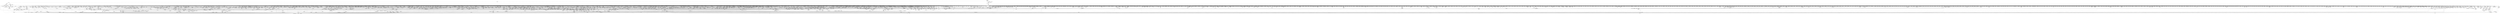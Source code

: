 digraph kerncollapsed {
    "lru_move_tail_fn" [color="black"];
    "llist_del_first" [color="black"];
    "update_misfit_status" [color="black"];
    "__raw_spin_lock_irqsave_6" [color="black"];
    "inactive_is_low.constprop.0" [color="black"];
    "__kern_my_cpu_offset_52" [color="black"];
    "__percpu_add_case_64.constprop.0_1" [color="black"];
    "mnt_get_count" [color="black"];
    "efi_reboot" [color="black"];
    "__raw_spin_unlock_irqrestore_4" [color="black"];
    "add_device_randomness" [color="black"];
    "__raw_spin_unlock_irqrestore_3" [color="black"];
    "put_unused_fd" [color="black"];
    "posix_cpu_timers_exit_group" [color="black"];
    "__raw_spin_lock_irqsave_1" [color="black"];
    "forward_timer_base" [color="black"];
    "set_pud" [color="black"];
    "vm_commit_limit" [color="black"];
    "dev_nit_active" [color="black"];
    "cpu_do_switch_mm" [color="black"];
    "strreplace" [color="black"];
    "pagefault_disable" [color="black"];
    "__raw_spin_lock_irq_18" [color="black"];
    "Indirect call40" [color="black"];
    "sk_mem_reclaim" [color="black"];
    "hrtimer_start_range_ns" [color="black"];
    "__raw_spin_unlock_irq_35" [color="black"];
    "zone_reclaimable_pages" [color="black"];
    "folio_mapped_3" [color="black"];
    "dequeue_task" [color="black"];
    "security_socket_setsockopt" [color="black"];
    "folio_lruvec_relock_irq.constprop.0" [color="black"];
    "invalid_migration_vma" [color="black"];
    "__irq_can_set_affinity" [color="black"];
    "__raw_spin_lock_bh.constprop.0_5" [color="black"];
    "tag_get" [color="black"];
    "rcu_poll_gp_seq_end_unlocked" [color="black"];
    "__reuseport_detach_closed_sock" [color="black"];
    "__skb_flow_get_ports" [color="black"];
    "__raw_read_lock.constprop.0_1" [color="black"];
    "skb_may_tx_timestamp.part.0" [color="black"];
    "io_file_get_flags" [color="black"];
    "Indirect call133" [color="black"];
    "lazy_max_pages" [color="black"];
    "call_function_single_prep_ipi" [color="black"];
    "unhash_mnt" [color="black"];
    "__raw_spin_unlock_irqrestore.constprop.0_1" [color="black"];
    "__find_vmap_area.constprop.0" [color="black"];
    "free_vmap_area_rb_augment_cb_rotate" [color="black"];
    "dl_task_is_earliest_deadline" [color="black"];
    "__remove_hrtimer" [color="black"];
    "__bitmap_set" [color="black"];
    "Indirect call120" [color="black"];
    "__attach_mnt" [color="black"];
    "sched_clock" [color="black"];
    "Indirect call76" [color="black"];
    "pm_runtime_deactivate_timer" [color="black"];
    "__raw_spin_lock_41" [color="black"];
    "__init_waitqueue_head" [color="black"];
    "pfn_valid_2" [color="black"];
    "__cmpxchg_case_acq_32.constprop.0_13" [color="black"];
    "xas_error.isra.0" [color="black"];
    "find_next_bit_8" [color="black"];
    "Indirect call155" [color="black"];
    "strncmp" [color="black"];
    "cleanup_timerqueue" [color="black"];
    "synchronize_rcu.part.0" [color="black"];
    "io_put_kbuf" [color="black"];
    "active_load_balance_cpu_stop" [color="black"];
    "siginfo_layout" [color="black"];
    "vm_stat_account" [color="black"];
    "__kern_my_cpu_offset_53" [color="black"];
    "__fdget" [color="black"];
    "signal_pending_11" [color="black"];
    "__put_unused_fd" [color="black"];
    "find_next_bit.constprop.0_5" [color="black"];
    "rcu_segcblist_first_pend_cb" [color="black"];
    "rcu_stall_is_suppressed" [color="black"];
    "get_file.isra.0" [color="black"];
    "deny_write_access.isra.0" [color="black"];
    "Indirect call22" [color="black"];
    "Indirect call69" [color="black"];
    "do_softirq" [color="black"];
    "Indirect call164" [color="black"];
    "folio_trylock_flag" [color="black"];
    "__bitmap_intersects" [color="black"];
    "hrtimer_start_expires" [color="black"];
    "fast_dput" [color="black"];
    "Indirect call37" [color="black"];
    "hlist_del_init_2" [color="black"];
    "clear_ti_thread_flag_8" [color="black"];
    "fatal_signal_pending_5" [color="black"];
    "Indirect call115" [color="black"];
    "pte_to_swp_entry_2" [color="black"];
    "fragmentation_index" [color="black"];
    "task_pid_vnr_1" [color="black"];
    "__clear_open_fd" [color="black"];
    "strchr" [color="black"];
    "mod_zone_state" [color="black"];
    "tlb_flush_mmu_tlbonly" [color="black"];
    "find_task_by_pid_ns" [color="black"];
    "__kern_my_cpu_offset_26" [color="black"];
    "call_on_irq_stack" [color="black"];
    "Indirect call126" [color="black"];
    "io_cancel_ctx_cb" [color="black"];
    "list_del_init_7" [color="black"];
    "wb_update_bandwidth" [color="black"];
    "futex_hash" [color="black"];
    "folio_mapping" [color="black"];
    "Indirect call167" [color="black"];
    "mte_set_pivot" [color="black"];
    "mas_state_walk" [color="black"];
    "enqueue_hrtimer.constprop.0" [color="black"];
    "mm_counter_file" [color="black"];
    "do_raw_spin_lock_63" [color="black"];
    "Indirect call123" [color="black"];
    "__raw_spin_lock_irq_32" [color="black"];
    "__raw_spin_unlock_irqrestore_9" [color="black"];
    "pick_next_task_idle" [color="black"];
    "kernfs_get" [color="black"];
    "lowest_in_progress" [color="black"];
    "Indirect call129" [color="black"];
    "move_linked_works" [color="black"];
    "Indirect call54" [color="black"];
    "rcu_seq_snap" [color="black"];
    "find_next_bit_11" [color="black"];
    "Indirect call73" [color="black"];
    "errseq_sample" [color="black"];
    "audit_gid_comparator" [color="black"];
    "lock_hrtimer_base" [color="black"];
    "nsec_to_clock_t" [color="black"];
    "__kern_my_cpu_offset_2" [color="black"];
    "rt_mutex_top_waiter" [color="black"];
    "list_del_4" [color="black"];
    "cpumask_any_and_distribute" [color="black"];
    "__cmpxchg_case_acq_32.constprop.0_8" [color="black"];
    "system_supports_address_auth_1" [color="black"];
    "__mod_lruvec_state" [color="black"];
    "fsnotify_data_inode" [color="black"];
    "mas_wr_node_walk" [color="black"];
    "count_vm_events_1" [color="black"];
    "__peernet2id" [color="black"];
    "task_clear_jobctl_trapping" [color="black"];
    "__count_vm_events_3" [color="black"];
    "__sk_backlog_rcv" [color="black"];
    "__raw_spin_lock_irqsave" [color="black"];
    "timer_delete" [color="black"];
    "do_raw_spin_lock_15" [color="black"];
    "domain_dirty_limits" [color="black"];
    "peernet2id" [color="black"];
    "add_mm_rss_vec" [color="black"];
    "__raw_spin_lock_irq.constprop.0_1" [color="black"];
    "page_ref_dec_and_test_1" [color="black"];
    "dev_xmit_recursion_inc" [color="black"];
    "set_next_entity" [color="black"];
    "Indirect call112" [color="black"];
    "pm_ops_is_empty" [color="black"];
    "__raw_spin_unlock_bh" [color="black"];
    "__xchg_case_mb_64.constprop.0_2" [color="black"];
    "fsnotify_grab_connector" [color="black"];
    "__printk_safe_enter" [color="black"];
    "device_links_read_lock" [color="black"];
    "Indirect call61" [color="black"];
    "gfp_pfmemalloc_allowed" [color="black"];
    "Indirect call173" [color="black"];
    "__rb_rotate_set_parents" [color="black"];
    "_find_next_and_bit" [color="black"];
    "__raw_spin_lock_54" [color="black"];
    "simple_xattr_space" [color="black"];
    "Indirect call197" [color="black"];
    "spin_lock_irqsave_ssp_contention" [color="black"];
    "_find_next_bit" [color="black"];
    "mas_adopt_children.isra.0" [color="black"];
    "Indirect call218" [color="black"];
    "__percpu_add_case_64_7" [color="black"];
    "__raw_spin_lock_12" [color="black"];
    "fd_install" [color="black"];
    "percpu_counter_dec" [color="black"];
    "Indirect call200" [color="black"];
    "netlink_unlock_table" [color="black"];
    "__cmpxchg_case_acq_64" [color="black"];
    "audit_comparator" [color="black"];
    "do_raw_spin_lock.constprop.0_3" [color="black"];
    "__kern_my_cpu_offset_61" [color="black"];
    "io_is_timeout_noseq" [color="black"];
    "__bitmap_weight" [color="black"];
    "inc_tlb_flush_pending" [color="black"];
    "console_trylock" [color="black"];
    "Indirect call158" [color="black"];
    "Indirect call117" [color="black"];
    "Indirect call163" [color="black"];
    "Indirect call83" [color="black"];
    "__fget_light" [color="black"];
    "mte_update_gcr_excl.isra.0" [color="black"];
    "need_active_balance" [color="black"];
    "mnt_get_writers" [color="black"];
    "memset" [color="black"];
    "lock_sock_nested" [color="black"];
    "__set_fixmap" [color="black"];
    "find_next_bit_3" [color="black"];
    "__raw_spin_unlock_irqrestore.constprop.0_2" [color="black"];
    "__wake_up" [color="black"];
    "post_ttbr_update_workaround" [color="black"];
    "__io_put_kbuf" [color="black"];
    "Indirect call51" [color="black"];
    "cpu_clock_sample_group" [color="black"];
    "do_raw_spin_lock" [color="black"];
    "tls_preserve_current_state" [color="black"];
    "unreserve_highatomic_pageblock" [color="black"];
    "__kern_my_cpu_offset_29" [color="black"];
    "ma_slots" [color="black"];
    "__raw_spin_unlock_irq_21" [color="black"];
    "mas_wr_walk" [color="black"];
    "security_capable" [color="black"];
    "__down_trylock_console_sem.constprop.0" [color="black"];
    "smp_call_function_many" [color="black"];
    "count_vm_event_1" [color="black"];
    "find_mergeable_anon_vma" [color="black"];
    "folio_mapped_2" [color="black"];
    "do_raw_spin_lock_5" [color="black"];
    "clear_page" [color="black"];
    "find_next_bit.constprop.0_14" [color="black"];
    "__raw_spin_lock_irqsave_12" [color="black"];
    "list_del_1" [color="black"];
    "detach_if_pending" [color="black"];
    "__raw_spin_lock_irqsave.constprop.0_9" [color="black"];
    "pi_state_update_owner" [color="black"];
    "get_state_synchronize_rcu_full" [color="black"];
    "Indirect call187" [color="black"];
    "list_del_init_5" [color="black"];
    "ptep_set_access_flags" [color="black"];
    "Indirect call28" [color="black"];
    "get_task_mm" [color="black"];
    "__raw_spin_unlock_irq_28" [color="black"];
    "check_cb_ovld_locked" [color="black"];
    "arch_local_irq_save_3" [color="black"];
    "Indirect call212" [color="black"];
    "Indirect call183" [color="black"];
    "Indirect call7" [color="black"];
    "Indirect call8" [color="black"];
    "__kern_my_cpu_offset_80" [color="black"];
    "arch_local_irq_restore_2" [color="black"];
    "path_get" [color="black"];
    "__percpu_add_case_32_13" [color="black"];
    "signal_set_stop_flags" [color="black"];
    "to_desc" [color="black"];
    "no_page_table" [color="black"];
    "mas_leaf_max_gap" [color="black"];
    "sched_cgroup_fork" [color="black"];
    "__cmpxchg_case_acq_32.constprop.0" [color="black"];
    "skb_pfmemalloc" [color="black"];
    "ktime_get" [color="black"];
    "pvm_determine_end_from_reverse" [color="black"];
    "task_fits_cpu" [color="black"];
    "mas_is_err" [color="black"];
    "__wb_calc_thresh" [color="black"];
    "__finish_swait" [color="black"];
    "__kern_my_cpu_offset_83" [color="black"];
    "Indirect call31" [color="black"];
    "__raw_spin_unlock_irqrestore_1" [color="black"];
    "__rb_insert_augmented" [color="black"];
    "kmem_valid_obj" [color="black"];
    "__sk_mem_reclaim" [color="black"];
    "pwq_activate_inactive_work" [color="black"];
    "update_rt_rq_load_avg" [color="black"];
    "__cmpxchg_case_acq_32.constprop.0_12" [color="black"];
    "freezing_slow_path" [color="black"];
    "get_file_2" [color="black"];
    "__skb_set_length_1" [color="black"];
    "cpudl_find" [color="black"];
    "fsnotify_group_assert_locked" [color="black"];
    "dec_rlimit_ucounts" [color="black"];
    "check_preempt_curr" [color="black"];
    "kernel_init_pages" [color="black"];
    "folio_mapped_1" [color="black"];
    "replace_mark_chunk" [color="black"];
    "__lookup_mnt" [color="black"];
    "pcpu_block_update" [color="black"];
    "Indirect call124" [color="black"];
    "xas_reload" [color="black"];
    "do_raw_spin_lock_6" [color="black"];
    "Indirect call64" [color="black"];
    "Indirect call46" [color="black"];
    "arch_local_irq_save_7" [color="black"];
    "hrtimer_force_reprogram.constprop.0" [color="black"];
    "__printk_safe_exit" [color="black"];
    "next_zone" [color="black"];
    "_double_lock_balance" [color="black"];
    "__mnt_want_write" [color="black"];
    "is_current_pgrp_orphaned" [color="black"];
    "folio_add_new_anon_rmap" [color="black"];
    "_compound_head_13" [color="black"];
    "cpudl_heapify_up" [color="black"];
    "__raw_spin_unlock_irqrestore_8" [color="black"];
    "raw_spin_rq_unlock" [color="black"];
    "read_seqbegin_or_lock" [color="black"];
    "__raw_spin_lock_irq" [color="black"];
    "propagate_mount_unlock" [color="black"];
    "__cmpwait_case_32_2" [color="black"];
    "Indirect call168" [color="black"];
    "__anon_vma_interval_tree_augment_propagate" [color="black"];
    "test_and_set_ti_thread_flag_1" [color="black"];
    "Indirect call81" [color="black"];
    "queued_write_lock_slowpath" [color="black"];
    "raw_spin_rq_lock_nested" [color="black"];
    "tlb_flush" [color="black"];
    "Indirect call208" [color="black"];
    "sk_leave_memory_pressure" [color="black"];
    "rwsem_set_nonspinnable" [color="black"];
    "rcu_seq_end" [color="black"];
    "__percpu_add_case_64_4" [color="black"];
    "mab_no_null_split" [color="black"];
    "Indirect call49" [color="black"];
    "__raw_spin_lock_irq_11" [color="black"];
    "update_pm_runtime_accounting" [color="black"];
    "__raw_spin_lock_irq_3" [color="black"];
    "mas_next_setup.constprop.0" [color="black"];
    "__udelay" [color="black"];
    "memblock_is_map_memory" [color="black"];
    "unlock_mount_hash" [color="black"];
    "new_context" [color="black"];
    "do_raw_spin_lock_65" [color="black"];
    "Indirect call193" [color="black"];
    "wakeup_kcompactd" [color="black"];
    "__cmpxchg_case_mb_64_7" [color="black"];
    "arm64_kernel_unmapped_at_el0_3" [color="black"];
    "netdev_start_xmit" [color="black"];
    "double_unlock_balance" [color="black"];
    "get_page" [color="black"];
    "workingset_test_recent" [color="black"];
    "__dequeue_entity" [color="black"];
    "strnlen" [color="black"];
    "tty_port_kopened" [color="black"];
    "cpumask_and.isra.0_1" [color="black"];
    "Indirect call102" [color="black"];
    "__flush_tlb_page_nosync" [color="black"];
    "Indirect call74" [color="black"];
    "mab_set_b_end" [color="black"];
    "tlb_flush_1" [color="black"];
    "select_collect2" [color="black"];
    "do_raw_spin_lock.constprop.0_6" [color="black"];
    "check_stable_address_space" [color="black"];
    "__raw_spin_lock_6" [color="black"];
    "__raw_spin_unlock_irqrestore_38" [color="black"];
    "put_dec_full8" [color="black"];
    "do_raw_spin_lock_46" [color="black"];
    "pageblock_pfn_to_page" [color="black"];
    "__raw_spin_unlock_irqrestore_29" [color="black"];
    "__futex_queue" [color="black"];
    "system_supports_mte" [color="black"];
    "console_is_usable" [color="black"];
    "tag_set" [color="black"];
    "mmgrab_2" [color="black"];
    "__raw_spin_lock_irqsave.constprop.0_8" [color="black"];
    "Indirect call86" [color="black"];
    "drain_pages" [color="black"];
    "wb_dirty_limits" [color="black"];
    "rcu_inkernel_boot_has_ended" [color="black"];
    "fetch_robust_entry" [color="black"];
    "task_sched_runtime" [color="black"];
    "pmd_install" [color="black"];
    "mas_next_range" [color="black"];
    "del_page_from_free_list" [color="black"];
    "__dev_pm_qos_resume_latency" [color="black"];
    "rcu_poll_gp_seq_end" [color="black"];
    "posix_cputimers_group_init" [color="black"];
    "_raw_spin_rq_lock_irqsave" [color="black"];
    "freezing" [color="black"];
    "__cmpxchg_case_mb_32_5" [color="black"];
    "task_ppid_nr" [color="black"];
    "select_collect" [color="black"];
    "__cmpwait_case_32_3" [color="black"];
    "security_audit_rule_free" [color="black"];
    "ktime_get_mono_fast_ns" [color="black"];
    "will_become_orphaned_pgrp" [color="black"];
    "__raw_spin_lock_irqsave_5" [color="black"];
    "flush_signal_handlers" [color="black"];
    "do_raw_spin_lock_51" [color="black"];
    "io_get_cqe_overflow" [color="black"];
    "_mix_pool_bytes" [color="black"];
    "Indirect call109" [color="black"];
    "pfn_swap_entry_to_page" [color="black"];
    "Indirect call96" [color="black"];
    "__cmpxchg_case_acq_32.constprop.0_25" [color="black"];
    "spin_lock_irqsave_check_contention" [color="black"];
    "sock_setsockopt" [color="black"];
    "reusable_anon_vma" [color="black"];
    "chacha_block_generic" [color="black"];
    "io_poll_add_hash" [color="black"];
    "calc_wheel_index" [color="black"];
    "pfn_is_map_memory" [color="black"];
    "sk_memory_allocated_sub" [color="black"];
    "__cmpxchg_case_mb_64_1" [color="black"];
    "do_raw_spin_lock_97" [color="black"];
    "srcu_read_unlock.constprop.0" [color="black"];
    "can_migrate_task" [color="black"];
    "page_ref_dec_and_test_2" [color="black"];
    "task_join_group_stop" [color="black"];
    "__raw_spin_lock_irqsave_34" [color="black"];
    "__cmpxchg_case_acq_32_3" [color="black"];
    "do_raw_spin_lock_41" [color="black"];
    "dev_to_swnode" [color="black"];
    "flush_dcache_folio" [color="black"];
    "get_task_exe_file" [color="black"];
    "do_raw_spin_lock.constprop.0_7" [color="black"];
    "__raw_spin_lock_irq_34" [color="black"];
    "tlb_remove_table_smp_sync" [color="black"];
    "mapping_shrinkable" [color="black"];
    "__init_rwsem" [color="black"];
    "_find_last_bit" [color="black"];
    "Indirect call140" [color="black"];
    "task_get_vl" [color="black"];
    "pud_set_huge" [color="black"];
    "Indirect call146" [color="black"];
    "__xchg_case_64.constprop.0" [color="black"];
    "arch_local_irq_save_5" [color="black"];
    "Indirect call143" [color="black"];
    "u64_stats_add_1" [color="black"];
    "__finalize_skb_around" [color="black"];
    "flush_tlb_kernel_range" [color="black"];
    "pcpu_update_empty_pages" [color="black"];
    "system_supports_tlb_range_1" [color="black"];
    "wake_up_bit" [color="black"];
    "__mnt_is_readonly" [color="black"];
    "is_migration_entry" [color="black"];
    "Indirect call104" [color="black"];
    "can_set_direct_map" [color="black"];
    "tty_driver_flush_buffer" [color="black"];
    "__raw_read_lock.constprop.0_5" [color="black"];
    "arm_smccc_1_1_get_conduit" [color="black"];
    "page_move_anon_rmap" [color="black"];
    "Indirect call132" [color="black"];
    "__kern_my_cpu_offset_24" [color="black"];
    "__cmpxchg_case_mb_32.constprop.0" [color="black"];
    "kthread_data" [color="black"];
    "find_first_bit_1" [color="black"];
    "__kern_my_cpu_offset_35" [color="black"];
    "__ptrace_link" [color="black"];
    "sub_running_bw.isra.0" [color="black"];
    "pcpu_chunk_refresh_hint" [color="black"];
    "__skb_dequeue_3" [color="black"];
    "compound_order_2" [color="black"];
    "do_raw_spin_lock_60" [color="black"];
    "ihold" [color="black"];
    "compaction_defer_reset" [color="black"];
    "__raw_spin_unlock_bh.constprop.0" [color="black"];
    "account_pipe_buffers" [color="black"];
    "pcpu_chunk_populated" [color="black"];
    "cpudl_set" [color="black"];
    "set_ptes.isra.0" [color="black"];
    "tty_name" [color="black"];
    "__raw_spin_unlock_irqrestore_10" [color="black"];
    "timerqueue_del" [color="black"];
    "Indirect call71" [color="black"];
    "skb_zcopy_downgrade_managed" [color="black"];
    "workingset_refault" [color="black"];
    "tty_termios_baud_rate" [color="black"];
    "__raw_spin_unlock_irq_11" [color="black"];
    "mte_clear_page_tags" [color="black"];
    "folio_total_mapcount" [color="black"];
    "__raw_spin_lock_irqsave_50" [color="black"];
    "zone_page_state_add" [color="black"];
    "fsnotify_first_mark" [color="black"];
    "__raw_spin_lock_irqsave_15" [color="black"];
    "idr_for_each" [color="black"];
    "printk_parse_prefix" [color="black"];
    "__lock_parent" [color="black"];
    "__kern_my_cpu_offset_11" [color="black"];
    "show_mem_node_skip" [color="black"];
    "Indirect call110" [color="black"];
    "rcu_segcblist_add_len" [color="black"];
    "mas_data_end" [color="black"];
    "split_page" [color="black"];
    "Indirect call111" [color="black"];
    "__raw_spin_unlock_irqrestore_24" [color="black"];
    "__kern_my_cpu_offset_62" [color="black"];
    "__raw_spin_lock_irq_7" [color="black"];
    "do_raw_spin_lock_116" [color="black"];
    "__balance_callbacks" [color="black"];
    "test_and_set_bit_lock.constprop.0" [color="black"];
    "enqueue_pushable_dl_task" [color="black"];
    "xas_find" [color="black"];
    "pcpu_chunk_slot" [color="black"];
    "prepare_to_wait_event" [color="black"];
    "Indirect call156" [color="black"];
    "__raw_spin_lock_24" [color="black"];
    "__kern_my_cpu_offset_17" [color="black"];
    "netdev_name" [color="black"];
    "kernfs_root" [color="black"];
    "__local_bh_enable_ip" [color="black"];
    "find_lock_task_mm" [color="black"];
    "Indirect call189" [color="black"];
    "system_supports_mte_1" [color="black"];
    "zone_page_state_snapshot.constprop.0" [color="black"];
    "xas_result" [color="black"];
    "do_raw_spin_lock_67" [color="black"];
    "propagation_next" [color="black"];
    "mas_parent_type" [color="black"];
    "Indirect call162" [color="black"];
    "task_sigpending_2" [color="black"];
    "add_timer" [color="black"];
    "list_splice" [color="black"];
    "unmask_irq" [color="black"];
    "Indirect call2" [color="black"];
    "mas_update_gap" [color="black"];
    "signal_pending_state_2" [color="black"];
    "netlink_overrun" [color="black"];
    "posix_cpu_timers_exit" [color="black"];
    "__pm_relax" [color="black"];
    "Indirect call170" [color="black"];
    "zone_watermark_ok_safe" [color="black"];
    "rt_mutex_slowtrylock" [color="black"];
    "__irq_domain_deactivate_irq" [color="black"];
    "group_classify" [color="black"];
    "srcu_funnel_exp_start" [color="black"];
    "tty_ldisc_open" [color="black"];
    "Indirect call166" [color="black"];
    "Indirect call204" [color="black"];
    "Indirect call135" [color="black"];
    "prepare_to_swait_event" [color="black"];
    "cpu_switch_to" [color="black"];
    "folio_mark_dirty" [color="black"];
    "mte_update_sctlr_user" [color="black"];
    "rt_mutex_proxy_unlock" [color="black"];
    "arch_local_irq_save_1" [color="black"];
    "fatal_signal_pending" [color="black"];
    "__raw_write_unlock_irq_4" [color="black"];
    "mte_dead_walk" [color="black"];
    "signal_pending" [color="black"];
    "osq_wait_next" [color="black"];
    "detach_entity_load_avg" [color="black"];
    "dequeue_load_avg" [color="black"];
    "find_next_bit.constprop.0_7" [color="black"];
    "do_raw_spin_lock_18" [color="black"];
    "mas_wr_walk_index.isra.0" [color="black"];
    "fsnotify_update_flags" [color="black"];
    "ksize" [color="black"];
    "Indirect call93" [color="black"];
    "io_wq_cancel_pending_work" [color="black"];
    "Indirect call84" [color="black"];
    "rcu_seq_start" [color="black"];
    "__prepare_to_swait" [color="black"];
    "pcpu_size_to_slot" [color="black"];
    "__d_find_any_alias" [color="black"];
    "unlock_task_sighand.isra.0_1" [color="black"];
    "num_other_online_cpus" [color="black"];
    "mas_set_split_parent.isra.0" [color="black"];
    "__gfp_pfmemalloc_flags" [color="black"];
    "futex_cmpxchg_value_locked" [color="black"];
    "__xchg_case_mb_32.constprop.0" [color="black"];
    "Indirect call182" [color="black"];
    "Indirect call145" [color="black"];
    "lru_lazyfree_fn" [color="black"];
    "__percpu_add_case_64_6" [color="black"];
    "__cmpxchg_case_acq_32.constprop.0_5" [color="black"];
    "Indirect call209" [color="black"];
    "__kern_my_cpu_offset_16" [color="black"];
    "Indirect call85" [color="black"];
    "tsk_fork_get_node" [color="black"];
    "bit_waitqueue" [color="black"];
    "__dput_to_list" [color="black"];
    "queued_write_lock.constprop.0_1" [color="black"];
    "__kern_my_cpu_offset_78" [color="black"];
    "strcspn" [color="black"];
    "security_secid_to_secctx" [color="black"];
    "Indirect call175" [color="black"];
    "__raw_spin_unlock_irqrestore_32" [color="black"];
    "__raw_spin_lock_irq_23" [color="black"];
    "pm_qos_update_flags" [color="black"];
    "__pi_strcmp" [color="black"];
    "__integrity_iint_find" [color="black"];
    "get_work_pool" [color="black"];
    "skb_cloned" [color="black"];
    "count_vm_event_2" [color="black"];
    "Indirect call154" [color="black"];
    "__raw_spin_lock_irqsave_18" [color="black"];
    "dl_rq_of_se" [color="black"];
    "__pageblock_pfn_to_page" [color="black"];
    "__raw_spin_unlock_irq_25" [color="black"];
    "Indirect call138" [color="black"];
    "clear_ti_thread_flag" [color="black"];
    "strcpy" [color="black"];
    "try_to_unmap_flush" [color="black"];
    "futex_q_lock" [color="black"];
    "mte_copy_page_tags" [color="black"];
    "set_secondary_fwnode" [color="black"];
    "__pfn_to_section" [color="black"];
    "is_rlimit_overlimit" [color="black"];
    "current_is_kswapd" [color="black"];
    "crng_make_state" [color="black"];
    "find_next_bit_18" [color="black"];
    "sme_save_state" [color="black"];
    "set_pfnblock_flags_mask" [color="black"];
    "audit_uid_comparator" [color="black"];
    "access_ok_14" [color="black"];
    "avg_vruntime" [color="black"];
    "__cmpxchg_case_acq_32.constprop.0_18" [color="black"];
    "desc_read_finalized_seq" [color="black"];
    "memmove" [color="black"];
    "task_will_free_mem" [color="black"];
    "__kern_my_cpu_offset_14" [color="black"];
    "__msecs_to_jiffies" [color="black"];
    "__disable_irq" [color="black"];
    "__raw_spin_unlock_irq_20" [color="black"];
    "lru_note_cost_refault" [color="black"];
    "__fsnotify_recalc_mask" [color="black"];
    "Indirect call20" [color="black"];
    "mas_leaf_set_meta" [color="black"];
    "pde_subdir_first" [color="black"];
    "arch_local_irq_disable_2" [color="black"];
    "Indirect call103" [color="black"];
    "__raw_spin_lock_irqsave_19" [color="black"];
    "d_hash" [color="black"];
    "__wake_up_klogd.part.0" [color="black"];
    "tag_clear_highpage" [color="black"];
    "test_taint" [color="black"];
    "__raw_spin_lock_15" [color="black"];
    "rt_mutex_setprio" [color="black"];
    "Indirect call77" [color="black"];
    "fatal_signal_pending_1" [color="black"];
    "flush_tlb_batched_pending" [color="black"];
    "get_cred" [color="black"];
    "count_vm_events_2" [color="black"];
    "posix_cpu_timer_rearm" [color="black"];
    "plist_add" [color="black"];
    "do_raw_spin_lock_44" [color="black"];
    "pcpu_alloc_area" [color="black"];
    "__raw_spin_unlock_irq.constprop.0_1" [color="black"];
    "__radix_tree_lookup" [color="black"];
    "skb_headers_offset_update" [color="black"];
    "dev_driver_string" [color="black"];
    "rcu_jiffies_till_stall_check" [color="black"];
    "rwsem_read_trylock" [color="black"];
    "raw_spin_rq_unlock_irqrestore" [color="black"];
    "__kern_my_cpu_offset_36" [color="black"];
    "__raw_read_unlock.constprop.0" [color="black"];
    "Indirect call213" [color="black"];
    "rb_erase_cached.isra.0" [color="black"];
    "data_push_tail" [color="black"];
    "pcpu_free_area.isra.0" [color="black"];
    "__raw_write_unlock_irq_5" [color="black"];
    "__raw_spin_lock_52" [color="black"];
    "Indirect call214" [color="black"];
    "__cmpxchg_case_acq_32_2" [color="black"];
    "pcpu_block_update_hint_alloc" [color="black"];
    "igrab" [color="black"];
    "__raw_spin_lock_62" [color="black"];
    "kthread_is_per_cpu" [color="black"];
    "futex_get_value_locked" [color="black"];
    "copy_to_user_page" [color="black"];
    "io_cqe_cache_refill" [color="black"];
    "__preempt_count_add.constprop.0" [color="black"];
    "task_rq_unlock" [color="black"];
    "irqd_set.isra.0_1" [color="black"];
    "kmalloc_slab" [color="black"];
    "mas_bulk_rebalance" [color="black"];
    "decay_load" [color="black"];
    "find_next_bit_13" [color="black"];
    "need_seqretry" [color="black"];
    "find_next_bit.constprop.0_8" [color="black"];
    "kthread_probe_data" [color="black"];
    "__release_sock" [color="black"];
    "__try_to_del_timer_sync" [color="black"];
    "skb_header_pointer_2" [color="black"];
    "Indirect call0" [color="black"];
    "__kern_my_cpu_offset_25" [color="black"];
    "__cmpxchg_case_mb_32_4" [color="black"];
    "cpu_util_cfs" [color="black"];
    "page_ref_inc_1" [color="black"];
    "do_raw_spin_lock_47" [color="black"];
    "mas_prev_sibling" [color="black"];
    "Indirect call141" [color="black"];
    "local_bh_enable" [color="black"];
    "__kern_my_cpu_offset_21" [color="black"];
    "find_next_and_bit" [color="black"];
    "find_next_bit_15" [color="black"];
    "rcu_gpnum_ovf" [color="black"];
    "__raw_spin_unlock_irq_37" [color="black"];
    "sane_fdtable_size" [color="black"];
    "__const_udelay" [color="black"];
    "get_new_cred" [color="black"];
    "fprop_reflect_period_percpu.isra.0" [color="black"];
    "____do_softirq" [color="black"];
    "Indirect call202" [color="black"];
    "pmd_offset.isra.0_1" [color="black"];
    "zone_watermark_ok" [color="black"];
    "_prb_commit" [color="black"];
    "audit_mark_compare" [color="black"];
    "list_del_2" [color="black"];
    "mas_descend" [color="black"];
    "arch_send_call_function_ipi_mask" [color="black"];
    "check_class_changed" [color="black"];
    "__page_dup_rmap.constprop.0" [color="black"];
    "generic_exec_single" [color="black"];
    "__delay" [color="black"];
    "sync_rcu_exp_done_unlocked" [color="black"];
    "system_supports_generic_auth" [color="black"];
    "__skb_zcopy_downgrade_managed" [color="black"];
    "_compound_head_7" [color="black"];
    "__zone_watermark_ok" [color="black"];
    "do_raw_spin_lock_43" [color="black"];
    "cpumask_copy_1" [color="black"];
    "inode_lru_list_del" [color="black"];
    "percpu_ref_get_many.constprop.0" [color="black"];
    "Indirect call177" [color="black"];
    "mas_split_final_node.isra.0" [color="black"];
    "mnt_add_count" [color="black"];
    "Indirect call147" [color="black"];
    "__sys_setsockopt" [color="black"];
    "irq_work_claim" [color="black"];
    "Indirect call196" [color="black"];
    "skb_zcopy_clear" [color="black"];
    "audit_serial" [color="black"];
    "Indirect call116" [color="black"];
    "xas_next_entry.constprop.0" [color="black"];
    "io_poll_can_finish_inline.isra.0" [color="black"];
    "bstats_update" [color="black"];
    "mt_find" [color="black"];
    "__kern_my_cpu_offset_70" [color="black"];
    "percpu_ref_put_many" [color="black"];
    "__do_once_start" [color="black"];
    "rcu_advance_cbs" [color="black"];
    "try_release_thread_stack_to_cache" [color="black"];
    "arch_asym_cpu_priority" [color="black"];
    "set_task_cpu" [color="black"];
    "rcu_segcblist_ready_cbs" [color="black"];
    "get_mm_exe_file" [color="black"];
    "tlb_flush_mmu_tlbonly_1" [color="black"];
    "io_prep_async_work" [color="black"];
    "lru_deactivate_fn" [color="black"];
    "__kern_my_cpu_offset_56" [color="black"];
    "drain_local_pages" [color="black"];
    "arch_local_irq_enable_2" [color="black"];
    "clear_nonspinnable" [color="black"];
    "__kern_my_cpu_offset_23" [color="black"];
    "no_blink" [color="black"];
    "req_set_fail_4" [color="black"];
    "set_task_reclaim_state" [color="black"];
    "mutex_spin_on_owner" [color="black"];
    "xas_start" [color="black"];
    "Indirect call92" [color="black"];
    "allow_write_access" [color="black"];
    "io_poll_mark_cancelled" [color="black"];
    "do_raw_spin_lock_33" [color="black"];
    "test_ti_thread_flag_1" [color="black"];
    "Indirect call159" [color="black"];
    "__kern_my_cpu_offset_89" [color="black"];
    "cpu_timer_task_rcu" [color="black"];
    "security_task_getsecid_obj" [color="black"];
    "xa_load" [color="black"];
    "Indirect call52" [color="black"];
    "req_set_fail" [color="black"];
    "timerqueue_iterate_next" [color="black"];
    "__kern_my_cpu_offset_79" [color="black"];
    "prepend" [color="black"];
    "Indirect call148" [color="black"];
    "test_ti_thread_flag_4" [color="black"];
    "__accumulate_pelt_segments" [color="black"];
    "__lshrti3" [color="black"];
    "irq_enable" [color="black"];
    "Indirect call58" [color="black"];
    "fatal_signal_pending_4" [color="black"];
    "__do_set_cpus_allowed" [color="black"];
    "do_raw_spin_lock_118" [color="black"];
    "mas_next_sibling" [color="black"];
    "Indirect call131" [color="black"];
    "sched_ttwu_pending" [color="black"];
    "_atomic_dec_and_lock" [color="black"];
    "__raw_spin_lock_21" [color="black"];
    "set_ptes.constprop.0.isra.0_1" [color="black"];
    "Indirect call25" [color="black"];
    "ttwu_do_activate.constprop.0" [color="black"];
    "free_unref_page_commit" [color="black"];
    "__get_cpu_fpsimd_context" [color="black"];
    "Indirect call3" [color="black"];
    "__kern_my_cpu_offset_49" [color="black"];
    "__kern_my_cpu_offset_38" [color="black"];
    "timerqueue_add" [color="black"];
    "get_arm64_ftr_reg_nowarn" [color="black"];
    "_find_first_and_bit" [color="black"];
    "mas_store_b_node" [color="black"];
    "mutex_trylock" [color="black"];
    "post_alloc_hook" [color="black"];
    "__fswab32_10" [color="black"];
    "cpumask_next_and" [color="black"];
    "cpus_share_cache" [color="black"];
    "folio_nr_pages_2" [color="black"];
    "rseq_migrate" [color="black"];
    "__bitmap_equal" [color="black"];
    "rcu_exp_need_qs" [color="black"];
    "page_ref_add_1" [color="black"];
    "io_acct_cancel_pending_work" [color="black"];
    "update_load_avg" [color="black"];
    "rb_next" [color="black"];
    "tk_xtime.constprop.0" [color="black"];
    "__pi_strlen" [color="black"];
    "invalid_folio_referenced_vma" [color="black"];
    "__percpu_add_case_32_8" [color="black"];
    "ktime_add_safe" [color="black"];
    "Indirect call107" [color="black"];
    "crng_fast_key_erasure" [color="black"];
    "raw_spin_rq_lock_1" [color="black"];
    "Indirect call5" [color="black"];
    "__list_del_entry" [color="black"];
    "count_vm_events" [color="black"];
    "_get_random_bytes" [color="black"];
    "srcu_get_delay.isra.0" [color="black"];
    "atomic_notifier_call_chain" [color="black"];
    "__kern_my_cpu_offset_60" [color="black"];
    "__nr_to_section" [color="black"];
    "__iget" [color="black"];
    "copy_from_sockptr" [color="black"];
    "sock_flag_1" [color="black"];
    "__raw_spin_lock_irq_5" [color="black"];
    "security_file_set_fowner" [color="black"];
    "page_ref_dec_and_test" [color="black"];
    "__note_gp_changes" [color="black"];
    "sve_state_size" [color="black"];
    "__remove_inode_hash" [color="black"];
    "vma_interval_tree_insert_after" [color="black"];
    "sync_exp_work_done" [color="black"];
    "Indirect call128" [color="black"];
    "number" [color="black"];
    "find_submount" [color="black"];
    "folio_account_cleaned" [color="black"];
    "__pick_first_entity" [color="black"];
    "sub_rq_bw.isra.0" [color="black"];
    "slab_want_init_on_free" [color="black"];
    "put_dec" [color="black"];
    "mas_prev_setup.constprop.0" [color="black"];
    "fsnotify_handle_inode_event.isra.0" [color="black"];
    "set_ti_thread_flag_4" [color="black"];
    "should_failslab" [color="black"];
    "mas_allocated.isra.0" [color="black"];
    "__raw_spin_lock_irqsave_7" [color="black"];
    "__cmpxchg_case_acq_32.constprop.0_6" [color="black"];
    "d_walk" [color="black"];
    "csum_block_add_ext" [color="black"];
    "mas_prev" [color="black"];
    "do_raw_spin_lock_87" [color="black"];
    "__flush_tlb_kernel_pgtable" [color="black"];
    "mod_timer" [color="black"];
    "__raw_spin_unlock_irq_23" [color="black"];
    "xas_find_marked" [color="black"];
    "rcu_poll_gp_seq_start" [color="black"];
    "__wake_up_parent" [color="black"];
    "do_raw_spin_lock_92" [color="black"];
    "__raw_spin_lock_irqsave.constprop.0_2" [color="black"];
    "__cmpxchg_case_acq_64_1" [color="black"];
    "__raw_spin_lock_31" [color="black"];
    "Indirect call210" [color="black"];
    "try_to_unmap_flush_dirty" [color="black"];
    "slab_is_available" [color="black"];
    "folio_pfn" [color="black"];
    "rcu_exp_jiffies_till_stall_check" [color="black"];
    "kobj_ns_ops" [color="black"];
    "__cmpxchg_case_mb_64_4" [color="black"];
    "do_raw_spin_lock_9" [color="black"];
    "find_first_bit_3" [color="black"];
    "__anon_vma_interval_tree_augment_rotate" [color="black"];
    "arch_local_irq_save_8" [color="black"];
    "gup_folio_next" [color="black"];
    "__raw_read_unlock.constprop.0_6" [color="black"];
    "do_raw_spin_lock_52" [color="black"];
    "__cmpxchg_case_acq_32.constprop.0_19" [color="black"];
    "update_cfs_rq_load_avg.isra.0" [color="black"];
    "calc_delta_fair" [color="black"];
    "Indirect call80" [color="black"];
    "find_next_zero_bit" [color="black"];
    "prb_read_valid" [color="black"];
    "__kern_my_cpu_offset_134" [color="black"];
    "down_trylock" [color="black"];
    "radix_tree_next_chunk" [color="black"];
    "defer_console_output" [color="black"];
    "se_weight.isra.0" [color="black"];
    "pm_runtime_put_noidle_2" [color="black"];
    "set_ti_thread_flag" [color="black"];
    "do_raw_spin_lock_117" [color="black"];
    "__set_task_special" [color="black"];
    "mte_dead_leaves.constprop.0" [color="black"];
    "__cmpxchg_case_mb_32_3" [color="black"];
    "__wake_up_bit" [color="black"];
    "Indirect call91" [color="black"];
    "_find_first_zero_bit" [color="black"];
    "page_vma_mapped_walk_done_1" [color="black"];
    "prepend_path" [color="black"];
    "prepare_alloc_pages.constprop.0" [color="black"];
    "__reuseport_detach_sock.isra.0" [color="black"];
    "get_ucounts_or_wrap" [color="black"];
    "raw_spin_rq_lock" [color="black"];
    "__anon_vma_interval_tree_subtree_search" [color="black"];
    "mm_counter" [color="black"];
    "update_newidle_cost" [color="black"];
    "timespec64_equal" [color="black"];
    "__kern_my_cpu_offset_22" [color="black"];
    "load_unaligned_zeropad_1" [color="black"];
    "__cmpxchg_case_mb_64_2" [color="black"];
    "tick_get_broadcast_device" [color="black"];
    "do_init_timer.constprop.0" [color="black"];
    "update_blocked_averages" [color="black"];
    "folio_anon_vma" [color="black"];
    "is_subdir" [color="black"];
    "skb_checksum" [color="black"];
    "copy_from_kernel_nofault" [color="black"];
    "__irq_disable" [color="black"];
    "__percpu_add_case_32_20" [color="black"];
    "rcu_segcblist_accelerate" [color="black"];
    "rcu_is_cpu_rrupt_from_idle" [color="black"];
    "Indirect call72" [color="black"];
    "put_dec_trunc8" [color="black"];
    "cpupri_set" [color="black"];
    "task_call_func" [color="black"];
    "__percpu_add_case_64.constprop.0_3" [color="black"];
    "find_first_bit_4" [color="black"];
    "ktime_get_real_seconds" [color="black"];
    "double_rq_lock" [color="black"];
    "get_state_synchronize_rcu" [color="black"];
    "auditsc_get_stamp" [color="black"];
    "__wake_up_common" [color="black"];
    "set_load_weight" [color="black"];
    "prepare_to_wait_exclusive" [color="black"];
    "__raw_spin_lock_63" [color="black"];
    "Indirect call206" [color="black"];
    "list_del_init_8" [color="black"];
    "pvm_find_va_enclose_addr" [color="black"];
    "test_ti_thread_flag_22" [color="black"];
    "rcu_cblist_dequeue" [color="black"];
    "workingset_activation" [color="black"];
    "__cmpxchg_case_64.isra.0" [color="black"];
    "redirty_tail_locked" [color="black"];
    "__percpu_add_case_64.constprop.0" [color="black"];
    "find_next_bit_6" [color="black"];
    "task_curr" [color="black"];
    "req_set_fail_3" [color="black"];
    "__update_gt_cputime" [color="black"];
    "radix_tree_tag_get" [color="black"];
    "__percpu_add_case_32_2" [color="black"];
    "lockref_mark_dead" [color="black"];
    "vmf_pte_changed" [color="black"];
    "__dl_sub" [color="black"];
    "oom_badness" [color="black"];
    "dl_bw_cpus" [color="black"];
    "hrtimer_cancel" [color="black"];
    "futex_top_waiter" [color="black"];
    "do_raw_spin_lock_26" [color="black"];
    "update_cached_migrate" [color="black"];
    "_compound_head" [color="black"];
    "set_page_dirty" [color="black"];
    "memchr" [color="black"];
    "wake_up_klogd" [color="black"];
    "ktime_get_real_ts64" [color="black"];
    "internal_add_timer" [color="black"];
    "mod_zone_page_state" [color="black"];
    "arch_timer_evtstrm_available" [color="black"];
    "clear_ti_thread_flag_3" [color="black"];
    "__wb_update_bandwidth.constprop.0" [color="black"];
    "__printk_cpu_sync_try_get" [color="black"];
    "pcpu_chunk_relocate" [color="black"];
    "put_prev_task" [color="black"];
    "d_shrink_del" [color="black"];
    "__count_vm_events" [color="black"];
    "____core____" [color="kernel"];
    "next_signal" [color="black"];
    "qdisc_qstats_cpu_qlen_dec" [color="black"];
    "__cmpxchg_case_acq_32.constprop.0_2" [color="black"];
    "audit_string_contains_control" [color="black"];
    "__kern_my_cpu_offset_55" [color="black"];
    "req_ref_put_and_test" [color="black"];
    "Indirect call160" [color="black"];
    "__raw_spin_unlock_irq_29" [color="black"];
    "skb_frag_ref" [color="black"];
    "wake_all_kswapds" [color="black"];
    "ktime_get_with_offset" [color="black"];
    "__raw_spin_lock_23" [color="black"];
    "invalid_mkclean_vma" [color="black"];
    "vma_interval_tree_subtree_search" [color="black"];
    "__raw_spin_unlock_irq_7" [color="black"];
    "find_next_zero_bit_1" [color="black"];
    "__xchg_case_acq_64.isra.0" [color="black"];
    "sock_flag.constprop.0" [color="black"];
    "Indirect call67" [color="black"];
    "__irq_work_queue_local" [color="black"];
    "lru_deactivate_file_fn" [color="black"];
    "Indirect call30" [color="black"];
    "Indirect call55" [color="black"];
    "__percpu_add_case_32_3" [color="black"];
    "expand" [color="black"];
    "mmgrab_1" [color="black"];
    "drain_pages_zone" [color="black"];
    "find_next_bit.constprop.0_11" [color="black"];
    "__flow_hash_from_keys" [color="black"];
    "kernfs_name_hash" [color="black"];
    "find_next_bit.constprop.0_21" [color="black"];
    "__cmpxchg_case_acq_32.constprop.0_7" [color="black"];
    "chacha_permute" [color="black"];
    "Indirect call42" [color="black"];
    "prep_new_page" [color="black"];
    "posixtimer_rearm" [color="black"];
    "__raw_spin_lock_irq_25" [color="black"];
    "folio_activate_fn" [color="black"];
    "get_pfnblock_flags_mask" [color="black"];
    "irq_get_irq_data" [color="black"];
    "xas_error.isra.0_1" [color="black"];
    "__raw_spin_lock_irqsave_25" [color="black"];
    "ldsem_down_read_trylock" [color="black"];
    "tty_audit_fork" [color="black"];
    "find_task_by_vpid" [color="black"];
    "Indirect call56" [color="black"];
    "add_timer_on" [color="black"];
    "rcu_seq_start_1" [color="black"];
    "__preempt_count_add.constprop.0_1" [color="black"];
    "percpu_ref_put_many.constprop.0" [color="black"];
    "__raw_spin_lock_irqsave_44" [color="black"];
    "find_later_rq" [color="black"];
    "do_raw_spin_lock_2" [color="black"];
    "__raw_spin_lock_irq_1" [color="black"];
    "pcpu_post_unmap_tlb_flush" [color="black"];
    "mutex_is_locked" [color="black"];
    "clear_ti_thread_flag_6" [color="black"];
    "__kern_my_cpu_offset_44" [color="black"];
    "Indirect call59" [color="black"];
    "dcache_clean_pou" [color="black"];
    "files_lookup_fd_raw" [color="black"];
    "Indirect call38" [color="black"];
    "skb_tailroom_2" [color="black"];
    "idle_cpu" [color="black"];
    "capacity_of" [color="black"];
    "next_mnt" [color="black"];
    "rb_erase" [color="black"];
    "Indirect call105" [color="black"];
    "__raw_spin_lock_64" [color="black"];
    "__srcu_read_lock" [color="black"];
    "Indirect call66" [color="black"];
    "mod_node_page_state" [color="black"];
    "ptrauth_keys_install_user" [color="black"];
    "Indirect call50" [color="black"];
    "mas_start" [color="black"];
    "get_data" [color="black"];
    "cpu_clock_sample" [color="black"];
    "rcu_segcblist_pend_cbs" [color="black"];
    "cpumask_weight.constprop.0_5" [color="black"];
    "finish_wait" [color="black"];
    "__raw_spin_unlock_irqrestore_31" [color="black"];
    "is_zero_page" [color="black"];
    "__raw_spin_lock_46" [color="black"];
    "io_cancel_task_cb" [color="black"];
    "__raw_spin_unlock_irq_43" [color="black"];
    "cpu_online" [color="black"];
    "Indirect call36" [color="black"];
    "ma_dead_node" [color="black"];
    "Indirect call9" [color="black"];
    "__raw_write_lock_irq_1" [color="black"];
    "__io_prep_linked_timeout" [color="black"];
    "io_wq_hash_work" [color="black"];
    "dev_bus_name" [color="black"];
    "rt_mutex_init_proxy_locked" [color="black"];
    "arch_local_irq_restore_3" [color="black"];
    "rcu_seq_set_state" [color="black"];
    "do_raw_spin_lock_10" [color="black"];
    "raw_spin_rq_trylock" [color="black"];
    "Indirect call181" [color="black"];
    "data_alloc" [color="black"];
    "io_req_complete_defer" [color="black"];
    "Indirect call176" [color="black"];
    "Indirect call211" [color="black"];
    "find_next_zero_bit_2" [color="black"];
    "try_check_zero" [color="black"];
    "local_cpu_stop" [color="black"];
    "strscpy_pad" [color="black"];
    "get_cpu_fpsimd_context" [color="black"];
    "__raw_spin_lock_irqsave_42" [color="black"];
    "next_online_pgdat" [color="black"];
    "__kern_my_cpu_offset_18" [color="black"];
    "__kern_my_cpu_offset_54" [color="black"];
    "__raw_read_unlock.constprop.0_2" [color="black"];
    "flush_tlb_mm" [color="black"];
    "compaction_zonelist_suitable" [color="black"];
    "__raw_spin_lock_14" [color="black"];
    "zone_page_state_snapshot" [color="black"];
    "compound_order" [color="black"];
    "find_next_bit_17" [color="black"];
    "system_supports_tlb_range" [color="black"];
    "dput_to_list" [color="black"];
    "folio_test_uptodate" [color="black"];
    "d_set_d_op" [color="black"];
    "__raw_spin_lock_irqsave_39" [color="black"];
    "__update_load_avg_se" [color="black"];
    "__printk_cpu_sync_wait" [color="black"];
    "memzero_explicit" [color="black"];
    "qdisc_maybe_clear_missed" [color="black"];
    "tcp_get_info_chrono_stats" [color="black"];
    "prb_final_commit" [color="black"];
    "timekeeping_get_ns" [color="black"];
    "wake_up_var" [color="black"];
    "remove_wait_queue" [color="black"];
    "cpumask_first_and" [color="black"];
    "io_wq_worker_running" [color="black"];
    "skb_header_cloned" [color="black"];
    "kernfs_next_descendant_post" [color="black"];
    "__xa_clear_mark" [color="black"];
    "__percpu_down_write_trylock" [color="black"];
    "Indirect call27" [color="black"];
    "pud_clear_huge" [color="black"];
    "entity_eligible" [color="black"];
    "sync_icache_aliases" [color="black"];
    "__timer_delete" [color="black"];
    "__dev_put.part.0" [color="black"];
    "__mod_zone_page_state" [color="black"];
    "__raw_spin_trylock_3" [color="black"];
    "io_wq_work_match_all" [color="black"];
    "csum_partial_ext" [color="black"];
    "__cmpxchg_case_acq_32.constprop.0_21" [color="black"];
    "net_eq_idr" [color="black"];
    "anon_vma_interval_tree_post_update_vma" [color="black"];
    "Indirect call29" [color="black"];
    "Indirect call78" [color="black"];
    "Indirect call39" [color="black"];
    "sock_rfree" [color="black"];
    "int_sqrt" [color="black"];
    "irqd_irq_disabled.isra.0" [color="black"];
    "io_schedule_prepare" [color="black"];
    "get_cred_1" [color="black"];
    "__dl_clear_params" [color="black"];
    "Indirect call172" [color="black"];
    "__wake_up_locked_key" [color="black"];
    "read_sanitised_ftr_reg" [color="black"];
    "page_ref_inc_4" [color="black"];
    "mast_fill_bnode" [color="black"];
    "__reset_isolation_pfn" [color="black"];
    "tlb_gather_mmu_fullmm" [color="black"];
    "mas_push_node" [color="black"];
    "__raw_spin_unlock_irq" [color="black"];
    "signal_pending_state" [color="black"];
    "__cmpxchg_case_mb_32_6" [color="black"];
    "update_curr" [color="black"];
    "rwsem_set_reader_owned" [color="black"];
    "Indirect call203" [color="black"];
    "need_mlock_drain" [color="black"];
    "Indirect call10" [color="black"];
    "__mutex_trylock" [color="black"];
    "cpu_util_cfs_boost" [color="black"];
    "Indirect call26" [color="black"];
    "pmd_set_huge" [color="black"];
    "__raw_spin_lock_34" [color="black"];
    "Indirect call65" [color="black"];
    "split_map_pages" [color="black"];
    "__raw_spin_lock_22" [color="black"];
    "xas_next_offset" [color="black"];
    "inode_to_bdi" [color="black"];
    "rcu_start_this_gp" [color="black"];
    "set_cpu_online" [color="black"];
    "arch_local_irq_save_4" [color="black"];
    "pm_qos_read_value" [color="black"];
    "__raw_spin_lock_2" [color="black"];
    "reweight_task" [color="black"];
    "lru_note_cost" [color="black"];
    "__percpu_add_case_32_1" [color="black"];
    "__percpu_add_case_64_2" [color="black"];
    "auditd_test_task" [color="black"];
    "get_ldops" [color="black"];
    "folio_try_get_rcu" [color="black"];
    "fsnotify_connector_sb" [color="black"];
    "update_sctlr_el1" [color="black"];
    "io_poll_remove_entry" [color="black"];
    "mas_walk" [color="black"];
    "xas_find_conflict" [color="black"];
    "do_raw_spin_lock_66" [color="black"];
    "Indirect call194" [color="black"];
    "__get_task_comm" [color="black"];
    "Indirect call48" [color="black"];
    "vma_interval_tree_insert" [color="black"];
    "anon_vma_interval_tree_iter_next" [color="black"];
    "hrtimer_forward" [color="black"];
    "vma_interval_tree_iter_next" [color="black"];
    "steal_suitable_fallback" [color="black"];
    "mas_set_alloc_req" [color="black"];
    "exit_rcu" [color="black"];
    "compound_order_1" [color="black"];
    "queued_spin_lock_slowpath" [color="black"];
    "__wake_up_common_lock" [color="black"];
    "cpu_mitigations_off" [color="black"];
    "test_ti_thread_flag_19" [color="black"];
    "d_flags_for_inode" [color="black"];
    "set_next_task" [color="black"];
    "__enqueue_entity" [color="black"];
    "__mutex_add_waiter" [color="black"];
    "__raw_spin_lock.constprop.0" [color="black"];
    "class_raw_spinlock_irqsave_destructor" [color="black"];
    "__raw_spin_lock_irq_20" [color="black"];
    "_find_next_zero_bit" [color="black"];
    "maybe_mkwrite.isra.0" [color="black"];
    "try_to_take_rt_mutex" [color="black"];
    "mas_ascend" [color="black"];
    "folio_evictable_1" [color="black"];
    "__page_set_anon_rmap" [color="black"];
    "skb_orphan_1" [color="black"];
    "security_sock_rcv_skb" [color="black"];
    "__percpu_add_case_64_3" [color="black"];
    "inode_io_list_del" [color="black"];
    "pmd_offset.isra.0" [color="black"];
    "__percpu_add_case_32" [color="black"];
    "_compound_head_1" [color="black"];
    "hlist_del_init_4" [color="black"];
    "tag_clear" [color="black"];
    "irq_to_desc" [color="black"];
    "__mutex_remove_waiter" [color="black"];
    "vmalloc_to_page" [color="black"];
    "__raw_spin_lock_43" [color="black"];
    "update_min_vruntime" [color="black"];
    "stackinfo_on_stack" [color="black"];
    "__preempt_count_sub" [color="black"];
    "device_links_read_unlock" [color="black"];
    "__raw_spin_lock_4" [color="black"];
    "do_raw_spin_lock_31" [color="black"];
    "__irq_startup" [color="black"];
    "__raw_read_lock_irqsave.constprop.0_1" [color="black"];
    "pageblock_skip_persistent" [color="black"];
    "folio_nr_pages_4" [color="black"];
    "post_init_entity_util_avg" [color="black"];
    "do_raw_spin_lock_8" [color="black"];
    "__raw_spin_unlock_irqrestore_2" [color="black"];
    "do_raw_spin_lock_17" [color="black"];
    "do_raw_spin_lock_7" [color="black"];
    "__raw_write_lock_irq" [color="black"];
    "__kern_my_cpu_offset_15" [color="black"];
    "ttwu_queue_wakelist" [color="black"];
    "check_and_switch_context" [color="black"];
    "migrate_disable" [color="black"];
    "Indirect call18" [color="black"];
    "filemap_release_folio" [color="black"];
    "pte_mkdirty" [color="black"];
    "ktime_get_coarse_real_ts64" [color="black"];
    "__xas_next" [color="black"];
    "release_sock" [color="black"];
    "page_ref_inc" [color="black"];
    "__attach_to_pi_owner" [color="black"];
    "__cmpxchg_case_8" [color="black"];
    "rcu_seq_end_1" [color="black"];
    "mapping_shrinkable_2" [color="black"];
    "update_rq_clock" [color="black"];
    "arch_send_call_function_single_ipi" [color="black"];
    "__kern_my_cpu_offset_74" [color="black"];
    "Indirect call122" [color="black"];
    "__hlist_del" [color="black"];
    "prb_next_seq" [color="black"];
    "find_vma" [color="black"];
    "dl_bw_of" [color="black"];
    "__mnt_drop_write" [color="black"];
    "xas_retry" [color="black"];
    "move_queued_task.constprop.0" [color="black"];
    "purge_fragmented_block" [color="black"];
    "Indirect call23" [color="black"];
    "__cmpxchg_case_mb_32_13" [color="black"];
    "deactivate_task" [color="black"];
    "__d_drop" [color="black"];
    "clear_ti_thread_flag_5" [color="black"];
    "hlist_del_init" [color="black"];
    "__percpu_add_case_32_15" [color="black"];
    "__raw_spin_lock_irqsave_21" [color="black"];
    "kernfs_should_drain_open_files" [color="black"];
    "allow_direct_reclaim" [color="black"];
    "print_tainted" [color="black"];
    "cpu_online_1" [color="black"];
    "io_prep_async_link" [color="black"];
    "io_put_kbuf_comp.isra.0" [color="black"];
    "__cmpxchg_case_mb_64" [color="black"];
    "Indirect call195" [color="black"];
    "ma_data_end" [color="black"];
    "tick_get_device" [color="black"];
    "mm_set_has_pinned_flag" [color="black"];
    "fsnotify" [color="black"];
    "pte_offset_kernel.isra.0" [color="black"];
    "lockref_get" [color="black"];
    "task_pid_vnr" [color="black"];
    "io_fill_cqe_aux" [color="black"];
    "IS_ERR_OR_NULL_3" [color="black"];
    "__cmpxchg_case_acq_32_1" [color="black"];
    "folio_unlock" [color="black"];
    "prep_compound_page" [color="black"];
    "find_alive_thread.isra.0" [color="black"];
    "workingset_age_nonresident" [color="black"];
    "kick_process" [color="black"];
    "Indirect call215" [color="black"];
    "io_run_local_work_continue" [color="black"];
    "__cmpxchg_case_acq_32" [color="black"];
    "take_dentry_name_snapshot" [color="black"];
    "this_cpu_has_cap.part.0" [color="black"];
    "netlink_has_listeners" [color="black"];
    "check_preempt_curr_dl" [color="black"];
    "pagefault_enable" [color="black"];
    "proto_memory_pcpu_drain" [color="black"];
    "set_work_data" [color="black"];
    "__bpf_free_used_maps" [color="black"];
    "io_poll_get_ownership" [color="black"];
    "Indirect call1" [color="black"];
    "Indirect call192" [color="black"];
    "Indirect call75" [color="black"];
    "Indirect call180" [color="black"];
    "Indirect call144" [color="black"];
    "vma_needs_dirty_tracking" [color="black"];
    "mmget" [color="black"];
    "cfs_rq_of" [color="black"];
    "skb_copy_bits" [color="black"];
    "mte_zero_clear_page_tags" [color="black"];
    "folio_wake_bit" [color="black"];
    "__irq_domain_activate_irq" [color="black"];
    "Indirect call16" [color="black"];
    "xa_find_after" [color="black"];
    "Indirect call118" [color="black"];
    "d_lru_del" [color="black"];
    "find_lock_later_rq" [color="black"];
    "sched_post_fork" [color="black"];
    "compaction_suitable" [color="black"];
    "io_acct_run_queue" [color="black"];
    "compact_lock_irqsave" [color="black"];
    "membarrier_update_current_mm" [color="black"];
    "anon_vma_interval_tree_insert" [color="black"];
    "test_ti_thread_flag_21" [color="black"];
    "Indirect call161" [color="black"];
    "find_next_and_bit.constprop.0" [color="black"];
    "inode_cgwb_move_to_attached" [color="black"];
    "__bitmap_subset" [color="black"];
    "__cmpxchg_case_rel_32" [color="black"];
    "pm_runtime_get_noresume" [color="black"];
    "percpu_ref_noop_confirm_switch" [color="black"];
    "Indirect call178" [color="black"];
    "copyin" [color="black"];
    "find_vm_area" [color="black"];
    "kernfs_release_file.part.0.isra.0" [color="black"];
    "group_balance_cpu" [color="black"];
    "__raw_spin_lock_irqsave_51" [color="black"];
    "__put_cpu_fpsimd_context" [color="black"];
    "disable_irq_nosync" [color="black"];
    "access_ok_2" [color="black"];
    "irq_work_queue" [color="black"];
    "sock_flag_3" [color="black"];
    "__raw_spin_lock_49" [color="black"];
    "pagefault_enable_2" [color="black"];
    "Indirect call17" [color="black"];
    "__kern_my_cpu_offset_77" [color="black"];
    "lock_sock" [color="black"];
    "copy_page" [color="black"];
    "__raw_spin_lock" [color="black"];
    "lock_parent" [color="black"];
    "__kmem_obj_info" [color="black"];
    "fdget_6" [color="black"];
    "page_try_share_anon_rmap" [color="black"];
    "__raw_spin_lock.constprop.0_1" [color="black"];
    "Indirect call21" [color="black"];
    "__kern_my_cpu_offset_50" [color="black"];
    "wants_signal" [color="black"];
    "do_raw_spin_lock_11" [color="black"];
    "mutex_can_spin_on_owner" [color="black"];
    "sb_clear_inode_writeback" [color="black"];
    "Indirect call32" [color="black"];
    "is_vmalloc_addr" [color="black"];
    "tty_ldisc_close" [color="black"];
    "cpudl_heapify" [color="black"];
    "__smp_call_single_queue" [color="black"];
    "io_cqring_wake" [color="black"];
    "list_del_3" [color="black"];
    "mas_set_parent.constprop.0" [color="black"];
    "filemap_check_errors" [color="black"];
    "clear_ti_thread_flag_1" [color="black"];
    "should_fail_alloc_page" [color="black"];
    "lru_add_fn" [color="black"];
    "__cmpxchg_case_acq_32.constprop.0_4" [color="black"];
    "lock_timer_base" [color="black"];
    "__percpu_add_return_case_32_1" [color="black"];
    "rcu_accelerate_cbs" [color="black"];
    "find_vma_prev" [color="black"];
    "set_area_direct_map" [color="black"];
    "process_shares_mm" [color="black"];
    "tlb_gather_mmu" [color="black"];
    "wakeup_kswapd" [color="black"];
    "fpsimd_preserve_current_state" [color="black"];
    "vma_address" [color="black"];
    "Indirect call165" [color="black"];
    "__skb_checksum" [color="black"];
    "space_used" [color="black"];
    "__cmpwait_case_32_1" [color="black"];
    "kernfs_leftmost_descendant" [color="black"];
    "mod_node_state" [color="black"];
    "percpu_counter_add_batch" [color="black"];
    "device_pm_check_callbacks" [color="black"];
    "fill_contig_page_info" [color="black"];
    "cpumask_empty_3" [color="black"];
    "sock_rmem_free" [color="black"];
    "__raw_spin_lock_irq_43" [color="black"];
    "tlb_remove_table_sync_one" [color="black"];
    "folio_trylock_1" [color="black"];
    "__ipi_send_mask" [color="black"];
    "__raw_spin_unlock_irq_36" [color="black"];
    "test_ti_thread_flag_31" [color="black"];
    "Indirect call127" [color="black"];
    "__bitmap_and" [color="black"];
    "__raw_spin_lock.constprop.0_2" [color="black"];
    "arch_get_random_seed_longs" [color="black"];
    "anon_vma_interval_tree_iter_first" [color="black"];
    "strscpy" [color="black"];
    "__tlb_reset_range" [color="black"];
    "io_should_retry_thread" [color="black"];
    "local_bh_disable" [color="black"];
    "Indirect call68" [color="black"];
    "io_wq_work_match_item" [color="black"];
    "find_vmap_area" [color="black"];
    "__raw_spin_unlock_irq_19" [color="black"];
    "console_verbose" [color="black"];
    "llist_reverse_order" [color="black"];
    "io_run_cancel" [color="black"];
    "vm_unacct_memory_1" [color="black"];
    "sched_asym_prefer" [color="black"];
    "page_ref_add" [color="black"];
    "find_next_bit_29" [color="black"];
    "mas_prev_slot" [color="black"];
    "__raw_spin_lock_bh" [color="black"];
    "smp_call_function" [color="black"];
    "do_raw_spin_lock_38" [color="black"];
    "mte_parent_slot" [color="black"];
    "__kern_my_cpu_offset_67" [color="black"];
    "add_wait_queue_exclusive" [color="black"];
    "llist_add_batch" [color="black"];
    "__printk_cpu_sync_put" [color="black"];
    "__raw_spin_trylock_1" [color="black"];
    "wb_io_lists_populated" [color="black"];
    "recalc_sigpending_tsk" [color="black"];
    "__isolate_free_page" [color="black"];
    "fsnotify_put_sb_connectors" [color="black"];
    "_atomic_dec_and_lock_irqsave" [color="black"];
    "arch_teardown_dma_ops" [color="black"];
    "rcu_segcblist_extract_done_cbs" [color="black"];
    "__to_kthread" [color="black"];
    "do_raw_spin_lock_25" [color="black"];
    "__futex_unqueue" [color="black"];
    "xas_next_entry" [color="black"];
    "do_raw_spin_lock_1" [color="black"];
    "pde_subdir_find" [color="black"];
    "folio_trylock_2" [color="black"];
    "kill_device" [color="black"];
    "do_raw_spin_lock_64" [color="black"];
    "Indirect call98" [color="black"];
    "__kern_my_cpu_offset_19" [color="black"];
    "irq_work_single" [color="black"];
    "bsearch" [color="black"];
    "plist_del" [color="black"];
    "ma_pivots" [color="black"];
    "__raw_spin_lock_irqsave_41" [color="black"];
    "do_raw_spin_lock_45" [color="black"];
    "__efistub_caches_clean_inval_pou" [color="black"];
    "Indirect call190" [color="black"];
    "_copy_from_user_30" [color="black"];
    "rcu_segcblist_advance" [color="black"];
    "fatal_signal_pending_6" [color="black"];
    "find_next_bit_7" [color="black"];
    "Indirect call179" [color="black"];
    "__xchg_case_mb_64.constprop.0_3" [color="black"];
    "d_ancestor" [color="black"];
    "__fprop_add_percpu_max" [color="black"];
    "eventfd_signal_mask" [color="black"];
    "__lock_sock" [color="black"];
    "Indirect call79" [color="black"];
    "Indirect call205" [color="black"];
    "xas_clear_mark" [color="black"];
    "fsnotify_free_mark" [color="black"];
    "data_check_size" [color="black"];
    "mas_rewalk_if_dead" [color="black"];
    "mab_shift_right" [color="black"];
    "super_wake" [color="black"];
    "mas_pop_node" [color="black"];
    "Indirect call24" [color="black"];
    "__raw_spin_lock_irqsave_4" [color="black"];
    "__raw_spin_unlock_irqrestore_21" [color="black"];
    "dev_pm_disable_wake_irq_check" [color="black"];
    "blake2s_final" [color="black"];
    "__lock_task_sighand" [color="black"];
    "Indirect call19" [color="black"];
    "folio_nr_pages" [color="black"];
    "mas_wr_store_setup" [color="black"];
    "node_page_state_add" [color="black"];
    "io_req_defer_failed" [color="black"];
    "set_kpti_asid_bits" [color="black"];
    "cpumask_subset" [color="black"];
    "vma_interval_tree_remove" [color="black"];
    "__list_del_entry_2" [color="black"];
    "rcu_segcblist_enqueue" [color="black"];
    "__percpu_counter_sum" [color="black"];
    "__irq_put_desc_unlock" [color="black"];
    "wp_page_reuse" [color="black"];
    "xas_set_mark" [color="black"];
    "wb_io_lists_depopulated" [color="black"];
    "console_srcu_read_lock" [color="black"];
    "get_pwq" [color="black"];
    "to_kthread" [color="black"];
    "__rt_mutex_futex_trylock" [color="black"];
    "do_raw_spin_lock_36" [color="black"];
    "folio_order" [color="black"];
    "__raw_spin_lock_irq_17" [color="black"];
    "folio_size" [color="black"];
    "free_pcppages_bulk" [color="black"];
    "Indirect call174" [color="black"];
    "__siphash_unaligned" [color="black"];
    "set_ti_thread_flag_5" [color="black"];
    "get_random_bytes" [color="black"];
    "arch_tlbbatch_should_defer.constprop.0" [color="black"];
    "timer_delete_sync" [color="black"];
    "attach_task" [color="black"];
    "__raw_spin_lock_irq.constprop.0_2" [color="black"];
    "find_first_bit_6" [color="black"];
    "__raw_spin_unlock_irqrestore_5" [color="black"];
    "mast_spanning_rebalance.isra.0" [color="black"];
    "tick_get_broadcast_mask" [color="black"];
    "do_raw_spin_lock_93" [color="black"];
    "clear_buddies.isra.0" [color="black"];
    "security_sk_free" [color="black"];
    "page_vma_mapped_walk_done" [color="black"];
    "fsnotify_detach_connector_from_object" [color="black"];
    "rwsem_spin_on_owner" [color="black"];
    "arch_local_irq_restore_1" [color="black"];
    "__update_min_deadline" [color="black"];
    "group_close_release" [color="black"];
    "io_poll_find.constprop.0" [color="black"];
    "__raw_spin_unlock_irq_1" [color="black"];
    "_find_next_or_bit" [color="black"];
    "io_cancel_cb" [color="black"];
    "task_work_cancel_match" [color="black"];
    "add_wait_queue" [color="black"];
    "free_vmap_area_rb_augment_cb_propagate" [color="black"];
    "update_group_capacity" [color="black"];
    "vma_interval_tree_iter_first" [color="black"];
    "irq_set_thread_affinity" [color="black"];
    "mnt_dec_writers" [color="black"];
    "access_ok_39" [color="black"];
    "hrtimer_try_to_cancel" [color="black"];
    "exit_oom_victim" [color="black"];
    "prepend_char" [color="black"];
    "cpu_active" [color="black"];
    "Indirect call108" [color="black"];
    "_compound_head_5" [color="black"];
    "futex_q_unlock" [color="black"];
    "fasync_insert_entry" [color="black"];
    "radix_tree_iter_tag_clear" [color="black"];
    "__raw_spin_lock_18" [color="black"];
    "cpumask_and" [color="black"];
    "prb_commit" [color="black"];
    "Indirect call199" [color="black"];
    "mas_max_gap" [color="black"];
    "__raw_spin_lock_irqsave_52" [color="black"];
    "Indirect call99" [color="black"];
    "__raw_spin_lock_irqsave.constprop.0_3" [color="black"];
    "do_raw_spin_lock_57" [color="black"];
    "cd_forget" [color="black"];
    "__kern_my_cpu_offset_47" [color="black"];
    "percpu_ref_get_many" [color="black"];
    "__raw_spin_unlock_irq_4" [color="black"];
    "vma_is_secretmem" [color="black"];
    "Indirect call125" [color="black"];
    "__acct_reclaim_writeback" [color="black"];
    "inode_add_lru" [color="black"];
    "hrtimer_reprogram.constprop.0" [color="black"];
    "Indirect call70" [color="black"];
    "folio_evictable" [color="black"];
    "anon_vma_interval_tree_pre_update_vma" [color="black"];
    "find_next_bit.constprop.0_6" [color="black"];
    "security_release_secctx" [color="black"];
    "dl_set_overload.part.0" [color="black"];
    "blake2s.constprop.0" [color="black"];
    "attach_entity_load_avg" [color="black"];
    "mast_split_data" [color="black"];
    "Indirect call137" [color="black"];
    "arch_irq_work_raise" [color="black"];
    "__raw_spin_unlock_irqrestore_11" [color="black"];
    "pte_to_swp_entry" [color="black"];
    "do_raw_spin_lock_13" [color="black"];
    "__raw_write_lock.constprop.0_1" [color="black"];
    "__kern_my_cpu_offset_37" [color="black"];
    "copy_user_highpage" [color="black"];
    "retain_dentry" [color="black"];
    "unlock_page" [color="black"];
    "Indirect call150" [color="black"];
    "has_managed_dma" [color="black"];
    "first_online_pgdat" [color="black"];
    "__count_vm_events_1" [color="black"];
    "__percpu_add_case_64_1" [color="black"];
    "rcu_segcblist_init" [color="black"];
    "mas_wr_walk_descend" [color="black"];
    "do_raw_spin_lock.constprop.0_13" [color="black"];
    "is_valid_gup_args" [color="black"];
    "__fsnotify_update_child_dentry_flags" [color="black"];
    "inc_rlimit_ucounts" [color="black"];
    "anon_vma_interval_tree_remove" [color="black"];
    "put_ldops.constprop.0" [color="black"];
    "mask_irq" [color="black"];
    "get_file_1" [color="black"];
    "kill_super_notify" [color="black"];
    "extfrag_for_order" [color="black"];
    "security_d_instantiate" [color="black"];
    "tty_termios_input_baud_rate" [color="black"];
    "Indirect call186" [color="black"];
    "skip_atoi" [color="black"];
    "mas_safe_min" [color="black"];
    "clear_siginfo" [color="black"];
    "do_raw_spin_lock_32" [color="black"];
    "lock_mnt_tree" [color="black"];
    "__rb_erase_color" [color="black"];
    "__page_cache_release" [color="black"];
    "radix_tree_lookup" [color="black"];
    "page_ref_inc_6" [color="black"];
    "__cmpxchg_case_rel_64" [color="black"];
    "arch_local_irq_restore" [color="black"];
    "__sw_hweight64" [color="black"];
    "__bitmap_clear" [color="black"];
    "access_ok_55" [color="black"];
    "get_sd_balance_interval" [color="black"];
    "rcu_is_watching" [color="black"];
    "radix_tree_load_root" [color="black"];
    "__cmpxchg_case_acq_32.constprop.0_10" [color="black"];
    "Indirect call153" [color="black"];
    "xas_load" [color="black"];
    "queued_read_lock_slowpath" [color="black"];
    "__remove_shared_vm_struct.constprop.0" [color="black"];
    "__raw_spin_trylock_5" [color="black"];
    "timer_base.isra.0" [color="black"];
    "get_group_info.isra.0" [color="black"];
    "Indirect call121" [color="black"];
    "Indirect call95" [color="black"];
    "move_freepages_block" [color="black"];
    "__fprop_add_percpu" [color="black"];
    "__raw_spin_lock_16" [color="black"];
    "mas_pause" [color="black"];
    "do_raw_spin_lock_12" [color="black"];
    "arch_stack_walk" [color="black"];
    "workingset_update_node" [color="black"];
    "_compound_head_3" [color="black"];
    "gup_signal_pending" [color="black"];
    "__hrtimer_next_event_base.constprop.0" [color="black"];
    "memblock_search" [color="black"];
    "__free_one_page" [color="black"];
    "security_current_getsecid_subj" [color="black"];
    "Indirect call45" [color="black"];
    "do_raw_spin_lock_23" [color="black"];
    "cpumask_and.isra.0_3" [color="black"];
    "queued_read_lock.constprop.0" [color="black"];
    "security_audit_rule_match" [color="black"];
    "page_ref_inc_2" [color="black"];
    "__kern_my_cpu_offset_51" [color="black"];
    "__raw_spin_lock_irqsave.constprop.0_1" [color="black"];
    "io_cancel_req_match" [color="black"];
    "pcpu_block_refresh_hint" [color="black"];
    "should_zap_page" [color="black"];
    "count_vm_event" [color="black"];
    "__posix_timers_find" [color="black"];
    "do_raw_spin_lock_56" [color="black"];
    "cpumask_intersects.constprop.0_1" [color="black"];
    "do_raw_spin_lock_73" [color="black"];
    "Indirect call134" [color="black"];
    "__cmpxchg_case_mb_32_8" [color="black"];
    "__raw_spin_unlock_irq_5" [color="black"];
    "init_multi_vma_prep" [color="black"];
    "__dev_fwnode" [color="black"];
    "task_clear_jobctl_pending" [color="black"];
    "do_raw_spin_lock_83" [color="black"];
    "xas_update.isra.0" [color="black"];
    "Indirect call191" [color="black"];
    "fprop_fraction_percpu" [color="black"];
    "sock_inuse_add" [color="black"];
    "zone_watermark_fast.constprop.0" [color="black"];
    "skb_queue_tail" [color="black"];
    "hrtimer_active" [color="black"];
    "task_rq_lock" [color="black"];
    "hlist_bl_unlock" [color="black"];
    "mas_safe_pivot" [color="black"];
    "__raw_spin_lock_irqsave_23" [color="black"];
    "klist_node_attached" [color="black"];
    "arch_local_irq_save" [color="black"];
    "Indirect call184" [color="black"];
    "__percpu_add_case_64" [color="black"];
    "cpu_online_2" [color="black"];
    "__dl_add" [color="black"];
    "this_cpu_has_cap" [color="black"];
    "__wait_on_bit" [color="black"];
    "do_raw_spin_lock_27" [color="black"];
    "do_raw_spin_lock_80" [color="black"];
    "do_raw_spin_lock_50" [color="black"];
    "rb_prev" [color="black"];
    "__raw_spin_lock_3" [color="black"];
    "pcpu_unit_page_offset" [color="black"];
    "search_cmp_ftr_reg" [color="black"];
    "Indirect call15" [color="black"];
    "console_srcu_read_unlock" [color="black"];
    "pcpu_page_idx" [color="black"];
    "do_raw_spin_lock_48" [color="black"];
    "first_zones_zonelist_1" [color="black"];
    "aio_nr_sub" [color="black"];
    "exit_task_stack_account" [color="black"];
    "__mod_node_page_state" [color="black"];
    "find_worker_executing_work" [color="black"];
    "sve_get_vl" [color="black"];
    "__kern_my_cpu_offset_28" [color="black"];
    "update_sd_lb_stats" [color="black"];
    "node_dirty_ok" [color="black"];
    "test_ti_thread_flag_7" [color="black"];
    "Indirect call142" [color="black"];
    "__cmpxchg_case_acq_32.constprop.0_16" [color="black"];
    "__wb_writeout_add" [color="black"];
    "Indirect call198" [color="black"];
    "do_raw_spin_lock_86" [color="black"];
    "u64_stats_add_2" [color="black"];
    "__lock_timer" [color="black"];
    "qdisc_run_begin" [color="black"];
    "qdisc_qstats_cpu_backlog_dec" [color="black"];
    "__kern_my_cpu_offset_133" [color="black"];
    "is_bad_inode" [color="black"];
    "__cmpxchg_case_acq_32.constprop.0_15" [color="black"];
    "__irq_get_desc_lock" [color="black"];
    "mas_prev_range" [color="black"];
    "Indirect call90" [color="black"];
    "rcu_poll_gp_seq_start_unlocked" [color="black"];
    "smp_call_function_single" [color="black"];
    "__cmpxchg_case_mb_32_2" [color="black"];
    "percpu_counter_set" [color="black"];
    "task_participate_group_stop" [color="black"];
    "__raw_spin_unlock_irq.constprop.0_2" [color="black"];
    "Indirect call171" [color="black"];
    "mas_store_prealloc.part.0" [color="black"];
    "rcu_segcblist_move_seglen" [color="black"];
    "get_next_ino" [color="black"];
    "init_entity_runnable_average" [color="black"];
    "find_unlink_vmap_area" [color="black"];
    "__rt_mutex_slowtrylock" [color="black"];
    "cpumask_first" [color="black"];
    "__raise_softirq_irqoff" [color="black"];
    "fput_light" [color="black"];
    "mte_destroy_descend.constprop.0" [color="black"];
    "do_csum" [color="black"];
    "__set_close_on_exec.isra.0" [color="black"];
    "__raw_spin_unlock_irq_17" [color="black"];
    "fpsimd_save_state" [color="black"];
    "min_deadline_cb_rotate" [color="black"];
    "__raw_spin_lock_30" [color="black"];
    "list_move_1" [color="black"];
    "__raw_spin_lock_irqsave_17" [color="black"];
    "pm_runtime_autosuspend_expiration" [color="black"];
    "irq_chip_retrigger_hierarchy" [color="black"];
    "__sync_icache_dcache" [color="black"];
    "virt_to_folio" [color="black"];
    "do_raw_spin_lock.constprop.0_14" [color="black"];
    "folio_nr_pages_3" [color="black"];
    "arch_smp_send_reschedule" [color="black"];
    "timer_delete_hook" [color="black"];
    "set_swapper_pgd" [color="black"];
    "list_splice_tail_init" [color="black"];
    "__raw_spin_lock_28" [color="black"];
    "__raw_spin_lock_irq_6" [color="black"];
    "fatal_signal_pending_3" [color="black"];
    "__raw_spin_lock_26" [color="black"];
    "list_del_init_3" [color="black"];
    "irq_disable" [color="black"];
    "dget" [color="black"];
    "_task_util_est" [color="black"];
    "inode_io_list_move_locked" [color="black"];
    "tty_update_time" [color="black"];
    "qdisc_qstats_cpu_qlen_inc" [color="black"];
    "resched_curr" [color="black"];
    "pick_next_pushable_dl_task" [color="black"];
    "mas_find_child" [color="black"];
    "Indirect call87" [color="black"];
    "__ksize" [color="black"];
    "kmalloc_size_roundup" [color="black"];
    "Indirect call41" [color="black"];
    "__raw_spin_unlock_irqrestore" [color="black"];
    "mas_alloc_req.isra.0" [color="black"];
    "__count_vm_events_2" [color="black"];
    "Indirect call100" [color="black"];
    "Indirect call14" [color="black"];
    "move_freelist_tail" [color="black"];
    "jiffies_to_usecs" [color="black"];
    "skb_flow_get_icmp_tci" [color="black"];
    "sig_handler_ignored" [color="black"];
    "do_kernel_restart" [color="black"];
    "add_nr_running" [color="black"];
    "io_match_task_safe" [color="black"];
    "_compound_head_4" [color="black"];
    "__cmpxchg_case_64" [color="black"];
    "_copy_from_iter" [color="black"];
    "__next_zones_zonelist" [color="black"];
    "mas_wr_new_end" [color="black"];
    "__kern_my_cpu_offset_42" [color="black"];
    "prepend_name" [color="black"];
    "d_find_alias" [color="black"];
    "mte_sync_tags" [color="black"];
    "kmap_atomic_1" [color="black"];
    "sk_backlog_rcv" [color="black"];
    "pid_task" [color="black"];
    "Indirect call97" [color="black"];
    "kobj_child_ns_ops" [color="black"];
    "is_cpu_allowed" [color="black"];
    "cpuhp_invoke_callback" [color="black"];
    "__raw_spin_lock_20" [color="black"];
    "__d_instantiate" [color="black"];
    "__raw_spin_lock_irqsave_29" [color="black"];
    "folio_isolate_lru" [color="black"];
    "__raw_spin_lock_irq_26" [color="black"];
    "__mutex_trylock_common" [color="black"];
    "mas_mab_cp" [color="black"];
    "folio_mapped" [color="black"];
    "__raw_spin_unlock_irq_38" [color="black"];
    "mm_trace_rss_stat" [color="black"];
    "pmd_clear_huge" [color="black"];
    "d_instantiate" [color="black"];
    "memcg_charge_kernel_stack.part.0" [color="black"];
    "rt_mutex_futex_trylock" [color="black"];
    "pfn_valid_1" [color="black"];
    "Indirect call152" [color="black"];
    "Indirect call57" [color="black"];
    "oom_unkillable_task.isra.0" [color="black"];
    "wb_stat_error" [color="black"];
    "task_active_pid_ns" [color="black"];
    "do_raw_spin_lock_3" [color="black"];
    "bump_cpu_timer" [color="black"];
    "__pi_memcmp" [color="black"];
    "__sk_mem_reduce_allocated" [color="black"];
    "__wake_up_sync_key" [color="black"];
    "wb_has_dirty_io" [color="black"];
    "finish_swait" [color="black"];
    "__folio_cancel_dirty" [color="black"];
    "do_raw_spin_lock_88" [color="black"];
    "do_raw_spin_lock_29" [color="black"];
    "cpu_timer_dequeue" [color="black"];
    "__raw_spin_unlock_irqrestore_17" [color="black"];
    "pid_nr_ns" [color="black"];
    "__wake_up_pollfree" [color="black"];
    "__raw_spin_lock_27" [color="black"];
    "Indirect call35" [color="black"];
    "access_ok_16" [color="black"];
    "skb_tailroom_1" [color="black"];
    "xas_not_node" [color="black"];
    "attach_pid" [color="black"];
    "Indirect call201" [color="black"];
    "vma_fs_can_writeback" [color="black"];
    "find_buddy_page_pfn" [color="black"];
    "find_next_bit.constprop.0_1" [color="black"];
    "mapping_allow_writable" [color="black"];
    "signal_pending_state_1" [color="black"];
    "update_dl_rq_load_avg" [color="black"];
    "test_ti_thread_flag_6" [color="black"];
    "collect_posix_cputimers" [color="black"];
    "do_raw_spin_lock_42" [color="black"];
    "user_disable_single_step" [color="black"];
    "io_wq_exit_start" [color="black"];
    "sched_clock_noinstr" [color="black"];
    "online_section_nr" [color="black"];
    "__raw_spin_lock_irq_41" [color="black"];
    "cpu_online_3" [color="black"];
    "arm_timer" [color="black"];
    "kmap_local_page" [color="black"];
    "u64_stats_inc" [color="black"];
    "io_wq_get_acct" [color="black"];
    "__raw_spin_lock_irqsave_32" [color="black"];
    "blake2s_compress" [color="black"];
    "desc_read" [color="black"];
    "kmsg_dump" [color="black"];
    "queued_read_unlock.constprop.0_2" [color="black"];
    "__raw_spin_unlock_irqrestore_18" [color="black"];
    "set_tlb_ubc_flush_pending" [color="black"];
    "Indirect call119" [color="black"];
    "fpsimd_save" [color="black"];
    "eth_type_vlan" [color="black"];
    "find_next_bit_10" [color="black"];
    "__task_will_free_mem" [color="black"];
    "copy_fd_bitmaps" [color="black"];
    "smp_call_function_many_cond" [color="black"];
    "xa_is_node" [color="black"];
    "__cmpxchg_case_acq_32.constprop.0_1" [color="black"];
    "__skb_fill_page_desc" [color="black"];
    "folio_nr_pages_1" [color="black"];
    "__kern_my_cpu_offset_4" [color="black"];
    "__update_load_avg_cfs_rq" [color="black"];
    "sk_error_report" [color="black"];
    "shrink_lock_dentry" [color="black"];
    "group_open_release" [color="black"];
    "set_ptes.constprop.0.isra.0" [color="black"];
    "Indirect call94" [color="black"];
    "pgdat_balanced" [color="black"];
    "extract_entropy.constprop.0" [color="black"];
    "Indirect call82" [color="black"];
    "flush_dcache_page" [color="black"];
    "__raw_spin_unlock_irqrestore_15" [color="black"];
    "Indirect call151" [color="black"];
    "test_ti_thread_flag_10" [color="black"];
    "mas_find_setup.constprop.0" [color="black"];
    "vma_iter_config" [color="black"];
    "xas_set_order.part.0" [color="black"];
    "prb_first_valid_seq" [color="black"];
    "Indirect call136" [color="black"];
    "compaction_free" [color="black"];
    "__wake_up_locked_key_bookmark" [color="black"];
    "mab_mas_cp" [color="black"];
    "jiffies_to_msecs" [color="black"];
    "put_filesystem" [color="black"];
    "is_software_node" [color="black"];
    "__cmpxchg_case_mb_32_10" [color="black"];
    "Indirect call47" [color="black"];
    "convert_prio" [color="black"];
    "idr_find" [color="black"];
    "__wait_for_common" [color="black"];
    "__raw_write_lock_irq.constprop.0" [color="black"];
    "__skb_set_length" [color="black"];
    "min_deadline_cb_propagate" [color="black"];
    "mtree_range_walk" [color="black"];
    "global_dirtyable_memory" [color="black"];
    "__list_del_entry_1" [color="black"];
    "isolation_suitable.isra.0" [color="black"];
    "do_raw_spin_lock_34" [color="black"];
    "__cmpxchg_case_acq_32.constprop.0_17" [color="black"];
    "__mnt_drop_write_file" [color="black"];
    "__raw_spin_lock_irqsave.constprop.0_7" [color="black"];
    "inode_maybe_inc_iversion" [color="black"];
    "get_work_pwq" [color="black"];
    "__raw_spin_unlock_irq_45" [color="black"];
    "Indirect call6" [color="black"];
    "thread_group_cputime" [color="black"];
    "page_mapping" [color="black"];
    "Indirect call4" [color="black"];
    "arm64_kernel_unmapped_at_el0_4" [color="black"];
    "___d_drop" [color="black"];
    "flush_tlb_mm_1" [color="black"];
    "task_set_jobctl_pending" [color="black"];
    "d_path" [color="black"];
    "__cmpxchg_case_acq_32.constprop.0_14" [color="black"];
    "skb_zcopy" [color="black"];
    "page_ref_inc_3" [color="black"];
    "put_cpu_fpsimd_context" [color="black"];
    "timer_wait_running" [color="black"];
    "other_cpu_in_panic" [color="black"];
    "test_ti_thread_flag_11" [color="black"];
    "do_softirq_own_stack" [color="black"];
    "__raw_spin_unlock_irqrestore_37" [color="black"];
    "__raw_spin_unlock_irqrestore_6" [color="black"];
    "read_seqbegin.constprop.0" [color="black"];
    "mas_push_data" [color="black"];
    "osq_lock" [color="black"];
    "__cmpxchg_case_acq_32.constprop.0_20" [color="black"];
    "do_raw_spin_lock.constprop.0_10" [color="black"];
    "__kern_my_cpu_offset_6" [color="black"];
    "mnt_set_mountpoint" [color="black"];
    "Indirect call157" [color="black"];
    "xas_pause" [color="black"];
    "__raw_spin_lock_irqsave_11" [color="black"];
    "sockfd_lookup_light" [color="black"];
    "netlink_lock_table" [color="black"];
    "__dl_update" [color="black"];
    "__add_wait_queue" [color="black"];
    "__raw_spin_lock_irq_4" [color="black"];
    "do_raw_spin_lock_85" [color="black"];
    "dec_mm_counter" [color="black"];
    "check_vma_flags" [color="black"];
    "__srcu_read_unlock" [color="black"];
    "cpumask_any_distribute" [color="black"];
    "pcpu_next_md_free_region" [color="black"];
    "irq_domain_activate_irq" [color="black"];
    "file_ns_capable" [color="black"];
    "sve_save_state" [color="black"];
    "rcu_gp_is_normal" [color="black"];
    "Indirect call207" [color="black"];
    "Indirect call89" [color="black"];
    "sibling_imbalance.isra.0" [color="black"];
    "list_del_init_6" [color="black"];
    "__task_pid_nr_ns" [color="black"];
    "mas_put_in_tree" [color="black"];
    "__raw_spin_lock_42" [color="black"];
    "Indirect call33" [color="black"];
    "list_lru_add" [color="black"];
    "Indirect call130" [color="black"];
    "_prb_read_valid" [color="black"];
    "xa_find" [color="black"];
    "__cmpxchg_case_acq_32.constprop.0_9" [color="black"];
    "hrtimer_sleeper_start_expires" [color="black"];
    "arch_local_irq_save_2" [color="black"];
    "__io_put_kbuf_list" [color="black"];
    "rcu_dynticks_snap" [color="black"];
    "vma_last_pgoff" [color="black"];
    "mas_next_slot" [color="black"];
    "futex_hb_waiters_dec" [color="black"];
    "__raw_spin_lock_irqsave_3" [color="black"];
    "change_page_range" [color="black"];
    "__skb_header_pointer" [color="black"];
    "sched_clock_cpu" [color="black"];
    "prb_reserve" [color="black"];
    "rcu_segcblist_entrain" [color="black"];
    "audit_rate_check.part.0" [color="black"];
    "osq_unlock" [color="black"];
    "__audit_uring_entry" [color="black"];
    "do_raw_spin_lock_99" [color="black"];
    "mte_thread_switch" [color="black"];
    "remove_nodes.constprop.0" [color="black"];
    "__clear_close_on_exec.isra.0" [color="black"];
    "desc_make_final" [color="black"];
    "arm64_kernel_unmapped_at_el0_2" [color="black"];
    "test_tsk_need_resched" [color="black"];
    "do_raw_spin_lock_24" [color="black"];
    "rcu_segcblist_inc_len" [color="black"];
    "cpumask_weight" [color="black"];
    "first_zones_zonelist" [color="black"];
    "__mod_timer" [color="black"];
    "init_timer_key" [color="black"];
    "d_shrink_add" [color="black"];
    "pcpu_next_fit_region.constprop.0" [color="black"];
    "Indirect call139" [color="black"];
    "pcpu_init_md_blocks" [color="black"];
    "mab_calc_split" [color="black"];
    "Indirect call43" [color="black"];
    "do_raw_spin_lock_14" [color="black"];
    "__sw_hweight32" [color="black"];
    "prb_reserve_in_last" [color="black"];
    "fpsimd_flush_task_state" [color="black"];
    "lockref_put_return" [color="black"];
    "enqueue_timer" [color="black"];
    "Indirect call63" [color="black"];
    "d_find_any_alias" [color="black"];
    "skb_tailroom" [color="black"];
    "dl_clear_overload.part.0" [color="black"];
    "mas_find" [color="black"];
    "srcu_gp_start" [color="black"];
    "mast_ascend" [color="black"];
    "rcu_gp_is_expedited" [color="black"];
    "find_suitable_fallback" [color="black"];
    "__raw_spin_unlock_irq_12" [color="black"];
    "vma_interval_tree_augment_rotate" [color="black"];
    "lock_mount_hash" [color="black"];
    "mas_set_height" [color="black"];
    "fsnotify_compare_groups" [color="black"];
    "__raw_spin_unlock_irqrestore_14" [color="black"];
    "__io_acct_run_queue" [color="black"];
    "__hrtimer_get_next_event" [color="black"];
    "pagefault_enable_1" [color="black"];
    "__rb_change_child.constprop.0" [color="black"];
    "iov_iter_revert" [color="black"];
    "access_ok_12" [color="black"];
    "prepare_to_wait" [color="black"];
    "__arch_copy_from_user" [color="black"];
    "desc_make_reusable" [color="black"];
    "vma_interval_tree_augment_propagate" [color="black"];
    "Indirect call53" [color="black"];
    "down_read_trylock" [color="black"];
    "Indirect call217" [color="black"];
    "folio_size_2" [color="black"];
    "get_file" [color="black"];
    "__rpm_get_callback" [color="black"];
    "Indirect call62" [color="black"];
    "__raw_spin_trylock_4" [color="black"];
    "addr_to_vb_xa" [color="black"];
    "__kern_my_cpu_offset_91" [color="black"];
    "lookup_mountpoint" [color="black"];
    "do_raw_spin_lock_37" [color="black"];
    "list_del_init_2" [color="black"];
    "__raw_spin_lock_irqsave_22" [color="black"];
    "virt_to_slab" [color="black"];
    "__set_open_fd" [color="black"];
    "debug_locks_off" [color="black"];
    "override_creds" [color="black"];
    "signalfd_cleanup" [color="black"];
    "Indirect call101" [color="black"];
    "xa_err" [color="black"];
    "enqueue_task" [color="black"];
    "__raw_spin_unlock_irq_3" [color="black"];
    "Indirect call44" [color="black"];
    "__raw_spin_lock_irq_31" [color="black"];
    "tick_get_wakeup_device" [color="black"];
    "copy_from_kernel_nofault_allowed" [color="black"];
    "do_raw_spin_lock_58" [color="black"];
    "Indirect call149" [color="black"];
    "__disable_irq_nosync" [color="black"];
    "do_raw_spin_lock_30" [color="black"];
    "node_tag_clear" [color="black"];
    "__io_disarm_linked_timeout" [color="black"];
    "current_wq_worker" [color="black"];
    "Indirect call169" [color="black"];
    "__init_swait_queue_head" [color="black"];
    "__percpu_add_case_32_21" [color="black"];
    "do_raw_spin_lock_35" [color="black"];
    "__set_task_comm" [color="black"];
    "release_thread" [color="black"];
    "fpsimd_thread_switch" [color="black"];
    "clear_bit_unlock.constprop.0" [color="black"];
    "pcpu_find_block_fit" [color="black"];
    "Indirect call188" [color="black"];
    "do_raw_spin_lock_16" [color="black"];
    "mas_next" [color="black"];
    "security_task_kill" [color="black"];
    "arch_get_random_longs" [color="black"];
    "Indirect call216" [color="black"];
    "do_raw_spin_lock_28" [color="black"];
    "xa_mk_value" [color="black"];
    "copy_thread" [color="black"];
    "do_raw_spin_lock_69" [color="black"];
    "Indirect call12" [color="black"];
    "try_grab_page" [color="black"];
    "find_busiest_group" [color="black"];
    "__raw_spin_lock_irq_35" [color="black"];
    "__var_waitqueue" [color="black"];
    "percpu_ref_put_many.constprop.0_1" [color="black"];
    "io_timeout_extract" [color="black"];
    "kthread_insert_work_sanity_check" [color="black"];
    "Indirect call11" [color="black"];
    "set_tsk_need_resched" [color="black"];
    "do_raw_spin_lock_72" [color="black"];
    "__raw_spin_trylock" [color="black"];
    "mapping_unmap_writable" [color="black"];
    "device_match_devt" [color="black"];
    "virt_to_head_page.isra.0" [color="black"];
    "noop_dirty_folio" [color="black"];
    "__raw_spin_lock_5" [color="black"];
    "workingset_eviction" [color="black"];
    "hlist_bl_lock" [color="black"];
    "list_lru_del" [color="black"];
    "__task_rq_lock" [color="black"];
    "set_pageblock_migratetype" [color="black"];
    "recalc_sigpending" [color="black"];
    "activate_task" [color="black"];
    "__kern_my_cpu_offset_71" [color="black"];
    "lockref_get_not_zero" [color="black"];
    "tty_driver_name" [color="black"];
    "__raw_spin_unlock_irqrestore_12" [color="black"];
    "mas_new_ma_node" [color="black"];
    "Indirect call219" [color="black"];
    "update_dl_migration" [color="black"];
    "folio_trylock" [color="black"];
    "clear_inode" [color="black"];
    "__cmpwait_case_32" [color="black"];
    "__mnt_want_write_file" [color="black"];
    "rpm_check_suspend_allowed" [color="black"];
    "csum_partial" [color="black"];
    "wb_stat_mod" [color="black"];
    "__wake_q_add" [color="black"];
    "blake2s_update" [color="black"];
    "PageMovable" [color="black"];
    "Indirect call185" [color="black"];
    "rcu_cblist_init" [color="black"];
    "find_last_bit" [color="black"];
    "__raw_spin_unlock_irqrestore_33" [color="black"];
    "__cmpxchg_case_mb_64_6" [color="black"];
    "list_del_init" [color="black"];
    "mapping_shrinkable_1" [color="black"];
    "lockref_put_or_lock" [color="black"];
    "__kern_my_cpu_offset_76" [color="black"];
    "clear_ti_thread_flag_4" [color="black"];
    "wq_worker_running" [color="black"];
    "__raw_spin_lock_irq_12" [color="black"];
    "Indirect call34" [color="black"];
    "_compound_head_2" [color="black"];
    "sk_setsockopt" [color="black"];
    "__raw_spin_lock_irq_21" [color="black"];
    "timer_reduce" [color="black"];
    "do_raw_spin_lock_61" [color="black"];
    "notifier_call_chain" [color="black"];
    "__raw_spin_lock_irq_19" [color="black"];
    "cpu_util.constprop.0" [color="black"];
    "Indirect call88" [color="black"];
    "Indirect call60" [color="black"];
    "io_poll_remove_entries" [color="black"];
    "rb_insert_color" [color="black"];
    "Indirect call113" [color="black"];
    "__raw_spin_lock_32" [color="black"];
    "init_completion" [color="black"];
    "xas_set_offset" [color="black"];
    "xas_init_marks" [color="black"];
    "panic_smp_self_stop" [color="black"];
    "pgattr_change_is_safe" [color="black"];
    "skb_has_frag_list" [color="black"];
    "Indirect call106" [color="black"];
    "__timer_delete_sync" [color="black"];
    "copy_highpage" [color="black"];
    "pagetable_pte_dtor" [color="black"];
    "__inode_add_lru" [color="black"];
    "get_arm64_ftr_reg" [color="black"];
    "security_inode_init_security_anon" [color="black"];
    "cpumask_next.constprop.0" [color="black"];
    "rb_first" [color="black"];
    "folio_trylock_4" [color="black"];
    "__mutex_init" [color="black"];
    "dev_xmit_recursion_dec" [color="black"];
    "Indirect call13" [color="black"];
    "Indirect call114" [color="black"];
    "list_move_tail" [color="black"];
    "folio_invalidate" [color="black"];
    "ptep_clear_flush" [color="black"];
    "kthread_should_stop" [color="black"];
    "gup_must_unshare" [color="black"];
    "_find_first_bit" [color="black"];
    "__raw_spin_unlock_irq_6" [color="black"];
    "percpu_counter_add" [color="black"];
    "rb_insert_color_cached" [color="black"];
    "mntget" [color="black"];
    "wakeup_source_deactivate" [color="black"];
    "mtree_load" [color="black"];
    "folio_not_mapped" [color="black"];
    "__kern_my_cpu_offset_27" [color="black"];
    "__raw_spin_unlock_irq_18" [color="black"];
    "task_sigpending_1" [color="black"];
    "mas_wr_end_piv" [color="black"];
    "tk_clock_read" [color="black"];
    "__arm64_sys_setsockopt" [color="black"];
    "slab_want_init_on_alloc" [color="black"];
    "percpu_counter_add_batch" -> "do_raw_spin_lock_67" [color="black"];
    "percpu_counter_add_batch" -> "__kern_my_cpu_offset_71" [color="black"];
    "find_vma_prev" -> "mas_next" [color="black"];
    "find_vma_prev" -> "mas_prev" [color="black"];
    "find_vma_prev" -> "mas_walk" [color="black"];
    "compact_lock_irqsave" -> "__raw_spin_lock_irqsave_22" [color="black"];
    "compact_lock_irqsave" -> "__cmpxchg_case_acq_32.constprop.0_10" [color="black"];
    "__raw_spin_lock_irq_17" -> "do_raw_spin_lock_30" [color="black"];
    "__raw_spin_lock_irqsave.constprop.0_7" -> "do_raw_spin_lock.constprop.0_10" [color="black"];
    "__delay" -> "Indirect call105" [color="black"];
    "__delay" -> "arch_timer_evtstrm_available" [color="black"];
    "hrtimer_forward" -> "ktime_add_safe" [color="black"];
    "__raw_spin_unlock_bh" -> "__local_bh_enable_ip" [color="black"];
    "hrtimer_active" -> "hrtimer_active" [color="black"];
    "__wake_up" -> "__wake_up_common_lock" [color="black"];
    "__irq_get_desc_lock" -> "Indirect call111" [color="black"];
    "__irq_get_desc_lock" -> "do_raw_spin_lock_17" [color="black"];
    "__irq_get_desc_lock" -> "irq_to_desc" [color="black"];
    "__raw_spin_lock_irq_6" -> "do_raw_spin_lock_14" [color="black"];
    "lock_mnt_tree" -> "next_mnt" [color="black"];
    "task_participate_group_stop" -> "signal_set_stop_flags" [color="black"];
    "task_participate_group_stop" -> "task_clear_jobctl_pending" [color="black"];
    "__d_instantiate" -> "__raw_spin_lock_21" [color="black"];
    "__d_instantiate" -> "fsnotify_update_flags" [color="black"];
    "__d_instantiate" -> "__kern_my_cpu_offset_60" [color="black"];
    "__d_instantiate" -> "__percpu_add_case_64_3" [color="black"];
    "__d_instantiate" -> "d_flags_for_inode" [color="black"];
    "find_next_bit.constprop.0_7" -> "_find_next_bit" [color="black"];
    "update_min_vruntime" -> "__pick_first_entity" [color="black"];
    "fprop_fraction_percpu" -> "fprop_reflect_period_percpu.isra.0" [color="black"];
    "do_raw_spin_lock_63" -> "queued_spin_lock_slowpath" [color="black"];
    "unhash_mnt" -> "hlist_del_init_2" [color="black"];
    "unhash_mnt" -> "list_del_init_6" [color="black"];
    "unhash_mnt" -> "__hlist_del" [color="black"];
    "__pm_relax" -> "__raw_spin_unlock_irqrestore_33" [color="black"];
    "__pm_relax" -> "__raw_spin_lock_irqsave_44" [color="black"];
    "__pm_relax" -> "wakeup_source_deactivate" [color="black"];
    "do_raw_spin_lock_72" -> "queued_spin_lock_slowpath" [color="black"];
    "__raw_spin_lock_irq_12" -> "do_raw_spin_lock_24" [color="black"];
    "copy_highpage" -> "mte_copy_page_tags" [color="black"];
    "copy_highpage" -> "copy_page" [color="black"];
    "lowest_in_progress" -> "__raw_spin_lock_irqsave.constprop.0_2" [color="black"];
    "rcu_exp_need_qs" -> "__kern_my_cpu_offset_36" [color="black"];
    "rcu_exp_need_qs" -> "set_tsk_need_resched" [color="black"];
    "__raw_spin_trylock_5" -> "__cmpxchg_case_acq_32_3" [color="black"];
    "set_ptes.constprop.0.isra.0" -> "mte_sync_tags" [color="black"];
    "set_ptes.constprop.0.isra.0" -> "__sync_icache_dcache" [color="black"];
    "other_cpu_in_panic" -> "__kern_my_cpu_offset_28" [color="black"];
    "irq_get_irq_data" -> "irq_to_desc" [color="black"];
    "find_mergeable_anon_vma" -> "mas_walk" [color="black"];
    "find_mergeable_anon_vma" -> "mas_prev" [color="black"];
    "find_mergeable_anon_vma" -> "reusable_anon_vma" [color="black"];
    "rcu_is_cpu_rrupt_from_idle" -> "__kern_my_cpu_offset_36" [color="black"];
    "__local_bh_enable_ip" -> "__preempt_count_sub" [color="black"];
    "__local_bh_enable_ip" -> "__kern_my_cpu_offset_2" [color="black"];
    "__local_bh_enable_ip" -> "do_softirq" [color="black"];
    "select_collect" -> "d_shrink_add" [color="black"];
    "select_collect" -> "d_lru_del" [color="black"];
    "__raw_spin_lock_irq_21" -> "do_raw_spin_lock_38" [color="black"];
    "set_page_dirty" -> "folio_mark_dirty" [color="black"];
    "set_page_dirty" -> "_compound_head_1" [color="black"];
    "pcpu_chunk_populated" -> "pcpu_update_empty_pages" [color="black"];
    "pcpu_chunk_populated" -> "__bitmap_set" [color="black"];
    "__raw_spin_lock_bh" -> "__preempt_count_add.constprop.0" [color="black"];
    "__raw_spin_lock_bh" -> "do_raw_spin_lock_92" [color="black"];
    "do_raw_spin_lock_18" -> "queued_spin_lock_slowpath" [color="black"];
    "__radix_tree_lookup" -> "radix_tree_load_root" [color="black"];
    "irq_domain_activate_irq" -> "__irq_domain_activate_irq" [color="black"];
    "find_first_bit_1" -> "_find_first_bit" [color="black"];
    "clear_inode" -> "do_raw_spin_lock_50" [color="black"];
    "task_rq_unlock" -> "__raw_spin_unlock_irqrestore_2" [color="black"];
    "release_sock" -> "__raw_spin_unlock_bh" [color="black"];
    "release_sock" -> "__raw_spin_lock_bh" [color="black"];
    "release_sock" -> "__release_sock" [color="black"];
    "release_sock" -> "Indirect call217" [color="black"];
    "release_sock" -> "__wake_up" [color="black"];
    "mtree_range_walk" -> "ma_pivots" [color="black"];
    "mtree_range_walk" -> "ma_slots" [color="black"];
    "mtree_range_walk" -> "ma_data_end" [color="black"];
    "mtree_range_walk" -> "ma_dead_node" [color="black"];
    "get_random_bytes" -> "_get_random_bytes" [color="black"];
    "mas_wr_walk" -> "mas_wr_walk_descend" [color="black"];
    "cpumask_and.isra.0_1" -> "__bitmap_and" [color="black"];
    "queued_read_lock.constprop.0" -> "queued_read_lock_slowpath" [color="black"];
    "do_raw_spin_lock_24" -> "queued_spin_lock_slowpath" [color="black"];
    "do_raw_spin_lock_24" -> "__cmpxchg_case_acq_32.constprop.0_8" [color="black"];
    "do_raw_spin_lock_118" -> "queued_spin_lock_slowpath" [color="black"];
    "pagetable_pte_dtor" -> "mod_node_page_state" [color="black"];
    "update_cfs_rq_load_avg.isra.0" -> "do_raw_spin_lock_10" [color="black"];
    "update_cfs_rq_load_avg.isra.0" -> "__update_load_avg_cfs_rq" [color="black"];
    "__xa_clear_mark" -> "xas_load" [color="black"];
    "__xa_clear_mark" -> "xas_clear_mark" [color="black"];
    "posix_cpu_timer_rearm" -> "cpu_clock_sample_group" [color="black"];
    "posix_cpu_timer_rearm" -> "__lock_task_sighand" [color="black"];
    "posix_cpu_timer_rearm" -> "bump_cpu_timer" [color="black"];
    "posix_cpu_timer_rearm" -> "cpu_timer_task_rcu" [color="black"];
    "posix_cpu_timer_rearm" -> "cpu_clock_sample" [color="black"];
    "posix_cpu_timer_rearm" -> "arm_timer" [color="black"];
    "posix_cpu_timer_rearm" -> "unlock_task_sighand.isra.0_1" [color="black"];
    "override_creds" -> "get_new_cred" [color="black"];
    "isolation_suitable.isra.0" -> "get_pfnblock_flags_mask" [color="black"];
    "mod_node_state" -> "node_page_state_add" [color="black"];
    "mod_node_state" -> "__cmpxchg_case_8" [color="black"];
    "mod_node_state" -> "__kern_my_cpu_offset_52" [color="black"];
    "propagate_mount_unlock" -> "__lookup_mnt" [color="black"];
    "propagate_mount_unlock" -> "propagation_next" [color="black"];
    "flush_tlb_mm_1" -> "arm64_kernel_unmapped_at_el0_4" [color="black"];
    "mas_wr_walk_index.isra.0" -> "mas_wr_walk_descend" [color="black"];
    "__raw_spin_lock.constprop.0_1" -> "queued_spin_lock_slowpath" [color="black"];
    "security_d_instantiate" -> "Indirect call61" [color="black"];
    "enqueue_task" -> "Indirect call7" [color="black"];
    "enqueue_task" -> "update_rq_clock" [color="black"];
    "__raw_spin_lock_20" -> "queued_spin_lock_slowpath" [color="black"];
    "__raw_spin_lock_20" -> "__cmpxchg_case_acq_32.constprop.0_15" [color="black"];
    "__wb_update_bandwidth.constprop.0" -> "do_raw_spin_lock_35" [color="black"];
    "do_raw_spin_lock" -> "__cmpxchg_case_acq_32.constprop.0" [color="black"];
    "do_raw_spin_lock" -> "queued_spin_lock_slowpath" [color="black"];
    "__timer_delete_sync" -> "__try_to_del_timer_sync" [color="black"];
    "copyin" -> "access_ok_39" [color="black"];
    "copyin" -> "__arch_copy_from_user" [color="black"];
    "do_raw_spin_lock_61" -> "queued_spin_lock_slowpath" [color="black"];
    "kernfs_leftmost_descendant" -> "rb_first" [color="black"];
    "__ksize" -> "virt_to_folio" [color="black"];
    "__skb_zcopy_downgrade_managed" -> "skb_frag_ref" [color="black"];
    "prb_next_seq" -> "desc_read" [color="black"];
    "prb_next_seq" -> "_prb_read_valid" [color="black"];
    "irq_enable" -> "irqd_irq_disabled.isra.0" [color="black"];
    "irq_enable" -> "unmask_irq" [color="black"];
    "irq_enable" -> "Indirect call116" [color="black"];
    "do_raw_spin_lock_29" -> "queued_spin_lock_slowpath" [color="black"];
    "do_raw_spin_lock.constprop.0_6" -> "queued_spin_lock_slowpath" [color="black"];
    "anon_vma_interval_tree_remove" -> "__anon_vma_interval_tree_augment_rotate" [color="black"];
    "anon_vma_interval_tree_remove" -> "__rb_erase_color" [color="black"];
    "anon_vma_interval_tree_remove" -> "rb_next" [color="black"];
    "anon_vma_interval_tree_remove" -> "__anon_vma_interval_tree_augment_propagate" [color="black"];
    "find_first_bit_4" -> "_find_first_bit" [color="black"];
    "do_raw_spin_lock_57" -> "__cmpxchg_case_acq_32.constprop.0_19" [color="black"];
    "do_raw_spin_lock_57" -> "queued_spin_lock_slowpath" [color="black"];
    "cpumask_first" -> "find_first_bit_4" [color="black"];
    "mod_zone_page_state" -> "mod_zone_state" [color="black"];
    "__raw_spin_lock_irqsave" -> "do_raw_spin_lock_3" [color="black"];
    "mas_walk" -> "mas_state_walk" [color="black"];
    "try_to_unmap_flush_dirty" -> "try_to_unmap_flush" [color="black"];
    "llist_add_batch" -> "__cmpxchg_case_mb_64_4" [color="black"];
    "rt_mutex_futex_trylock" -> "rt_mutex_slowtrylock" [color="black"];
    "task_join_group_stop" -> "task_set_jobctl_pending" [color="black"];
    "dev_xmit_recursion_inc" -> "__kern_my_cpu_offset_79" [color="black"];
    "cpumask_and" -> "__bitmap_and" [color="black"];
    "__raw_spin_lock_irqsave_41" -> "queued_spin_lock_slowpath" [color="black"];
    "init_entity_runnable_average" -> "memset" [color="black"];
    "thread_group_cputime" -> "__raw_spin_unlock_irqrestore_3" [color="black"];
    "thread_group_cputime" -> "__raw_spin_lock_irqsave_4" [color="black"];
    "thread_group_cputime" -> "task_sched_runtime" [color="black"];
    "page_move_anon_rmap" -> "_compound_head_7" [color="black"];
    "__ipi_send_mask" -> "Indirect call5" [color="black"];
    "__ipi_send_mask" -> "irq_get_irq_data" [color="black"];
    "__ipi_send_mask" -> "find_next_bit_10" [color="black"];
    "__raw_spin_lock_irqsave_18" -> "queued_spin_lock_slowpath" [color="black"];
    "d_find_any_alias" -> "__raw_spin_lock_21" [color="black"];
    "d_find_any_alias" -> "__d_find_any_alias" [color="black"];
    "__raw_spin_trylock_3" -> "__cmpxchg_case_acq_32.constprop.0_13" [color="black"];
    "__raw_spin_lock.constprop.0" -> "queued_spin_lock_slowpath" [color="black"];
    "do_raw_spin_lock_117" -> "queued_spin_lock_slowpath" [color="black"];
    "srcu_gp_start" -> "__kern_my_cpu_offset_35" [color="black"];
    "srcu_gp_start" -> "rcu_seq_start" [color="black"];
    "srcu_gp_start" -> "do_raw_spin_lock_24" [color="black"];
    "srcu_gp_start" -> "rcu_segcblist_advance" [color="black"];
    "find_vmap_area" -> "__raw_spin_lock_15" [color="black"];
    "find_vmap_area" -> "__find_vmap_area.constprop.0" [color="black"];
    "do_raw_spin_lock_56" -> "queued_spin_lock_slowpath" [color="black"];
    "irq_to_desc" -> "mtree_load" [color="black"];
    "lockref_put_return" -> "__cmpxchg_case_64" [color="black"];
    "folio_mark_dirty" -> "folio_mapping" [color="black"];
    "folio_mark_dirty" -> "Indirect call39" [color="black"];
    "folio_mark_dirty" -> "noop_dirty_folio" [color="black"];
    "__raw_spin_lock_irq_19" -> "do_raw_spin_lock_33" [color="black"];
    "bstats_update" -> "u64_stats_add_1" [color="black"];
    "__raw_spin_lock_49" -> "do_raw_spin_lock_86" [color="black"];
    "__raw_spin_lock_irq_23" -> "queued_spin_lock_slowpath" [color="black"];
    "workingset_update_node" -> "__mod_node_page_state" [color="black"];
    "workingset_update_node" -> "list_lru_add" [color="black"];
    "workingset_update_node" -> "list_lru_del" [color="black"];
    "workingset_update_node" -> "virt_to_head_page.isra.0" [color="black"];
    "wants_signal" -> "task_curr" [color="black"];
    "wants_signal" -> "task_sigpending_2" [color="black"];
    "__raw_spin_lock_irq.constprop.0_2" -> "queued_spin_lock_slowpath" [color="black"];
    "__anon_vma_interval_tree_augment_propagate" -> "vma_last_pgoff" [color="black"];
    "min_deadline_cb_propagate" -> "__update_min_deadline" [color="black"];
    "gup_signal_pending" -> "test_ti_thread_flag_11" [color="black"];
    "gup_signal_pending" -> "fatal_signal_pending_5" [color="black"];
    "wakeup_source_deactivate" -> "ktime_get" [color="black"];
    "wakeup_source_deactivate" -> "__wake_up" [color="black"];
    "wakeup_source_deactivate" -> "timer_delete" [color="black"];
    "__update_load_avg_se" -> "decay_load" [color="black"];
    "__update_load_avg_se" -> "__accumulate_pelt_segments" [color="black"];
    "security_file_set_fowner" -> "Indirect call196" [color="black"];
    "mas_next_sibling" -> "memmove" [color="black"];
    "mas_next_sibling" -> "mas_descend" [color="black"];
    "mas_next_sibling" -> "mte_parent_slot" [color="black"];
    "mas_next_sibling" -> "mas_data_end" [color="black"];
    "mas_next_sibling" -> "mas_ascend" [color="black"];
    "strcspn" -> "strchr" [color="black"];
    "eventfd_signal_mask" -> "__wake_up_locked_key" [color="black"];
    "eventfd_signal_mask" -> "do_raw_spin_lock_56" [color="black"];
    "cpudl_set" -> "__raw_spin_lock_irqsave_4" [color="black"];
    "cpudl_set" -> "__raw_spin_unlock_irqrestore_3" [color="black"];
    "cpudl_set" -> "cpudl_heapify_up" [color="black"];
    "cpudl_set" -> "cpudl_heapify" [color="black"];
    "find_next_and_bit.constprop.0" -> "_find_next_and_bit" [color="black"];
    "enqueue_hrtimer.constprop.0" -> "timerqueue_add" [color="black"];
    "__raw_spin_lock_16" -> "queued_spin_lock_slowpath" [color="black"];
    "__put_unused_fd" -> "__clear_open_fd" [color="black"];
    "fsnotify_free_mark" -> "Indirect call45" [color="black"];
    "fsnotify_free_mark" -> "__raw_spin_lock_30" [color="black"];
    "find_task_by_vpid" -> "task_active_pid_ns" [color="black"];
    "find_task_by_vpid" -> "find_task_by_pid_ns" [color="black"];
    "cd_forget" -> "__raw_spin_lock.constprop.0_1" [color="black"];
    "__raw_spin_lock_irqsave_12" -> "arch_local_irq_save_4" [color="black"];
    "__raw_spin_lock_irqsave_12" -> "do_raw_spin_lock_25" [color="black"];
    "__raw_spin_lock_23" -> "queued_spin_lock_slowpath" [color="black"];
    "post_alloc_hook" -> "tag_clear_highpage" [color="black"];
    "post_alloc_hook" -> "kernel_init_pages" [color="black"];
    "mt_find" -> "mas_state_walk" [color="black"];
    "mt_find" -> "mas_next_slot" [color="black"];
    "__reset_isolation_pfn" -> "set_pfnblock_flags_mask" [color="black"];
    "__reset_isolation_pfn" -> "pfn_valid_1" [color="black"];
    "__reset_isolation_pfn" -> "_compound_head_2" [color="black"];
    "__reset_isolation_pfn" -> "pageblock_skip_persistent" [color="black"];
    "__reset_isolation_pfn" -> "get_pfnblock_flags_mask" [color="black"];
    "ktime_get_real_ts64" -> "timekeeping_get_ns" [color="black"];
    "tlb_flush_mmu_tlbonly" -> "tlb_flush" [color="black"];
    "ptrauth_keys_install_user" -> "system_supports_address_auth_1" [color="black"];
    "ptrauth_keys_install_user" -> "system_supports_generic_auth" [color="black"];
    "task_pid_vnr_1" -> "__task_pid_nr_ns" [color="black"];
    "purge_fragmented_block" -> "__raw_spin_lock_15" [color="black"];
    "folio_not_mapped" -> "folio_mapped_2" [color="black"];
    "__percpu_add_case_32_8" -> "__percpu_add_case_32_8" [color="black"];
    "new_context" -> "set_kpti_asid_bits" [color="black"];
    "new_context" -> "find_next_zero_bit" [color="black"];
    "new_context" -> "arm64_kernel_unmapped_at_el0_2" [color="black"];
    "new_context" -> "find_next_bit.constprop.0_1" [color="black"];
    "new_context" -> "__bitmap_clear" [color="black"];
    "new_context" -> "memmove" [color="black"];
    "new_context" -> "memset" [color="black"];
    "internal_add_timer" -> "enqueue_timer" [color="black"];
    "internal_add_timer" -> "calc_wheel_index" [color="black"];
    "mte_destroy_descend.constprop.0" -> "ma_slots" [color="black"];
    "pgdat_balanced" -> "zone_watermark_ok_safe" [color="black"];
    "put_ldops.constprop.0" -> "__raw_spin_lock_irqsave.constprop.0_9" [color="black"];
    "arch_stack_walk" -> "Indirect call212" [color="black"];
    "arch_stack_walk" -> "__kern_my_cpu_offset_6" [color="black"];
    "arch_stack_walk" -> "stackinfo_on_stack" [color="black"];
    "arch_stack_walk" -> "memset" [color="black"];
    "get_state_synchronize_rcu" -> "rcu_seq_snap" [color="black"];
    "__dput_to_list" -> "d_lru_del" [color="black"];
    "__dput_to_list" -> "d_shrink_add" [color="black"];
    "kthread_should_stop" -> "to_kthread" [color="black"];
    "folio_lruvec_relock_irq.constprop.0" -> "do_raw_spin_lock_43" [color="black"];
    "rcu_poll_gp_seq_end_unlocked" -> "__raw_spin_unlock_irqrestore_9" [color="black"];
    "rcu_poll_gp_seq_end_unlocked" -> "rcu_poll_gp_seq_end" [color="black"];
    "rcu_poll_gp_seq_end_unlocked" -> "__raw_spin_lock_irqsave_12" [color="black"];
    "do_raw_spin_lock_13" -> "queued_spin_lock_slowpath" [color="black"];
    "vma_interval_tree_iter_next" -> "vma_last_pgoff" [color="black"];
    "vma_interval_tree_iter_next" -> "vma_interval_tree_subtree_search" [color="black"];
    "kernfs_release_file.part.0.isra.0" -> "Indirect call69" [color="black"];
    "prepare_alloc_pages.constprop.0" -> "should_fail_alloc_page" [color="black"];
    "prepare_alloc_pages.constprop.0" -> "first_zones_zonelist_1" [color="black"];
    "qdisc_qstats_cpu_qlen_inc" -> "__kern_my_cpu_offset_89" [color="black"];
    "qdisc_qstats_cpu_qlen_inc" -> "__percpu_add_case_32_20" [color="black"];
    "__xas_next" -> "xa_is_node" [color="black"];
    "__xas_next" -> "xas_not_node" [color="black"];
    "__xas_next" -> "xas_set_offset" [color="black"];
    "__xas_next" -> "xas_load" [color="black"];
    "lru_lazyfree_fn" -> "list_del_1" [color="black"];
    "lru_lazyfree_fn" -> "folio_nr_pages_2" [color="black"];
    "lru_lazyfree_fn" -> "__count_vm_events" [color="black"];
    "lru_lazyfree_fn" -> "__mod_lruvec_state" [color="black"];
    "lru_lazyfree_fn" -> "__mod_zone_page_state" [color="black"];
    "this_cpu_has_cap.part.0" -> "Indirect call23" [color="black"];
    "__rb_insert_augmented" -> "Indirect call24" [color="black"];
    "__rb_insert_augmented" -> "__rb_rotate_set_parents" [color="black"];
    "mnt_dec_writers" -> "__kern_my_cpu_offset_62" [color="black"];
    "mnt_dec_writers" -> "__percpu_add_case_32_8" [color="black"];
    "find_next_bit_29" -> "_find_next_bit" [color="black"];
    "__raw_spin_lock_irq_31" -> "do_raw_spin_lock_61" [color="black"];
    "find_next_bit_6" -> "_find_next_bit" [color="black"];
    "osq_lock" -> "osq_wait_next" [color="black"];
    "osq_lock" -> "__kern_my_cpu_offset_26" [color="black"];
    "zone_reclaimable_pages" -> "zone_page_state_snapshot" [color="black"];
    "smp_call_function_single" -> "cpu_online_3" [color="black"];
    "smp_call_function_single" -> "generic_exec_single" [color="black"];
    "smp_call_function_single" -> "__cmpwait_case_32_3" [color="black"];
    "smp_call_function_single" -> "__kern_my_cpu_offset_42" [color="black"];
    "netlink_lock_table" -> "queued_read_unlock.constprop.0_2" [color="black"];
    "netlink_lock_table" -> "__raw_read_lock_irqsave.constprop.0_1" [color="black"];
    "kernfs_next_descendant_post" -> "kernfs_leftmost_descendant" [color="black"];
    "kernfs_next_descendant_post" -> "rb_next" [color="black"];
    "d_lru_del" -> "list_lru_del" [color="black"];
    "d_lru_del" -> "__kern_my_cpu_offset_60" [color="black"];
    "d_lru_del" -> "__percpu_add_case_64_3" [color="black"];
    "tty_ldisc_close" -> "Indirect call200" [color="black"];
    "do_raw_spin_lock_99" -> "queued_spin_lock_slowpath" [color="black"];
    "find_next_zero_bit_1" -> "_find_next_zero_bit" [color="black"];
    "kmsg_dump" -> "Indirect call214" [color="black"];
    "set_pfnblock_flags_mask" -> "__pfn_to_section" [color="black"];
    "fpsimd_save" -> "test_ti_thread_flag_1" [color="black"];
    "fpsimd_save" -> "fpsimd_save_state" [color="black"];
    "fpsimd_save" -> "sve_save_state" [color="black"];
    "fpsimd_save" -> "sve_get_vl" [color="black"];
    "fpsimd_save" -> "sme_save_state" [color="black"];
    "fpsimd_save" -> "__kern_my_cpu_offset_4" [color="black"];
    "del_page_from_free_list" -> "list_del_3" [color="black"];
    "do_raw_spin_lock.constprop.0_14" -> "queued_spin_lock_slowpath" [color="black"];
    "__raw_spin_lock_irq_20" -> "do_raw_spin_lock_37" [color="black"];
    "copy_to_user_page" -> "sync_icache_aliases" [color="black"];
    "copy_to_user_page" -> "memmove" [color="black"];
    "__raw_spin_lock_irqsave_44" -> "do_raw_spin_lock_88" [color="black"];
    "do_raw_spin_lock_60" -> "queued_spin_lock_slowpath" [color="black"];
    "blake2s_final" -> "blake2s_compress" [color="black"];
    "blake2s_final" -> "memmove" [color="black"];
    "blake2s_final" -> "memset" [color="black"];
    "io_wq_worker_running" -> "io_wq_get_acct" [color="black"];
    "__percpu_add_case_64" -> "__percpu_add_case_64" [color="black"];
    "shrink_lock_dentry" -> "__raw_spin_lock_21" [color="black"];
    "shrink_lock_dentry" -> "__raw_spin_trylock_4" [color="black"];
    "inode_io_list_del" -> "wb_io_lists_depopulated" [color="black"];
    "inode_io_list_del" -> "__raw_spin_lock_26" [color="black"];
    "inode_io_list_del" -> "list_del_init_7" [color="black"];
    "inode_io_list_del" -> "inode_to_bdi" [color="black"];
    "__anon_vma_interval_tree_subtree_search" -> "vma_last_pgoff" [color="black"];
    "simple_xattr_space" -> "__pi_strlen" [color="black"];
    "__page_cache_release" -> "mod_zone_page_state" [color="black"];
    "__page_cache_release" -> "__mod_zone_page_state" [color="black"];
    "__page_cache_release" -> "arch_local_irq_restore_3" [color="black"];
    "__page_cache_release" -> "folio_nr_pages_2" [color="black"];
    "__page_cache_release" -> "do_raw_spin_lock_36" [color="black"];
    "__page_cache_release" -> "__kern_my_cpu_offset_50" [color="black"];
    "__page_cache_release" -> "arch_local_irq_save_5" [color="black"];
    "__page_cache_release" -> "__percpu_add_case_64" [color="black"];
    "__page_cache_release" -> "__mod_node_page_state" [color="black"];
    "__page_cache_release" -> "list_del_1" [color="black"];
    "lru_deactivate_file_fn" -> "list_del_1" [color="black"];
    "lru_deactivate_file_fn" -> "folio_nr_pages_2" [color="black"];
    "lru_deactivate_file_fn" -> "__count_vm_events" [color="black"];
    "lru_deactivate_file_fn" -> "__mod_lruvec_state" [color="black"];
    "lru_deactivate_file_fn" -> "__mod_zone_page_state" [color="black"];
    "__dev_put.part.0" -> "__kern_my_cpu_offset_80" [color="black"];
    "__dev_put.part.0" -> "__percpu_add_case_32_15" [color="black"];
    "check_vma_flags" -> "vma_needs_dirty_tracking" [color="black"];
    "check_vma_flags" -> "vma_is_secretmem" [color="black"];
    "desc_make_final" -> "__cmpxchg_case_64.isra.0" [color="black"];
    "desc_make_final" -> "to_desc" [color="black"];
    "steal_suitable_fallback" -> "get_pfnblock_flags_mask" [color="black"];
    "steal_suitable_fallback" -> "set_pageblock_migratetype" [color="black"];
    "steal_suitable_fallback" -> "move_freepages_block" [color="black"];
    "update_misfit_status" -> "task_fits_cpu" [color="black"];
    "add_timer_on" -> "do_raw_spin_lock_26" [color="black"];
    "add_timer_on" -> "lock_timer_base" [color="black"];
    "add_timer_on" -> "internal_add_timer" [color="black"];
    "add_timer_on" -> "__raw_spin_unlock_irqrestore_11" [color="black"];
    "add_timer_on" -> "forward_timer_base" [color="black"];
    "rcu_poll_gp_seq_start_unlocked" -> "rcu_poll_gp_seq_start" [color="black"];
    "rcu_poll_gp_seq_start_unlocked" -> "__raw_spin_lock_irqsave_12" [color="black"];
    "rcu_poll_gp_seq_start_unlocked" -> "__raw_spin_unlock_irqrestore_9" [color="black"];
    "percpu_ref_put_many" -> "__percpu_add_case_64_6" [color="black"];
    "percpu_ref_put_many" -> "Indirect call185" [color="black"];
    "percpu_ref_put_many" -> "__kern_my_cpu_offset_67" [color="black"];
    "cpumask_weight.constprop.0_5" -> "__bitmap_weight" [color="black"];
    "__raw_spin_lock_irqsave_50" -> "do_raw_spin_lock_93" [color="black"];
    "get_pfnblock_flags_mask" -> "__pfn_to_section" [color="black"];
    "mas_wr_walk_descend" -> "ma_slots" [color="black"];
    "mas_wr_walk_descend" -> "mas_wr_node_walk" [color="black"];
    "futex_get_value_locked" -> "pagefault_enable" [color="black"];
    "futex_get_value_locked" -> "access_ok_12" [color="black"];
    "__wait_for_common" -> "__prepare_to_swait" [color="black"];
    "__wait_for_common" -> "__finish_swait" [color="black"];
    "__wait_for_common" -> "Indirect call14" [color="black"];
    "__wait_for_common" -> "signal_pending_state" [color="black"];
    "__wait_for_common" -> "__raw_spin_unlock_irq_5" [color="black"];
    "__wait_for_common" -> "__raw_spin_lock_irq_5" [color="black"];
    "node_tag_clear" -> "tag_clear" [color="black"];
    "node_tag_clear" -> "tag_get" [color="black"];
    "skb_zcopy_clear" -> "Indirect call73" [color="black"];
    "skb_zcopy_clear" -> "skb_zcopy" [color="black"];
    "count_vm_events_1" -> "__kern_my_cpu_offset_53" [color="black"];
    "count_vm_events_1" -> "__percpu_add_case_64_2" [color="black"];
    "kobj_ns_ops" -> "kobj_child_ns_ops" [color="black"];
    "__srcu_read_lock" -> "__kern_my_cpu_offset_35" [color="black"];
    "__srcu_read_lock" -> "__percpu_add_case_64.constprop.0" [color="black"];
    "compaction_zonelist_suitable" -> "zone_reclaimable_pages" [color="black"];
    "compaction_zonelist_suitable" -> "__next_zones_zonelist" [color="black"];
    "compaction_zonelist_suitable" -> "__zone_watermark_ok" [color="black"];
    "compaction_zonelist_suitable" -> "_find_next_bit" [color="black"];
    "task_clear_jobctl_pending" -> "task_clear_jobctl_trapping" [color="black"];
    "xas_next_entry.constprop.0" -> "xas_find" [color="black"];
    "mas_find" -> "mas_find_setup.constprop.0" [color="black"];
    "mas_find" -> "mas_next_slot" [color="black"];
    "do_raw_spin_lock_23" -> "queued_spin_lock_slowpath" [color="black"];
    "__skb_fill_page_desc" -> "_compound_head_13" [color="black"];
    "lock_sock_nested" -> "__raw_spin_lock_bh" [color="black"];
    "lock_sock_nested" -> "__lock_sock" [color="black"];
    "lock_sock_nested" -> "__raw_spin_unlock_bh" [color="black"];
    "prepare_to_wait" -> "__add_wait_queue" [color="black"];
    "prepare_to_wait" -> "__raw_spin_unlock_irqrestore_4" [color="black"];
    "prepare_to_wait" -> "__raw_spin_lock_irqsave_5" [color="black"];
    "pcpu_block_update_hint_alloc" -> "_find_next_zero_bit" [color="black"];
    "pcpu_block_update_hint_alloc" -> "pcpu_chunk_refresh_hint" [color="black"];
    "pcpu_block_update_hint_alloc" -> "pcpu_block_refresh_hint" [color="black"];
    "pcpu_block_update_hint_alloc" -> "pcpu_update_empty_pages" [color="black"];
    "lru_deactivate_fn" -> "__mod_zone_page_state" [color="black"];
    "lru_deactivate_fn" -> "list_del_1" [color="black"];
    "lru_deactivate_fn" -> "folio_nr_pages_2" [color="black"];
    "lru_deactivate_fn" -> "__count_vm_events" [color="black"];
    "lru_deactivate_fn" -> "__mod_lruvec_state" [color="black"];
    "__percpu_add_case_64_2" -> "__percpu_add_case_64_2" [color="black"];
    "__futex_unqueue" -> "plist_del" [color="black"];
    "__futex_unqueue" -> "futex_hb_waiters_dec" [color="black"];
    "prepend" -> "copy_from_kernel_nofault" [color="black"];
    "prepend" -> "memset" [color="black"];
    "tlb_gather_mmu_fullmm" -> "__tlb_reset_range" [color="black"];
    "tlb_gather_mmu_fullmm" -> "inc_tlb_flush_pending" [color="black"];
    "ldsem_down_read_trylock" -> "__cmpxchg_case_mb_64_6" [color="black"];
    "percpu_counter_set" -> "__raw_spin_lock_irqsave_29" [color="black"];
    "percpu_counter_set" -> "_find_next_bit" [color="black"];
    "percpu_counter_set" -> "__raw_spin_unlock_irqrestore_21" [color="black"];
    "find_next_bit_3" -> "_find_next_bit" [color="black"];
    "lockref_get" -> "__cmpxchg_case_64" [color="black"];
    "lockref_get" -> "__raw_spin_lock_43" [color="black"];
    "sk_memory_allocated_sub" -> "proto_memory_pcpu_drain" [color="black"];
    "sk_memory_allocated_sub" -> "__kern_my_cpu_offset_77" [color="black"];
    "sk_memory_allocated_sub" -> "__percpu_add_return_case_32_1" [color="black"];
    "__timer_delete" -> "detach_if_pending" [color="black"];
    "__timer_delete" -> "lock_timer_base" [color="black"];
    "__timer_delete" -> "__raw_spin_unlock_irqrestore_11" [color="black"];
    "exit_task_stack_account" -> "mod_node_page_state" [color="black"];
    "tlb_flush" -> "system_supports_tlb_range" [color="black"];
    "tlb_flush" -> "arm64_kernel_unmapped_at_el0_3" [color="black"];
    "tlb_flush" -> "flush_tlb_mm" [color="black"];
    "pm_runtime_deactivate_timer" -> "hrtimer_try_to_cancel" [color="black"];
    "sched_ttwu_pending" -> "raw_spin_rq_unlock_irqrestore" [color="black"];
    "sched_ttwu_pending" -> "_raw_spin_rq_lock_irqsave" [color="black"];
    "sched_ttwu_pending" -> "update_rq_clock" [color="black"];
    "sched_ttwu_pending" -> "ttwu_do_activate.constprop.0" [color="black"];
    "sched_ttwu_pending" -> "__kern_my_cpu_offset_21" [color="black"];
    "first_zones_zonelist_1" -> "__next_zones_zonelist" [color="black"];
    "sched_clock_noinstr" -> "Indirect call2" [color="black"];
    "__finalize_skb_around" -> "__kern_my_cpu_offset_78" [color="black"];
    "workingset_eviction" -> "workingset_age_nonresident" [color="black"];
    "wb_stat_mod" -> "percpu_counter_add_batch" [color="black"];
    "put_cpu_fpsimd_context" -> "put_cpu_fpsimd_context" [color="black"];
    "put_cpu_fpsimd_context" -> "__local_bh_enable_ip" [color="black"];
    "put_cpu_fpsimd_context" -> "__put_cpu_fpsimd_context" [color="black"];
    "__dl_add" -> "__dl_update" [color="black"];
    "__percpu_add_case_32_15" -> "__percpu_add_case_32_15" [color="black"];
    "rb_erase_cached.isra.0" -> "rb_next" [color="black"];
    "rb_erase_cached.isra.0" -> "rb_erase" [color="black"];
    "pcpu_post_unmap_tlb_flush" -> "pcpu_unit_page_offset" [color="black"];
    "__wake_up_locked_key_bookmark" -> "__wake_up_common" [color="black"];
    "rcu_exp_jiffies_till_stall_check" -> "rcu_jiffies_till_stall_check" [color="black"];
    "rcu_exp_jiffies_till_stall_check" -> "jiffies_to_msecs" [color="black"];
    "rcu_exp_jiffies_till_stall_check" -> "__msecs_to_jiffies" [color="black"];
    "update_pm_runtime_accounting" -> "ktime_get_mono_fast_ns" [color="black"];
    "this_cpu_has_cap" -> "this_cpu_has_cap.part.0" [color="black"];
    "csum_partial" -> "do_csum" [color="black"];
    "security_sk_free" -> "Indirect call77" [color="black"];
    "__raw_spin_lock_18" -> "do_raw_spin_lock_48" [color="black"];
    "d_find_alias" -> "__raw_spin_lock_21" [color="black"];
    "d_find_alias" -> "__d_find_any_alias" [color="black"];
    "should_zap_page" -> "_compound_head_5" [color="black"];
    "mas_max_gap" -> "mas_leaf_max_gap" [color="black"];
    "xas_load" -> "xa_is_node" [color="black"];
    "xas_load" -> "xas_start" [color="black"];
    "__fprop_add_percpu_max" -> "fprop_fraction_percpu" [color="black"];
    "__fprop_add_percpu_max" -> "__fprop_add_percpu" [color="black"];
    "get_page" -> "_compound_head_13" [color="black"];
    "group_balance_cpu" -> "cpumask_first" [color="black"];
    "wb_io_lists_depopulated" -> "wb_has_dirty_io" [color="black"];
    "__free_one_page" -> "__mod_zone_page_state" [color="black"];
    "__free_one_page" -> "find_buddy_page_pfn" [color="black"];
    "__free_one_page" -> "del_page_from_free_list" [color="black"];
    "dequeue_task" -> "update_rq_clock" [color="black"];
    "dequeue_task" -> "Indirect call12" [color="black"];
    "mas_store_b_node" -> "mas_safe_pivot" [color="black"];
    "mas_store_b_node" -> "mas_bulk_rebalance" [color="black"];
    "mas_store_b_node" -> "mas_mab_cp" [color="black"];
    "mtree_load" -> "ma_slots" [color="black"];
    "mtree_load" -> "mas_start" [color="black"];
    "mtree_load" -> "ma_data_end" [color="black"];
    "mtree_load" -> "ma_dead_node" [color="black"];
    "mtree_load" -> "ma_pivots" [color="black"];
    "update_dl_migration" -> "dl_set_overload.part.0" [color="black"];
    "update_dl_migration" -> "dl_clear_overload.part.0" [color="black"];
    "skb_copy_bits" -> "skb_copy_bits" [color="black"];
    "skb_copy_bits" -> "memmove" [color="black"];
    "skb_copy_bits" -> "pagefault_enable_2" [color="black"];
    "skb_copy_bits" -> "kmap_atomic_1" [color="black"];
    "dequeue_load_avg" -> "se_weight.isra.0" [color="black"];
    "signal_pending_state" -> "signal_pending" [color="black"];
    "gfp_pfmemalloc_allowed" -> "__gfp_pfmemalloc_flags" [color="black"];
    "__raw_spin_lock_irqsave_23" -> "do_raw_spin_lock_46" [color="black"];
    "__siphash_unaligned" -> "load_unaligned_zeropad_1" [color="black"];
    "rseq_migrate" -> "set_ti_thread_flag_5" [color="black"];
    "get_state_synchronize_rcu_full" -> "rcu_seq_snap" [color="black"];
    "console_is_usable" -> "__kern_my_cpu_offset_28" [color="black"];
    "do_raw_spin_lock_58" -> "__cmpxchg_case_acq_32.constprop.0_21" [color="black"];
    "do_raw_spin_lock_58" -> "queued_spin_lock_slowpath" [color="black"];
    "find_next_bit_18" -> "_find_next_bit" [color="black"];
    "find_next_zero_bit" -> "_find_next_zero_bit" [color="black"];
    "tag_clear_highpage" -> "mte_zero_clear_page_tags" [color="black"];
    "__raw_spin_lock_irqsave_6" -> "do_raw_spin_lock_13" [color="black"];
    "security_capable" -> "Indirect call28" [color="black"];
    "fpsimd_preserve_current_state" -> "put_cpu_fpsimd_context" [color="black"];
    "fpsimd_preserve_current_state" -> "get_cpu_fpsimd_context" [color="black"];
    "fpsimd_preserve_current_state" -> "fpsimd_save" [color="black"];
    "folio_account_cleaned" -> "folio_nr_pages_1" [color="black"];
    "folio_account_cleaned" -> "wb_stat_mod" [color="black"];
    "folio_account_cleaned" -> "mod_zone_page_state" [color="black"];
    "folio_account_cleaned" -> "mod_node_page_state" [color="black"];
    "get_cpu_fpsimd_context" -> "__get_cpu_fpsimd_context" [color="black"];
    "__bpf_free_used_maps" -> "Indirect call78" [color="black"];
    "hrtimer_start_range_ns" -> "enqueue_hrtimer.constprop.0" [color="black"];
    "hrtimer_start_range_ns" -> "do_raw_spin_lock_27" [color="black"];
    "hrtimer_start_range_ns" -> "Indirect call109" [color="black"];
    "hrtimer_start_range_ns" -> "__raw_spin_unlock_irqrestore_12" [color="black"];
    "hrtimer_start_range_ns" -> "ktime_add_safe" [color="black"];
    "hrtimer_start_range_ns" -> "hrtimer_force_reprogram.constprop.0" [color="black"];
    "hrtimer_start_range_ns" -> "hrtimer_reprogram.constprop.0" [color="black"];
    "hrtimer_start_range_ns" -> "lock_hrtimer_base" [color="black"];
    "hrtimer_start_range_ns" -> "__kern_my_cpu_offset_38" [color="black"];
    "hrtimer_start_range_ns" -> "__remove_hrtimer" [color="black"];
    "mas_push_data" -> "mab_shift_right" [color="black"];
    "mas_push_data" -> "mast_fill_bnode" [color="black"];
    "mas_push_data" -> "mas_data_end" [color="black"];
    "mas_push_data" -> "mas_prev_sibling" [color="black"];
    "mas_push_data" -> "mast_split_data" [color="black"];
    "mas_push_data" -> "mas_next_sibling" [color="black"];
    "mas_push_data" -> "mas_split_final_node.isra.0" [color="black"];
    "mas_push_data" -> "mas_mab_cp" [color="black"];
    "mas_push_data" -> "memmove" [color="black"];
    "mas_push_data" -> "mab_no_null_split" [color="black"];
    "do_raw_spin_lock.constprop.0_13" -> "queued_spin_lock_slowpath" [color="black"];
    "task_call_func" -> "__raw_spin_unlock_irqrestore_2" [color="black"];
    "task_call_func" -> "__raw_spin_lock_irqsave_3" [color="black"];
    "task_call_func" -> "__task_rq_lock" [color="black"];
    "task_call_func" -> "Indirect call205" [color="black"];
    "task_call_func" -> "__cmpwait_case_32" [color="black"];
    "pfn_valid_2" -> "__pfn_to_section" [color="black"];
    "io_get_cqe_overflow" -> "io_cqe_cache_refill" [color="black"];
    "raw_spin_rq_trylock" -> "__cmpxchg_case_acq_32" [color="black"];
    "tlb_remove_table_sync_one" -> "smp_call_function" [color="black"];
    "tlb_remove_table_sync_one" -> "tlb_remove_table_smp_sync" [color="black"];
    "cpu_clock_sample_group" -> "__update_gt_cputime" [color="black"];
    "cpu_clock_sample_group" -> "thread_group_cputime" [color="black"];
    "mas_descend" -> "ma_slots" [color="black"];
    "mas_descend" -> "ma_pivots" [color="black"];
    "mas_descend" -> "mas_safe_pivot" [color="black"];
    "io_cancel_cb" -> "io_cancel_req_match" [color="black"];
    "set_ptes.constprop.0.isra.0_1" -> "mte_sync_tags" [color="black"];
    "set_ptes.constprop.0.isra.0_1" -> "__sync_icache_dcache" [color="black"];
    "cpudl_find" -> "find_next_bit_8" [color="black"];
    "cpudl_find" -> "find_first_bit_3" [color="black"];
    "cpudl_find" -> "__bitmap_and" [color="black"];
    "dev_pm_disable_wake_irq_check" -> "disable_irq_nosync" [color="black"];
    "cpudl_heapify" -> "cpudl_heapify_up" [color="black"];
    "do_raw_spin_lock_17" -> "queued_spin_lock_slowpath" [color="black"];
    "freezing" -> "freezing_slow_path" [color="black"];
    "__get_cpu_fpsimd_context" -> "__kern_my_cpu_offset_4" [color="black"];
    "fpsimd_thread_switch" -> "__kern_my_cpu_offset_4" [color="black"];
    "fpsimd_thread_switch" -> "__get_cpu_fpsimd_context" [color="black"];
    "fpsimd_thread_switch" -> "__put_cpu_fpsimd_context" [color="black"];
    "fpsimd_thread_switch" -> "fpsimd_save" [color="black"];
    "fpsimd_thread_switch" -> "set_ti_thread_flag" [color="black"];
    "fpsimd_thread_switch" -> "clear_ti_thread_flag" [color="black"];
    "osq_wait_next" -> "__kern_my_cpu_offset_26" [color="black"];
    "osq_wait_next" -> "__xchg_case_mb_64.constprop.0_2" [color="black"];
    "remove_wait_queue" -> "__raw_spin_unlock_irqrestore_4" [color="black"];
    "remove_wait_queue" -> "__raw_spin_lock_irqsave_5" [color="black"];
    "timer_delete_hook" -> "Indirect call181" [color="black"];
    "find_next_bit_13" -> "_find_next_bit" [color="black"];
    "sched_asym_prefer" -> "arch_asym_cpu_priority" [color="black"];
    "access_ok_55" -> "test_ti_thread_flag_31" [color="black"];
    "folio_evictable" -> "folio_mapping" [color="black"];
    "set_pageblock_migratetype" -> "set_pfnblock_flags_mask" [color="black"];
    "do_raw_spin_lock_65" -> "queued_spin_lock_slowpath" [color="black"];
    "percpu_ref_get_many.constprop.0" -> "__kern_my_cpu_offset_70" [color="black"];
    "percpu_ref_get_many.constprop.0" -> "__percpu_add_case_64_7" [color="black"];
    "__task_pid_nr_ns" -> "pid_nr_ns" [color="black"];
    "__task_pid_nr_ns" -> "task_active_pid_ns" [color="black"];
    "try_grab_page" -> "page_ref_inc_2" [color="black"];
    "try_grab_page" -> "is_zero_page" [color="black"];
    "try_grab_page" -> "_compound_head_4" [color="black"];
    "try_grab_page" -> "mod_node_page_state" [color="black"];
    "try_grab_page" -> "page_ref_add_1" [color="black"];
    "read_seqbegin_or_lock" -> "queued_spin_lock_slowpath" [color="black"];
    "do_raw_spin_lock_46" -> "__cmpxchg_case_acq_32.constprop.0_13" [color="black"];
    "do_raw_spin_lock_46" -> "queued_spin_lock_slowpath" [color="black"];
    "init_completion" -> "__init_swait_queue_head" [color="black"];
    "__raw_spin_lock_irq_25" -> "do_raw_spin_lock_51" [color="black"];
    "mas_mab_cp" -> "ma_slots" [color="black"];
    "mas_mab_cp" -> "memmove" [color="black"];
    "mas_mab_cp" -> "ma_pivots" [color="black"];
    "mas_mab_cp" -> "mas_safe_pivot" [color="black"];
    "__do_set_cpus_allowed" -> "Indirect call9" [color="black"];
    "__do_set_cpus_allowed" -> "set_next_task" [color="black"];
    "__do_set_cpus_allowed" -> "put_prev_task" [color="black"];
    "__do_set_cpus_allowed" -> "enqueue_task" [color="black"];
    "__do_set_cpus_allowed" -> "dequeue_task" [color="black"];
    "hrtimer_start_expires" -> "hrtimer_start_range_ns" [color="black"];
    "list_lru_del" -> "do_raw_spin_lock_42" [color="black"];
    "do_raw_spin_lock_14" -> "queued_spin_lock_slowpath" [color="black"];
    "security_sock_rcv_skb" -> "Indirect call87" [color="black"];
    "update_rq_clock" -> "sched_clock_cpu" [color="black"];
    "add_device_randomness" -> "Indirect call175" [color="black"];
    "add_device_randomness" -> "__raw_spin_unlock_irqrestore_29" [color="black"];
    "add_device_randomness" -> "_mix_pool_bytes" [color="black"];
    "add_device_randomness" -> "__raw_spin_lock_irqsave_39" [color="black"];
    "get_work_pool" -> "idr_find" [color="black"];
    "__raw_spin_lock_31" -> "__cmpxchg_case_acq_32.constprop.0_18" [color="black"];
    "__raw_spin_lock_31" -> "queued_spin_lock_slowpath" [color="black"];
    "reweight_task" -> "update_min_vruntime" [color="black"];
    "reweight_task" -> "update_curr" [color="black"];
    "reweight_task" -> "calc_delta_fair" [color="black"];
    "reweight_task" -> "__enqueue_entity" [color="black"];
    "reweight_task" -> "cfs_rq_of" [color="black"];
    "reweight_task" -> "se_weight.isra.0" [color="black"];
    "reweight_task" -> "__dequeue_entity" [color="black"];
    "reweight_task" -> "avg_vruntime" [color="black"];
    "reweight_task" -> "dequeue_load_avg" [color="black"];
    "security_audit_rule_free" -> "Indirect call162" [color="black"];
    "super_wake" -> "wake_up_var" [color="black"];
    "super_wake" -> "__sw_hweight32" [color="black"];
    "path_get" -> "dget" [color="black"];
    "path_get" -> "mntget" [color="black"];
    "add_wait_queue" -> "__add_wait_queue" [color="black"];
    "add_wait_queue" -> "__raw_spin_unlock_irqrestore_4" [color="black"];
    "add_wait_queue" -> "__raw_spin_lock_irqsave_5" [color="black"];
    "gup_folio_next" -> "_compound_head_4" [color="black"];
    "__lock_sock" -> "prepare_to_wait_exclusive" [color="black"];
    "__lock_sock" -> "finish_wait" [color="black"];
    "__lock_sock" -> "__raw_spin_unlock_bh" [color="black"];
    "__lock_sock" -> "__raw_spin_lock_bh" [color="black"];
    "__lock_sock" -> "____core____" [color="black"];
    "task_clear_jobctl_trapping" -> "wake_up_bit" [color="black"];
    "mte_dead_walk" -> "ma_slots" [color="black"];
    "mas_ascend" -> "ma_dead_node" [color="black"];
    "mas_ascend" -> "ma_pivots" [color="black"];
    "mas_ascend" -> "mte_parent_slot" [color="black"];
    "mas_ascend" -> "mas_parent_type" [color="black"];
    "cpumask_subset" -> "__bitmap_subset" [color="black"];
    "cpumask_empty_3" -> "find_first_bit_6" [color="black"];
    "task_sigpending_2" -> "test_ti_thread_flag_6" [color="black"];
    "__raw_spin_lock_52" -> "do_raw_spin_lock_97" [color="black"];
    "hrtimer_sleeper_start_expires" -> "hrtimer_start_expires" [color="black"];
    "copy_from_sockptr" -> "memmove" [color="black"];
    "copy_from_sockptr" -> "_copy_from_user_30" [color="black"];
    "unmask_irq" -> "Indirect call117" [color="black"];
    "rcu_poll_gp_seq_start" -> "rcu_seq_start_1" [color="black"];
    "fdget_6" -> "__fdget" [color="black"];
    "lru_add_fn" -> "folio_nr_pages_2" [color="black"];
    "lru_add_fn" -> "__count_vm_events" [color="black"];
    "lru_add_fn" -> "__mod_lruvec_state" [color="black"];
    "lru_add_fn" -> "folio_mapping" [color="black"];
    "lru_add_fn" -> "__mod_zone_page_state" [color="black"];
    "fsnotify_detach_connector_from_object" -> "fsnotify_put_sb_connectors" [color="black"];
    "__bitmap_weight" -> "__sw_hweight64" [color="black"];
    "local_bh_enable" -> "__local_bh_enable_ip" [color="black"];
    "local_bh_enable" -> "local_bh_enable" [color="black"];
    "_prb_commit" -> "__cmpxchg_case_mb_64_1" [color="black"];
    "_prb_commit" -> "to_desc" [color="black"];
    "mas_wr_end_piv" -> "mas_safe_min" [color="black"];
    "redirty_tail_locked" -> "wb_io_lists_depopulated" [color="black"];
    "redirty_tail_locked" -> "list_del_init_7" [color="black"];
    "redirty_tail_locked" -> "inode_io_list_move_locked" [color="black"];
    "kobj_child_ns_ops" -> "Indirect call103" [color="black"];
    "kmem_valid_obj" -> "pfn_is_map_memory" [color="black"];
    "kmem_valid_obj" -> "virt_to_folio" [color="black"];
    "do_raw_spin_lock_25" -> "__cmpxchg_case_acq_32.constprop.0_9" [color="black"];
    "do_raw_spin_lock_25" -> "queued_spin_lock_slowpath" [color="black"];
    "num_other_online_cpus" -> "__kern_my_cpu_offset_11" [color="black"];
    "__raw_spin_lock_irq_18" -> "do_raw_spin_lock_31" [color="black"];
    "radix_tree_lookup" -> "__radix_tree_lookup" [color="black"];
    "rb_erase" -> "__rb_rotate_set_parents" [color="black"];
    "__skb_flow_get_ports" -> "__skb_header_pointer" [color="black"];
    "io_req_defer_failed" -> "Indirect call184" [color="black"];
    "io_req_defer_failed" -> "req_set_fail" [color="black"];
    "io_req_defer_failed" -> "io_req_complete_defer" [color="black"];
    "io_req_defer_failed" -> "__io_put_kbuf" [color="black"];
    "prepare_to_swait_event" -> "list_del_init_2" [color="black"];
    "prepare_to_swait_event" -> "__raw_spin_unlock_irqrestore_4" [color="black"];
    "prepare_to_swait_event" -> "signal_pending_state" [color="black"];
    "prepare_to_swait_event" -> "__raw_spin_lock_irqsave_5" [color="black"];
    "prepare_to_swait_event" -> "__prepare_to_swait" [color="black"];
    "__set_task_comm" -> "__raw_spin_lock_18" [color="black"];
    "__set_task_comm" -> "strscpy_pad" [color="black"];
    "__percpu_add_case_64_6" -> "__percpu_add_case_64_6" [color="black"];
    "update_blocked_averages" -> "update_dl_rq_load_avg" [color="black"];
    "update_blocked_averages" -> "raw_spin_rq_unlock" [color="black"];
    "update_blocked_averages" -> "update_rq_clock" [color="black"];
    "update_blocked_averages" -> "arch_local_irq_save_2" [color="black"];
    "update_blocked_averages" -> "raw_spin_rq_lock_1" [color="black"];
    "update_blocked_averages" -> "update_cfs_rq_load_avg.isra.0" [color="black"];
    "update_blocked_averages" -> "update_rt_rq_load_avg" [color="black"];
    "mte_sync_tags" -> "mte_clear_page_tags" [color="black"];
    "find_first_bit_3" -> "_find_first_bit" [color="black"];
    "pfn_valid_1" -> "__nr_to_section" [color="black"];
    "posix_cputimers_group_init" -> "memset" [color="black"];
    "move_queued_task.constprop.0" -> "raw_spin_rq_lock" [color="black"];
    "move_queued_task.constprop.0" -> "activate_task" [color="black"];
    "move_queued_task.constprop.0" -> "deactivate_task" [color="black"];
    "move_queued_task.constprop.0" -> "check_preempt_curr" [color="black"];
    "move_queued_task.constprop.0" -> "set_task_cpu" [color="black"];
    "mm_counter_file" -> "_compound_head_5" [color="black"];
    "oom_badness" -> "find_lock_task_mm" [color="black"];
    "oom_badness" -> "oom_unkillable_task.isra.0" [color="black"];
    "vma_interval_tree_augment_rotate" -> "vma_last_pgoff" [color="black"];
    "notifier_call_chain" -> "Indirect call16" [color="black"];
    "migrate_disable" -> "__kern_my_cpu_offset_21" [color="black"];
    "vm_unacct_memory_1" -> "percpu_counter_add_batch" [color="black"];
    "__raw_spin_lock_irq_7" -> "do_raw_spin_lock_15" [color="black"];
    "__mod_zone_page_state" -> "__kern_my_cpu_offset_52" [color="black"];
    "__mod_zone_page_state" -> "zone_page_state_add" [color="black"];
    "do_raw_spin_lock_31" -> "queued_spin_lock_slowpath" [color="black"];
    "__raw_spin_lock.constprop.0_2" -> "queued_spin_lock_slowpath" [color="black"];
    "check_and_switch_context" -> "Indirect call178" [color="black"];
    "check_and_switch_context" -> "__kern_my_cpu_offset_14" [color="black"];
    "check_and_switch_context" -> "__raw_spin_lock_irqsave.constprop.0_1" [color="black"];
    "check_and_switch_context" -> "new_context" [color="black"];
    "check_and_switch_context" -> "cpu_do_switch_mm" [color="black"];
    "find_next_bit.constprop.0_14" -> "_find_next_bit" [color="black"];
    "count_vm_event" -> "__kern_my_cpu_offset_51" [color="black"];
    "count_vm_event" -> "__percpu_add_case_64_1" [color="black"];
    "do_raw_spin_lock_66" -> "queued_spin_lock_slowpath" [color="black"];
    "tlb_flush_mmu_tlbonly_1" -> "__tlb_reset_range" [color="black"];
    "tlb_flush_mmu_tlbonly_1" -> "tlb_flush_1" [color="black"];
    "sock_rfree" -> "sk_mem_reclaim" [color="black"];
    "skb_orphan_1" -> "Indirect call92" [color="black"];
    "filemap_release_folio" -> "Indirect call170" [color="black"];
    "filemap_release_folio" -> "folio_mapping" [color="black"];
    "timerqueue_del" -> "rb_next" [color="black"];
    "timerqueue_del" -> "rb_erase" [color="black"];
    "local_cpu_stop" -> "__kern_my_cpu_offset_11" [color="black"];
    "local_cpu_stop" -> "set_cpu_online" [color="black"];
    "mask_irq" -> "Indirect call122" [color="black"];
    "mask_irq" -> "irqd_set.isra.0_1" [color="black"];
    "io_poll_find.constprop.0" -> "do_raw_spin_lock_63" [color="black"];
    "print_tainted" -> "strcpy" [color="black"];
    "__raw_spin_lock_54" -> "do_raw_spin_lock_99" [color="black"];
    "__peernet2id" -> "net_eq_idr" [color="black"];
    "__peernet2id" -> "idr_for_each" [color="black"];
    "check_preempt_curr" -> "test_ti_thread_flag_7" [color="black"];
    "check_preempt_curr" -> "resched_curr" [color="black"];
    "check_preempt_curr" -> "Indirect call4" [color="black"];
    "wake_up_klogd" -> "__wake_up_klogd.part.0" [color="black"];
    "do_raw_spin_lock.constprop.0_10" -> "queued_spin_lock_slowpath" [color="black"];
    "rcu_segcblist_accelerate" -> "rcu_segcblist_move_seglen" [color="black"];
    "count_vm_event_2" -> "__kern_my_cpu_offset_56" [color="black"];
    "task_pid_vnr" -> "__task_pid_nr_ns" [color="black"];
    "membarrier_update_current_mm" -> "__kern_my_cpu_offset_24" [color="black"];
    "pcpu_alloc_area" -> "pcpu_chunk_slot" [color="black"];
    "pcpu_alloc_area" -> "__bitmap_clear" [color="black"];
    "pcpu_alloc_area" -> "pcpu_block_update_hint_alloc" [color="black"];
    "pcpu_alloc_area" -> "__bitmap_set" [color="black"];
    "pcpu_alloc_area" -> "find_next_zero_bit_1" [color="black"];
    "pcpu_alloc_area" -> "find_last_bit" [color="black"];
    "pcpu_alloc_area" -> "pcpu_chunk_relocate" [color="black"];
    "pcpu_alloc_area" -> "find_next_bit_17" [color="black"];
    "pcpu_alloc_area" -> "pcpu_block_update" [color="black"];
    "do_raw_spin_lock_16" -> "queued_spin_lock_slowpath" [color="black"];
    "do_raw_spin_lock_16" -> "__cmpxchg_case_acq_32_2" [color="black"];
    "io_put_kbuf" -> "__io_put_kbuf" [color="black"];
    "compaction_suitable" -> "fragmentation_index" [color="black"];
    "compaction_suitable" -> "__zone_watermark_ok" [color="black"];
    "bsearch" -> "Indirect call158" [color="black"];
    "crng_make_state" -> "__raw_spin_lock_irqsave_39" [color="black"];
    "crng_make_state" -> "extract_entropy.constprop.0" [color="black"];
    "crng_make_state" -> "arch_local_irq_save_7" [color="black"];
    "crng_make_state" -> "__kern_my_cpu_offset_74" [color="black"];
    "crng_make_state" -> "__raw_spin_unlock_irqrestore_29" [color="black"];
    "crng_make_state" -> "crng_fast_key_erasure" [color="black"];
    "crng_make_state" -> "do_raw_spin_lock_80" [color="black"];
    "__count_vm_events_3" -> "__kern_my_cpu_offset_56" [color="black"];
    "__raw_spin_lock_42" -> "do_raw_spin_lock_65" [color="black"];
    "___d_drop" -> "d_hash" [color="black"];
    "___d_drop" -> "hlist_bl_unlock" [color="black"];
    "___d_drop" -> "hlist_bl_lock" [color="black"];
    "__raw_spin_lock_irqsave_7" -> "do_raw_spin_lock_15" [color="black"];
    "__raise_softirq_irqoff" -> "__kern_my_cpu_offset_2" [color="black"];
    "find_task_by_pid_ns" -> "idr_find" [color="black"];
    "find_task_by_pid_ns" -> "pid_task" [color="black"];
    "__raw_spin_lock_irqsave.constprop.0_9" -> "queued_spin_lock_slowpath" [color="black"];
    "desc_read" -> "to_desc" [color="black"];
    "set_load_weight" -> "reweight_task" [color="black"];
    "fsnotify_grab_connector" -> "__srcu_read_lock" [color="black"];
    "fsnotify_grab_connector" -> "srcu_read_unlock.constprop.0" [color="black"];
    "fsnotify_grab_connector" -> "__raw_spin_lock_30" [color="black"];
    "srcu_read_unlock.constprop.0" -> "__srcu_read_unlock" [color="black"];
    "find_next_bit.constprop.0_11" -> "_find_next_bit" [color="black"];
    "mas_rewalk_if_dead" -> "ma_dead_node" [color="black"];
    "mas_rewalk_if_dead" -> "mas_state_walk" [color="black"];
    "lru_note_cost_refault" -> "folio_nr_pages_2" [color="black"];
    "lru_note_cost_refault" -> "lru_note_cost" [color="black"];
    "cpumask_any_and_distribute" -> "_find_first_and_bit" [color="black"];
    "cpumask_any_and_distribute" -> "_find_next_and_bit" [color="black"];
    "cpumask_any_and_distribute" -> "__kern_my_cpu_offset_133" [color="black"];
    "_prb_read_valid" -> "desc_read" [color="black"];
    "_prb_read_valid" -> "desc_read_finalized_seq" [color="black"];
    "_prb_read_valid" -> "get_data" [color="black"];
    "_prb_read_valid" -> "memchr" [color="black"];
    "_prb_read_valid" -> "memmove" [color="black"];
    "_prb_read_valid" -> "to_desc" [color="black"];
    "__raw_spin_lock_irqsave_1" -> "do_raw_spin_lock_7" [color="black"];
    "__attach_to_pi_owner" -> "rt_mutex_init_proxy_locked" [color="black"];
    "__raw_spin_lock_irq_26" -> "do_raw_spin_lock_52" [color="black"];
    "blake2s_compress" -> "memmove" [color="black"];
    "blake2s_compress" -> "memset" [color="black"];
    "need_active_balance" -> "capacity_of" [color="black"];
    "need_active_balance" -> "sched_asym_prefer" [color="black"];
    "sync_icache_aliases" -> "dcache_clean_pou" [color="black"];
    "sync_icache_aliases" -> "__efistub_caches_clean_inval_pou" [color="black"];
    "fprop_reflect_period_percpu.isra.0" -> "__raw_spin_lock_irqsave_51" [color="black"];
    "fprop_reflect_period_percpu.isra.0" -> "percpu_counter_add_batch" [color="black"];
    "fprop_reflect_period_percpu.isra.0" -> "percpu_counter_set" [color="black"];
    "fprop_reflect_period_percpu.isra.0" -> "__percpu_counter_sum" [color="black"];
    "put_dec" -> "put_dec_full8" [color="black"];
    "put_dec" -> "put_dec_trunc8" [color="black"];
    "fatal_signal_pending_5" -> "test_ti_thread_flag_11" [color="black"];
    "attach_task" -> "activate_task" [color="black"];
    "attach_task" -> "check_preempt_curr" [color="black"];
    "__raw_spin_lock_irqsave_3" -> "do_raw_spin_lock_9" [color="black"];
    "__raw_spin_lock_irqsave_3" -> "arch_local_irq_save_1" [color="black"];
    "hlist_del_init_2" -> "__hlist_del" [color="black"];
    "anon_vma_interval_tree_iter_next" -> "vma_last_pgoff" [color="black"];
    "anon_vma_interval_tree_iter_next" -> "__anon_vma_interval_tree_subtree_search" [color="black"];
    "task_fits_cpu" -> "_task_util_est" [color="black"];
    "task_fits_cpu" -> "capacity_of" [color="black"];
    "xas_find_marked" -> "xas_set_offset" [color="black"];
    "xas_find_marked" -> "xas_error.isra.0_1" [color="black"];
    "xas_find_marked" -> "xa_is_node" [color="black"];
    "_copy_from_iter" -> "folio_size_2" [color="black"];
    "_copy_from_iter" -> "kmap_local_page" [color="black"];
    "_copy_from_iter" -> "xas_retry" [color="black"];
    "_copy_from_iter" -> "xas_next_entry.constprop.0" [color="black"];
    "_copy_from_iter" -> "copyin" [color="black"];
    "_copy_from_iter" -> "memmove" [color="black"];
    "_copy_from_iter" -> "xas_find" [color="black"];
    "timer_wait_running" -> "Indirect call182" [color="black"];
    "timer_wait_running" -> "__raw_spin_unlock_irqrestore_14" [color="black"];
    "timer_wait_running" -> "__lock_timer" [color="black"];
    "__rb_erase_color" -> "Indirect call26" [color="black"];
    "__rb_erase_color" -> "__rb_rotate_set_parents" [color="black"];
    "rb_insert_color" -> "__rb_rotate_set_parents" [color="black"];
    "__finish_swait" -> "list_del_init_2" [color="black"];
    "io_should_retry_thread" -> "test_ti_thread_flag_21" [color="black"];
    "strscpy_pad" -> "memset" [color="black"];
    "strscpy_pad" -> "strscpy" [color="black"];
    "update_rt_rq_load_avg" -> "decay_load" [color="black"];
    "update_rt_rq_load_avg" -> "__accumulate_pelt_segments" [color="black"];
    "free_vmap_area_rb_augment_cb_propagate" -> "free_vmap_area_rb_augment_cb_propagate" [color="black"];
    "update_load_avg" -> "update_cfs_rq_load_avg.isra.0" [color="black"];
    "update_load_avg" -> "detach_entity_load_avg" [color="black"];
    "update_load_avg" -> "attach_entity_load_avg" [color="black"];
    "update_load_avg" -> "__update_load_avg_se" [color="black"];
    "cpu_do_switch_mm" -> "post_ttbr_update_workaround" [color="black"];
    "flush_dcache_page" -> "flush_dcache_folio" [color="black"];
    "pwq_activate_inactive_work" -> "get_work_pwq" [color="black"];
    "pwq_activate_inactive_work" -> "move_linked_works" [color="black"];
    "sock_setsockopt" -> "sk_setsockopt" [color="black"];
    "copy_fd_bitmaps" -> "memset" [color="black"];
    "copy_fd_bitmaps" -> "memmove" [color="black"];
    "add_mm_rss_vec" -> "percpu_counter_add" [color="black"];
    "kthread_probe_data" -> "__to_kthread" [color="black"];
    "kthread_probe_data" -> "copy_from_kernel_nofault" [color="black"];
    "task_will_free_mem" -> "__task_will_free_mem" [color="black"];
    "task_will_free_mem" -> "process_shares_mm" [color="black"];
    "spin_lock_irqsave_ssp_contention" -> "spin_lock_irqsave_check_contention" [color="black"];
    "spin_lock_irqsave_ssp_contention" -> "__raw_spin_trylock" [color="black"];
    "spin_lock_irqsave_ssp_contention" -> "__raw_spin_lock_irqsave_11" [color="black"];
    "__udelay" -> "__const_udelay" [color="black"];
    "__hrtimer_get_next_event" -> "__hrtimer_next_event_base.constprop.0" [color="black"];
    "io_wq_cancel_pending_work" -> "io_acct_cancel_pending_work" [color="black"];
    "__acct_reclaim_writeback" -> "__wake_up" [color="black"];
    "__acct_reclaim_writeback" -> "folio_nr_pages_3" [color="black"];
    "__acct_reclaim_writeback" -> "mod_node_page_state" [color="black"];
    "sb_clear_inode_writeback" -> "do_raw_spin_lock_51" [color="black"];
    "sb_clear_inode_writeback" -> "list_del_init_7" [color="black"];
    "io_poll_remove_entries" -> "io_poll_remove_entry" [color="black"];
    "sk_setsockopt" -> "release_sock" [color="black"];
    "sk_setsockopt" -> "copy_from_sockptr" [color="black"];
    "sk_setsockopt" -> "lock_sock" [color="black"];
    "recalc_sigpending" -> "recalc_sigpending_tsk" [color="black"];
    "recalc_sigpending" -> "freezing_slow_path" [color="black"];
    "recalc_sigpending" -> "clear_ti_thread_flag_5" [color="black"];
    "check_class_changed" -> "Indirect call172" [color="black"];
    "prepare_to_wait_event" -> "__raw_spin_unlock_irqrestore_4" [color="black"];
    "prepare_to_wait_event" -> "signal_pending_state" [color="black"];
    "prepare_to_wait_event" -> "__raw_spin_lock_irqsave_5" [color="black"];
    "prepare_to_wait_event" -> "__add_wait_queue" [color="black"];
    "prepare_to_wait_event" -> "list_del_init_2" [color="black"];
    "sk_error_report" -> "Indirect call89" [color="black"];
    "__mnt_want_write_file" -> "__mnt_is_readonly" [color="black"];
    "__mnt_want_write_file" -> "__mnt_want_write" [color="black"];
    "vma_interval_tree_subtree_search" -> "vma_last_pgoff" [color="black"];
    "timer_reduce" -> "__mod_timer" [color="black"];
    "do_kernel_restart" -> "atomic_notifier_call_chain" [color="black"];
    "__fprop_add_percpu" -> "percpu_counter_add_batch" [color="black"];
    "__fprop_add_percpu" -> "fprop_reflect_period_percpu.isra.0" [color="black"];
    "raw_spin_rq_lock_nested" -> "do_raw_spin_lock_9" [color="black"];
    "collect_posix_cputimers" -> "cpu_timer_dequeue" [color="black"];
    "sync_rcu_exp_done_unlocked" -> "__raw_spin_unlock_irqrestore_9" [color="black"];
    "sync_rcu_exp_done_unlocked" -> "__raw_spin_lock_irqsave_12" [color="black"];
    "anon_vma_interval_tree_post_update_vma" -> "anon_vma_interval_tree_insert" [color="black"];
    "init_timer_key" -> "do_init_timer.constprop.0" [color="black"];
    "d_shrink_del" -> "__kern_my_cpu_offset_60" [color="black"];
    "d_shrink_del" -> "__percpu_add_case_64_3" [color="black"];
    "arch_send_call_function_single_ipi" -> "__ipi_send_mask" [color="black"];
    "__enqueue_entity" -> "min_deadline_cb_rotate" [color="black"];
    "__enqueue_entity" -> "min_deadline_cb_propagate" [color="black"];
    "__enqueue_entity" -> "__rb_insert_augmented" [color="black"];
    "io_prep_async_work" -> "get_cred_1" [color="black"];
    "io_prep_async_work" -> "io_file_get_flags" [color="black"];
    "io_prep_async_work" -> "io_wq_hash_work" [color="black"];
    "percpu_ref_put_many.constprop.0" -> "Indirect call156" [color="black"];
    "mas_put_in_tree" -> "ma_slots" [color="black"];
    "mas_put_in_tree" -> "mte_parent_slot" [color="black"];
    "mas_put_in_tree" -> "mas_set_height" [color="black"];
    "mas_put_in_tree" -> "mas_parent_type" [color="black"];
    "__raw_spin_lock_irqsave.constprop.0_8" -> "do_raw_spin_lock.constprop.0_14" [color="black"];
    "cpu_timer_task_rcu" -> "pid_task" [color="black"];
    "queued_read_lock_slowpath" -> "__cmpwait_case_32_2" [color="black"];
    "queued_read_lock_slowpath" -> "queued_spin_lock_slowpath" [color="black"];
    "queued_read_lock_slowpath" -> "__cmpxchg_case_acq_32_1" [color="black"];
    "rwsem_read_trylock" -> "rwsem_set_reader_owned" [color="black"];
    "__smp_call_single_queue" -> "call_function_single_prep_ipi" [color="black"];
    "__smp_call_single_queue" -> "llist_add_batch" [color="black"];
    "__smp_call_single_queue" -> "arch_send_call_function_single_ipi" [color="black"];
    "cpumask_next_and" -> "_find_next_and_bit" [color="black"];
    "find_next_bit.constprop.0_6" -> "_find_next_bit" [color="black"];
    "do_raw_spin_lock_9" -> "__cmpxchg_case_acq_32" [color="black"];
    "do_raw_spin_lock_9" -> "queued_spin_lock_slowpath" [color="black"];
    "__irq_domain_activate_irq" -> "__irq_domain_deactivate_irq" [color="black"];
    "__irq_domain_activate_irq" -> "__irq_domain_activate_irq" [color="black"];
    "__irq_domain_activate_irq" -> "Indirect call119" [color="black"];
    "do_raw_spin_lock_37" -> "queued_spin_lock_slowpath" [color="black"];
    "get_sd_balance_interval" -> "__msecs_to_jiffies" [color="black"];
    "wakeup_kswapd" -> "wakeup_kcompactd" [color="black"];
    "wakeup_kswapd" -> "__wake_up" [color="black"];
    "wakeup_kswapd" -> "pgdat_balanced" [color="black"];
    "mas_next_range" -> "mas_next_slot" [color="black"];
    "mas_next_range" -> "mas_next_setup.constprop.0" [color="black"];
    "kthread_is_per_cpu" -> "__to_kthread" [color="black"];
    "vma_interval_tree_augment_propagate" -> "vma_last_pgoff" [color="black"];
    "detach_entity_load_avg" -> "dequeue_load_avg" [color="black"];
    "do_raw_spin_lock_15" -> "__cmpxchg_case_acq_32.constprop.0_7" [color="black"];
    "do_raw_spin_lock_15" -> "queued_spin_lock_slowpath" [color="black"];
    "do_raw_spin_lock_51" -> "queued_spin_lock_slowpath" [color="black"];
    "console_srcu_read_unlock" -> "__srcu_read_unlock" [color="black"];
    "zone_page_state_snapshot.constprop.0" -> "find_next_bit_18" [color="black"];
    "__remove_inode_hash" -> "__raw_spin_lock_22" [color="black"];
    "__raw_spin_lock_27" -> "queued_spin_lock_slowpath" [color="black"];
    "select_collect2" -> "d_shrink_add" [color="black"];
    "select_collect2" -> "d_lru_del" [color="black"];
    "__raw_spin_trylock" -> "__cmpxchg_case_acq_32.constprop.0_8" [color="black"];
    "device_links_read_unlock" -> "__srcu_read_unlock" [color="black"];
    "__raw_spin_lock_irqsave_17" -> "do_raw_spin_lock_28" [color="black"];
    "find_next_bit_7" -> "_find_next_bit" [color="black"];
    "__io_disarm_linked_timeout" -> "hrtimer_try_to_cancel" [color="black"];
    "find_next_bit.constprop.0_8" -> "_find_next_bit" [color="black"];
    "__printk_safe_exit" -> "__kern_my_cpu_offset_29" [color="black"];
    "__printk_safe_exit" -> "__percpu_add_case_32_2" [color="black"];
    "do_raw_spin_lock_97" -> "__cmpxchg_case_acq_32_3" [color="black"];
    "do_raw_spin_lock_97" -> "queued_spin_lock_slowpath" [color="black"];
    "find_unlink_vmap_area" -> "__raw_spin_lock_15" [color="black"];
    "find_unlink_vmap_area" -> "rb_erase" [color="black"];
    "find_unlink_vmap_area" -> "list_del_init_5" [color="black"];
    "find_unlink_vmap_area" -> "__find_vmap_area.constprop.0" [color="black"];
    "__const_udelay" -> "__delay" [color="black"];
    "__irq_put_desc_unlock" -> "Indirect call112" [color="black"];
    "io_match_task_safe" -> "do_raw_spin_lock_60" [color="black"];
    "__down_trylock_console_sem.constprop.0" -> "__printk_safe_exit" [color="black"];
    "__down_trylock_console_sem.constprop.0" -> "down_trylock" [color="black"];
    "__down_trylock_console_sem.constprop.0" -> "arch_local_irq_save_3" [color="black"];
    "__down_trylock_console_sem.constprop.0" -> "arch_local_irq_restore_1" [color="black"];
    "__down_trylock_console_sem.constprop.0" -> "__printk_safe_enter" [color="black"];
    "__fget_light" -> "____core____" [color="black"];
    "__fget_light" -> "files_lookup_fd_raw" [color="black"];
    "do_raw_spin_lock_45" -> "queued_spin_lock_slowpath" [color="black"];
    "__srcu_read_unlock" -> "__kern_my_cpu_offset_35" [color="black"];
    "__srcu_read_unlock" -> "__percpu_add_case_64.constprop.0" [color="black"];
    "do_raw_spin_lock_69" -> "queued_spin_lock_slowpath" [color="black"];
    "__raw_spin_lock_62" -> "do_raw_spin_lock_117" [color="black"];
    "do_raw_spin_lock_50" -> "queued_spin_lock_slowpath" [color="black"];
    "do_raw_spin_lock_50" -> "__cmpxchg_case_acq_32.constprop.0_17" [color="black"];
    "__raw_spin_lock_15" -> "__cmpxchg_case_acq_32.constprop.0_12" [color="black"];
    "__raw_spin_lock_15" -> "queued_spin_lock_slowpath" [color="black"];
    "rcu_accelerate_cbs" -> "rcu_segcblist_accelerate" [color="black"];
    "rcu_accelerate_cbs" -> "rcu_seq_snap" [color="black"];
    "rcu_accelerate_cbs" -> "rcu_start_this_gp" [color="black"];
    "rcu_accelerate_cbs" -> "rcu_segcblist_pend_cbs" [color="black"];
    "__irq_startup" -> "Indirect call118" [color="black"];
    "__irq_startup" -> "irqd_set.isra.0_1" [color="black"];
    "__irq_startup" -> "irq_enable" [color="black"];
    "mas_state_walk" -> "mtree_range_walk" [color="black"];
    "mas_state_walk" -> "mas_start" [color="black"];
    "xas_init_marks" -> "xas_set_mark" [color="black"];
    "xas_init_marks" -> "xas_clear_mark" [color="black"];
    "do_raw_spin_lock_28" -> "queued_spin_lock_slowpath" [color="black"];
    "activate_task" -> "enqueue_task" [color="black"];
    "prb_read_valid" -> "_prb_read_valid" [color="black"];
    "do_raw_spin_lock_42" -> "queued_spin_lock_slowpath" [color="black"];
    "__raw_spin_lock_irq_4" -> "do_raw_spin_lock_5" [color="black"];
    "irq_disable" -> "__irq_disable" [color="black"];
    "__d_find_any_alias" -> "lockref_get" [color="black"];
    "__raw_spin_lock_64" -> "queued_spin_lock_slowpath" [color="black"];
    "allow_direct_reclaim" -> "__wake_up" [color="black"];
    "allow_direct_reclaim" -> "zone_page_state_snapshot" [color="black"];
    "allow_direct_reclaim" -> "zone_reclaimable_pages" [color="black"];
    "zone_watermark_ok_safe" -> "__zone_watermark_ok" [color="black"];
    "zone_watermark_ok_safe" -> "zone_page_state_snapshot.constprop.0" [color="black"];
    "radix_tree_tag_get" -> "radix_tree_load_root" [color="black"];
    "radix_tree_tag_get" -> "tag_get" [color="black"];
    "__raw_spin_lock_irqsave_52" -> "queued_spin_lock_slowpath" [color="black"];
    "folio_wake_bit" -> "__raw_spin_lock_irqsave_19" [color="black"];
    "folio_wake_bit" -> "__wake_up_locked_key_bookmark" [color="black"];
    "task_set_jobctl_pending" -> "fatal_signal_pending_1" [color="black"];
    "do_raw_spin_lock_3" -> "queued_spin_lock_slowpath" [color="black"];
    "xas_update.isra.0" -> "Indirect call25" [color="black"];
    "__fsnotify_recalc_mask" -> "ihold" [color="black"];
    "vmalloc_to_page" -> "pmd_offset.isra.0_1" [color="black"];
    "vmalloc_to_page" -> "pte_offset_kernel.isra.0" [color="black"];
    "security_task_getsecid_obj" -> "Indirect call143" [color="black"];
    "percpu_counter_add" -> "percpu_counter_add_batch" [color="black"];
    "irq_work_queue" -> "__irq_work_queue_local" [color="black"];
    "irq_work_queue" -> "irq_work_claim" [color="black"];
    "____core____" -> "skb_copy_bits" [color="black"];
    "____core____" -> "cpu_switch_to" [color="black"];
    "____core____" -> "put_prev_task" [color="black"];
    "____core____" -> "need_active_balance" [color="black"];
    "____core____" -> "do_raw_spin_lock_30" [color="black"];
    "____core____" -> "Indirect call99" [color="black"];
    "____core____" -> "access_ok_16" [color="black"];
    "____core____" -> "siginfo_layout" [color="black"];
    "____core____" -> "aio_nr_sub" [color="black"];
    "____core____" -> "enqueue_pushable_dl_task" [color="black"];
    "____core____" -> "prepare_to_swait_event" [color="black"];
    "____core____" -> "d_walk" [color="black"];
    "____core____" -> "__raw_spin_lock_irq_6" [color="black"];
    "____core____" -> "folio_not_mapped" [color="black"];
    "____core____" -> "get_pwq" [color="black"];
    "____core____" -> "pfn_is_map_memory" [color="black"];
    "____core____" -> "do_raw_spin_lock_83" [color="black"];
    "____core____" -> "__cmpxchg_case_mb_32_3" [color="black"];
    "____core____" -> "add_nr_running" [color="black"];
    "____core____" -> "io_match_task_safe" [color="black"];
    "____core____" -> "irq_to_desc" [color="black"];
    "____core____" -> "__raw_spin_unlock_irq.constprop.0_2" [color="black"];
    "____core____" -> "set_area_direct_map" [color="black"];
    "____core____" -> "mas_push_data" [color="black"];
    "____core____" -> "mas_find_child" [color="black"];
    "____core____" -> "fsnotify_detach_connector_from_object" [color="black"];
    "____core____" -> "folio_mapped_2" [color="black"];
    "____core____" -> "mte_sync_tags" [color="black"];
    "____core____" -> "folio_nr_pages_4" [color="black"];
    "____core____" -> "path_get" [color="black"];
    "____core____" -> "propagate_mount_unlock" [color="black"];
    "____core____" -> "__kern_my_cpu_offset_35" [color="black"];
    "____core____" -> "percpu_ref_get_many" [color="black"];
    "____core____" -> "__percpu_add_case_32" [color="black"];
    "____core____" -> "Indirect call43" [color="black"];
    "____core____" -> "__raw_spin_trylock_1" [color="black"];
    "____core____" -> "unhash_mnt" [color="black"];
    "____core____" -> "kthread_should_stop" [color="black"];
    "____core____" -> "Indirect call67" [color="black"];
    "____core____" -> "lock_mnt_tree" [color="black"];
    "____core____" -> "Indirect call192" [color="black"];
    "____core____" -> "rcu_exp_jiffies_till_stall_check" [color="black"];
    "____core____" -> "__raw_spin_trylock_4" [color="black"];
    "____core____" -> "__raw_spin_lock_irq_19" [color="black"];
    "____core____" -> "security_file_set_fowner" [color="black"];
    "____core____" -> "vm_unacct_memory_1" [color="black"];
    "____core____" -> "eth_type_vlan" [color="black"];
    "____core____" -> "do_raw_spin_lock_45" [color="black"];
    "____core____" -> "__find_vmap_area.constprop.0" [color="black"];
    "____core____" -> "Indirect call66" [color="black"];
    "____core____" -> "mte_dead_leaves.constprop.0" [color="black"];
    "____core____" -> "io_run_local_work_continue" [color="black"];
    "____core____" -> "_find_first_and_bit" [color="black"];
    "____core____" -> "class_raw_spinlock_irqsave_destructor" [color="black"];
    "____core____" -> "__mod_zone_page_state" [color="black"];
    "____core____" -> "folio_mapped_3" [color="black"];
    "____core____" -> "percpu_ref_put_many" [color="black"];
    "____core____" -> "__raw_spin_lock_irqsave_29" [color="black"];
    "____core____" -> "tick_get_broadcast_mask" [color="black"];
    "____core____" -> "__raw_spin_unlock_irq_38" [color="black"];
    "____core____" -> "__down_trylock_console_sem.constprop.0" [color="black"];
    "____core____" -> "test_ti_thread_flag_19" [color="black"];
    "____core____" -> "local_bh_enable" [color="black"];
    "____core____" -> "__d_drop" [color="black"];
    "____core____" -> "folio_anon_vma" [color="black"];
    "____core____" -> "rcu_segcblist_accelerate" [color="black"];
    "____core____" -> "__raw_spin_lock_4" [color="black"];
    "____core____" -> "mm_counter_file" [color="black"];
    "____core____" -> "__list_del_entry_1" [color="black"];
    "____core____" -> "list_splice" [color="black"];
    "____core____" -> "__cmpwait_case_32" [color="black"];
    "____core____" -> "clear_ti_thread_flag_1" [color="black"];
    "____core____" -> "__cmpxchg_case_mb_32_4" [color="black"];
    "____core____" -> "xas_find" [color="black"];
    "____core____" -> "__raw_spin_lock_54" [color="black"];
    "____core____" -> "pmd_install" [color="black"];
    "____core____" -> "panic_smp_self_stop" [color="black"];
    "____core____" -> "do_raw_spin_lock_61" [color="black"];
    "____core____" -> "release_thread" [color="black"];
    "____core____" -> "posixtimer_rearm" [color="black"];
    "____core____" -> "queued_spin_lock_slowpath" [color="black"];
    "____core____" -> "__raw_spin_lock_34" [color="black"];
    "____core____" -> "clear_bit_unlock.constprop.0" [color="black"];
    "____core____" -> "__dl_clear_params" [color="black"];
    "____core____" -> "pmd_offset.isra.0" [color="black"];
    "____core____" -> "do_raw_spin_lock_72" [color="black"];
    "____core____" -> "update_pm_runtime_accounting" [color="black"];
    "____core____" -> "__raw_spin_unlock_irq_43" [color="black"];
    "____core____" -> "__kern_my_cpu_offset_42" [color="black"];
    "____core____" -> "fsnotify_free_mark" [color="black"];
    "____core____" -> "__next_zones_zonelist" [color="black"];
    "____core____" -> "Indirect call50" [color="black"];
    "____core____" -> "find_next_bit.constprop.0_8" [color="black"];
    "____core____" -> "mas_data_end" [color="black"];
    "____core____" -> "__io_prep_linked_timeout" [color="black"];
    "____core____" -> "__raw_spin_lock_27" [color="black"];
    "____core____" -> "__raw_spin_lock_irqsave_17" [color="black"];
    "____core____" -> "rcu_segcblist_ready_cbs" [color="black"];
    "____core____" -> "select_collect2" [color="black"];
    "____core____" -> "mapping_shrinkable" [color="black"];
    "____core____" -> "Indirect call3" [color="black"];
    "____core____" -> "strnlen" [color="black"];
    "____core____" -> "__cmpxchg_case_acq_64" [color="black"];
    "____core____" -> "io_req_complete_defer" [color="black"];
    "____core____" -> "__srcu_read_lock" [color="black"];
    "____core____" -> "wants_signal" [color="black"];
    "____core____" -> "d_path" [color="black"];
    "____core____" -> "__xa_clear_mark" [color="black"];
    "____core____" -> "system_supports_mte_1" [color="black"];
    "____core____" -> "__ptrace_link" [color="black"];
    "____core____" -> "prb_read_valid" [color="black"];
    "____core____" -> "__mod_timer" [color="black"];
    "____core____" -> "__raw_spin_lock_irq_1" [color="black"];
    "____core____" -> "do_raw_spin_lock_66" [color="black"];
    "____core____" -> "Indirect call93" [color="black"];
    "____core____" -> "flush_signal_handlers" [color="black"];
    "____core____" -> "security_audit_rule_match" [color="black"];
    "____core____" -> "Indirect call91" [color="black"];
    "____core____" -> "propagation_next" [color="black"];
    "____core____" -> "Indirect call152" [color="black"];
    "____core____" -> "isolation_suitable.isra.0" [color="black"];
    "____core____" -> "pageblock_pfn_to_page" [color="black"];
    "____core____" -> "do_raw_spin_lock_33" [color="black"];
    "____core____" -> "netlink_overrun" [color="black"];
    "____core____" -> "io_should_retry_thread" [color="black"];
    "____core____" -> "srcu_get_delay.isra.0" [color="black"];
    "____core____" -> "first_online_pgdat" [color="black"];
    "____core____" -> "__kern_my_cpu_offset_29" [color="black"];
    "____core____" -> "vmf_pte_changed" [color="black"];
    "____core____" -> "mapping_shrinkable_1" [color="black"];
    "____core____" -> "hlist_del_init_2" [color="black"];
    "____core____" -> "__raw_spin_lock_irq_34" [color="black"];
    "____core____" -> "__wb_writeout_add" [color="black"];
    "____core____" -> "put_unused_fd" [color="black"];
    "____core____" -> "__count_vm_events_2" [color="black"];
    "____core____" -> "__audit_uring_entry" [color="black"];
    "____core____" -> "mas_set_parent.constprop.0" [color="black"];
    "____core____" -> "Indirect call210" [color="black"];
    "____core____" -> "Indirect call63" [color="black"];
    "____core____" -> "__raw_spin_lock_16" [color="black"];
    "____core____" -> "__raw_spin_lock_62" [color="black"];
    "____core____" -> "recalc_sigpending" [color="black"];
    "____core____" -> "tsk_fork_get_node" [color="black"];
    "____core____" -> "purge_fragmented_block" [color="black"];
    "____core____" -> "capacity_of" [color="black"];
    "____core____" -> "__raw_spin_unlock_irq_3" [color="black"];
    "____core____" -> "pcpu_page_idx" [color="black"];
    "____core____" -> "mmgrab_1" [color="black"];
    "____core____" -> "arch_local_irq_disable_2" [color="black"];
    "____core____" -> "no_blink" [color="black"];
    "____core____" -> "prepare_to_wait_exclusive" [color="black"];
    "____core____" -> "find_next_bit.constprop.0_5" [color="black"];
    "____core____" -> "__raw_spin_lock_30" [color="black"];
    "____core____" -> "cpu_mitigations_off" [color="black"];
    "____core____" -> "drain_pages" [color="black"];
    "____core____" -> "pde_subdir_find" [color="black"];
    "____core____" -> "__note_gp_changes" [color="black"];
    "____core____" -> "__raw_spin_lock_irqsave_23" [color="black"];
    "____core____" -> "get_file" [color="black"];
    "____core____" -> "__mutex_remove_waiter" [color="black"];
    "____core____" -> "xa_is_node" [color="black"];
    "____core____" -> "task_sigpending_2" [color="black"];
    "____core____" -> "page_vma_mapped_walk_done_1" [color="black"];
    "____core____" -> "first_zones_zonelist_1" [color="black"];
    "____core____" -> "_find_first_zero_bit" [color="black"];
    "____core____" -> "tlb_gather_mmu_fullmm" [color="black"];
    "____core____" -> "Indirect call197" [color="black"];
    "____core____" -> "_compound_head_4" [color="black"];
    "____core____" -> "__var_waitqueue" [color="black"];
    "____core____" -> "pm_qos_update_flags" [color="black"];
    "____core____" -> "rb_next" [color="black"];
    "____core____" -> "unreserve_highatomic_pageblock" [color="black"];
    "____core____" -> "__wait_for_common" [color="black"];
    "____core____" -> "cpumask_intersects.constprop.0_1" [color="black"];
    "____core____" -> "wp_page_reuse" [color="black"];
    "____core____" -> "find_vma_prev" [color="black"];
    "____core____" -> "__kern_my_cpu_offset_22" [color="black"];
    "____core____" -> "__skb_set_length_1" [color="black"];
    "____core____" -> "tlb_gather_mmu" [color="black"];
    "____core____" -> "filemap_check_errors" [color="black"];
    "____core____" -> "do_raw_spin_lock_18" [color="black"];
    "____core____" -> "skb_queue_tail" [color="black"];
    "____core____" -> "mas_next_range" [color="black"];
    "____core____" -> "mm_set_has_pinned_flag" [color="black"];
    "____core____" -> "__cmpxchg_case_acq_32.constprop.0_7" [color="black"];
    "____core____" -> "u64_stats_add_2" [color="black"];
    "____core____" -> "arch_local_irq_save_4" [color="black"];
    "____core____" -> "__kern_my_cpu_offset_2" [color="black"];
    "____core____" -> "do_raw_spin_lock_37" [color="black"];
    "____core____" -> "__raw_spin_lock_irqsave_3" [color="black"];
    "____core____" -> "lock_mount_hash" [color="black"];
    "____core____" -> "__raw_spin_lock_irq_17" [color="black"];
    "____core____" -> "__raw_spin_unlock_irqrestore_6" [color="black"];
    "____core____" -> "mas_split_final_node.isra.0" [color="black"];
    "____core____" -> "__raw_spin_unlock_irq_23" [color="black"];
    "____core____" -> "has_managed_dma" [color="black"];
    "____core____" -> "Indirect call168" [color="black"];
    "____core____" -> "rcu_exp_need_qs" [color="black"];
    "____core____" -> "device_pm_check_callbacks" [color="black"];
    "____core____" -> "count_vm_events_2" [color="black"];
    "____core____" -> "mtree_range_walk" [color="black"];
    "____core____" -> "io_wq_work_match_item" [color="black"];
    "____core____" -> "__const_udelay" [color="black"];
    "____core____" -> "__msecs_to_jiffies" [color="black"];
    "____core____" -> "task_ppid_nr" [color="black"];
    "____core____" -> "sock_rfree" [color="black"];
    "____core____" -> "sk_error_report" [color="black"];
    "____core____" -> "redirty_tail_locked" [color="black"];
    "____core____" -> "init_timer_key" [color="black"];
    "____core____" -> "move_freepages_block" [color="black"];
    "____core____" -> "netlink_has_listeners" [color="black"];
    "____core____" -> "do_raw_spin_lock_6" [color="black"];
    "____core____" -> "freezing" [color="black"];
    "____core____" -> "current_is_kswapd" [color="black"];
    "____core____" -> "__raw_spin_lock_irqsave_12" [color="black"];
    "____core____" -> "hrtimer_cancel" [color="black"];
    "____core____" -> "xas_find_conflict" [color="black"];
    "____core____" -> "Indirect call40" [color="black"];
    "____core____" -> "__reuseport_detach_closed_sock" [color="black"];
    "____core____" -> "arch_local_irq_save_8" [color="black"];
    "____core____" -> "copy_to_user_page" [color="black"];
    "____core____" -> "prepare_alloc_pages.constprop.0" [color="black"];
    "____core____" -> "resched_curr" [color="black"];
    "____core____" -> "Indirect call206" [color="black"];
    "____core____" -> "__raw_spin_lock_irqsave_22" [color="black"];
    "____core____" -> "take_dentry_name_snapshot" [color="black"];
    "____core____" -> "fatal_signal_pending_5" [color="black"];
    "____core____" -> "queued_write_lock.constprop.0_1" [color="black"];
    "____core____" -> "__wake_up_parent" [color="black"];
    "____core____" -> "prb_reserve_in_last" [color="black"];
    "____core____" -> "qdisc_qstats_cpu_qlen_inc" [color="black"];
    "____core____" -> "ptrauth_keys_install_user" [color="black"];
    "____core____" -> "folio_isolate_lru" [color="black"];
    "____core____" -> "__raw_spin_unlock_irqrestore_10" [color="black"];
    "____core____" -> "vmalloc_to_page" [color="black"];
    "____core____" -> "xas_load" [color="black"];
    "____core____" -> "security_sk_free" [color="black"];
    "____core____" -> "cpumask_subset" [color="black"];
    "____core____" -> "flush_dcache_folio" [color="black"];
    "____core____" -> "hlist_del_init_4" [color="black"];
    "____core____" -> "mas_set_alloc_req" [color="black"];
    "____core____" -> "inode_maybe_inc_iversion" [color="black"];
    "____core____" -> "kthread_insert_work_sanity_check" [color="black"];
    "____core____" -> "find_mergeable_anon_vma" [color="black"];
    "____core____" -> "inactive_is_low.constprop.0" [color="black"];
    "____core____" -> "steal_suitable_fallback" [color="black"];
    "____core____" -> "radix_tree_iter_tag_clear" [color="black"];
    "____core____" -> "pi_state_update_owner" [color="black"];
    "____core____" -> "__kern_my_cpu_offset_79" [color="black"];
    "____core____" -> "__raw_spin_lock_irqsave_21" [color="black"];
    "____core____" -> "__kern_my_cpu_offset_89" [color="black"];
    "____core____" -> "anon_vma_interval_tree_iter_next" [color="black"];
    "____core____" -> "prepare_to_wait" [color="black"];
    "____core____" -> "raw_spin_rq_lock" [color="black"];
    "____core____" -> "drain_local_pages" [color="black"];
    "____core____" -> "lru_move_tail_fn" [color="black"];
    "____core____" -> "Indirect call140" [color="black"];
    "____core____" -> "percpu_ref_noop_confirm_switch" [color="black"];
    "____core____" -> "wb_has_dirty_io" [color="black"];
    "____core____" -> "skb_zcopy_downgrade_managed" [color="black"];
    "____core____" -> "find_next_bit_6" [color="black"];
    "____core____" -> "audit_string_contains_control" [color="black"];
    "____core____" -> "sync_rcu_exp_done_unlocked" [color="black"];
    "____core____" -> "flush_dcache_page" [color="black"];
    "____core____" -> "gup_folio_next" [color="black"];
    "____core____" -> "do_init_timer.constprop.0" [color="black"];
    "____core____" -> "rcu_gp_is_expedited" [color="black"];
    "____core____" -> "mas_wr_walk_index.isra.0" [color="black"];
    "____core____" -> "get_ucounts_or_wrap" [color="black"];
    "____core____" -> "Indirect call48" [color="black"];
    "____core____" -> "synchronize_rcu.part.0" [color="black"];
    "____core____" -> "__raw_spin_lock_bh.constprop.0_5" [color="black"];
    "____core____" -> "__raw_spin_lock_irq_21" [color="black"];
    "____core____" -> "__dev_put.part.0" [color="black"];
    "____core____" -> "Indirect call124" [color="black"];
    "____core____" -> "lazy_max_pages" [color="black"];
    "____core____" -> "tty_termios_baud_rate" [color="black"];
    "____core____" -> "Indirect call180" [color="black"];
    "____core____" -> "node_tag_clear" [color="black"];
    "____core____" -> "mab_set_b_end" [color="black"];
    "____core____" -> "add_device_randomness" [color="black"];
    "____core____" -> "lowest_in_progress" [color="black"];
    "____core____" -> "Indirect call176" [color="black"];
    "____core____" -> "__xchg_case_mb_64.constprop.0_3" [color="black"];
    "____core____" -> "set_ptes.constprop.0.isra.0" [color="black"];
    "____core____" -> "qdisc_qstats_cpu_qlen_dec" [color="black"];
    "____core____" -> "put_filesystem" [color="black"];
    "____core____" -> "rcu_cblist_dequeue" [color="black"];
    "____core____" -> "to_kthread" [color="black"];
    "____core____" -> "Indirect call72" [color="black"];
    "____core____" -> "add_timer" [color="black"];
    "____core____" -> "addr_to_vb_xa" [color="black"];
    "____core____" -> "spin_lock_irqsave_ssp_contention" [color="black"];
    "____core____" -> "rcu_cblist_init" [color="black"];
    "____core____" -> "percpu_ref_put_many.constprop.0_1" [color="black"];
    "____core____" -> "dev_driver_string" [color="black"];
    "____core____" -> "rb_insert_color" [color="black"];
    "____core____" -> "__raw_spin_lock_14" [color="black"];
    "____core____" -> "audit_uid_comparator" [color="black"];
    "____core____" -> "tlb_flush_mmu_tlbonly" [color="black"];
    "____core____" -> "list_del_2" [color="black"];
    "____core____" -> "pte_to_swp_entry" [color="black"];
    "____core____" -> "__raise_softirq_irqoff" [color="black"];
    "____core____" -> "skb_tailroom" [color="black"];
    "____core____" -> "Indirect call35" [color="black"];
    "____core____" -> "Indirect call183" [color="black"];
    "____core____" -> "sock_flag.constprop.0" [color="black"];
    "____core____" -> "memset" [color="black"];
    "____core____" -> "__pi_strlen" [color="black"];
    "____core____" -> "page_ref_inc_4" [color="black"];
    "____core____" -> "Indirect call188" [color="black"];
    "____core____" -> "task_participate_group_stop" [color="black"];
    "____core____" -> "xas_find_marked" [color="black"];
    "____core____" -> "group_balance_cpu" [color="black"];
    "____core____" -> "__percpu_add_case_32_3" [color="black"];
    "____core____" -> "Indirect call53" [color="black"];
    "____core____" -> "Indirect call189" [color="black"];
    "____core____" -> "folio_nr_pages_2" [color="black"];
    "____core____" -> "xa_load" [color="black"];
    "____core____" -> "smp_call_function_single" [color="black"];
    "____core____" -> "__xchg_case_64.constprop.0" [color="black"];
    "____core____" -> "mte_dead_walk" [color="black"];
    "____core____" -> "mas_start" [color="black"];
    "____core____" -> "eventfd_signal_mask" [color="black"];
    "____core____" -> "__integrity_iint_find" [color="black"];
    "____core____" -> "count_vm_event_1" [color="black"];
    "____core____" -> "arch_local_irq_enable_2" [color="black"];
    "____core____" -> "__raw_spin_lock_irq.constprop.0_2" [color="black"];
    "____core____" -> "set_secondary_fwnode" [color="black"];
    "____core____" -> "list_move_1" [color="black"];
    "____core____" -> "__raw_spin_lock_irqsave" [color="black"];
    "____core____" -> "__kern_my_cpu_offset_54" [color="black"];
    "____core____" -> "plist_add" [color="black"];
    "____core____" -> "list_splice_tail_init" [color="black"];
    "____core____" -> "timerqueue_iterate_next" [color="black"];
    "____core____" -> "clear_ti_thread_flag_6" [color="black"];
    "____core____" -> "security_inode_init_security_anon" [color="black"];
    "____core____" -> "slab_is_available" [color="black"];
    "____core____" -> "freezing_slow_path" [color="black"];
    "____core____" -> "count_vm_events_1" [color="black"];
    "____core____" -> "radix_tree_tag_get" [color="black"];
    "____core____" -> "Indirect call18" [color="black"];
    "____core____" -> "get_state_synchronize_rcu" [color="black"];
    "____core____" -> "anon_vma_interval_tree_remove" [color="black"];
    "____core____" -> "__kern_my_cpu_offset_78" [color="black"];
    "____core____" -> "Indirect call113" [color="black"];
    "____core____" -> "mab_calc_split" [color="black"];
    "____core____" -> "Indirect call104" [color="black"];
    "____core____" -> "Indirect call135" [color="black"];
    "____core____" -> "xas_error.isra.0_1" [color="black"];
    "____core____" -> "next_signal" [color="black"];
    "____core____" -> "mas_mab_cp" [color="black"];
    "____core____" -> "do_kernel_restart" [color="black"];
    "____core____" -> "do_raw_spin_lock_118" [color="black"];
    "____core____" -> "is_valid_gup_args" [color="black"];
    "____core____" -> "_double_lock_balance" [color="black"];
    "____core____" -> "cd_forget" [color="black"];
    "____core____" -> "Indirect call163" [color="black"];
    "____core____" -> "hrtimer_sleeper_start_expires" [color="black"];
    "____core____" -> "dev_nit_active" [color="black"];
    "____core____" -> "__irq_startup" [color="black"];
    "____core____" -> "count_vm_event" [color="black"];
    "____core____" -> "folio_nr_pages" [color="black"];
    "____core____" -> "set_work_data" [color="black"];
    "____core____" -> "queued_write_lock_slowpath" [color="black"];
    "____core____" -> "__cmpxchg_case_mb_32_5" [color="black"];
    "____core____" -> "Indirect call107" [color="black"];
    "____core____" -> "__percpu_add_case_64" [color="black"];
    "____core____" -> "do_raw_spin_lock_69" [color="black"];
    "____core____" -> "_compound_head" [color="black"];
    "____core____" -> "__list_del_entry_2" [color="black"];
    "____core____" -> "folio_total_mapcount" [color="black"];
    "____core____" -> "kernfs_root" [color="black"];
    "____core____" -> "__sync_icache_dcache" [color="black"];
    "____core____" -> "lookup_mountpoint" [color="black"];
    "____core____" -> "gup_signal_pending" [color="black"];
    "____core____" -> "__raw_spin_lock_irqsave.constprop.0_8" [color="black"];
    "____core____" -> "Indirect call186" [color="black"];
    "____core____" -> "ptep_set_access_flags" [color="black"];
    "____core____" -> "sane_fdtable_size" [color="black"];
    "____core____" -> "list_move_tail" [color="black"];
    "____core____" -> "sb_clear_inode_writeback" [color="black"];
    "____core____" -> "task_clear_jobctl_pending" [color="black"];
    "____core____" -> "ihold" [color="black"];
    "____core____" -> "get_task_exe_file" [color="black"];
    "____core____" -> "try_to_unmap_flush_dirty" [color="black"];
    "____core____" -> "__kern_my_cpu_offset_134" [color="black"];
    "____core____" -> "__raw_spin_unlock_irq_12" [color="black"];
    "____core____" -> "__rb_erase_color" [color="black"];
    "____core____" -> "__raw_spin_lock_irq_3" [color="black"];
    "____core____" -> "efi_reboot" [color="black"];
    "____core____" -> "defer_console_output" [color="black"];
    "____core____" -> "__bitmap_clear" [color="black"];
    "____core____" -> "kmalloc_slab" [color="black"];
    "____core____" -> "__count_vm_events_1" [color="black"];
    "____core____" -> "sock_rmem_free" [color="black"];
    "____core____" -> "__raw_spin_unlock_irqrestore_2" [color="black"];
    "____core____" -> "anon_vma_interval_tree_insert" [color="black"];
    "____core____" -> "__lookup_mnt" [color="black"];
    "____core____" -> "__flush_tlb_kernel_pgtable" [color="black"];
    "____core____" -> "cpumask_and.isra.0_3" [color="black"];
    "____core____" -> "skb_may_tx_timestamp.part.0" [color="black"];
    "____core____" -> "kmsg_dump" [color="black"];
    "____core____" -> "errseq_sample" [color="black"];
    "____core____" -> "update_newidle_cost" [color="black"];
    "____core____" -> "zone_watermark_ok" [color="black"];
    "____core____" -> "__raw_spin_lock.constprop.0_2" [color="black"];
    "____core____" -> "list_del_init_2" [color="black"];
    "____core____" -> "kernfs_should_drain_open_files" [color="black"];
    "____core____" -> "maybe_mkwrite.isra.0" [color="black"];
    "____core____" -> "memmove" [color="black"];
    "____core____" -> "__raw_write_lock_irq" [color="black"];
    "____core____" -> "__cmpxchg_case_rel_32" [color="black"];
    "____core____" -> "xa_mk_value" [color="black"];
    "____core____" -> "__cmpxchg_case_mb_32.constprop.0" [color="black"];
    "____core____" -> "__set_open_fd" [color="black"];
    "____core____" -> "Indirect call110" [color="black"];
    "____core____" -> "__kmem_obj_info" [color="black"];
    "____core____" -> "__futex_unqueue" [color="black"];
    "____core____" -> "Indirect call167" [color="black"];
    "____core____" -> "__printk_safe_enter" [color="black"];
    "____core____" -> "__raw_spin_lock_41" [color="black"];
    "____core____" -> "pcpu_chunk_relocate" [color="black"];
    "____core____" -> "compaction_suitable" [color="black"];
    "____core____" -> "Indirect call54" [color="black"];
    "____core____" -> "mnt_get_count" [color="black"];
    "____core____" -> "test_ti_thread_flag_7" [color="black"];
    "____core____" -> "_find_next_zero_bit" [color="black"];
    "____core____" -> "retain_dentry" [color="black"];
    "____core____" -> "__raw_spin_unlock_irqrestore_18" [color="black"];
    "____core____" -> "filemap_release_folio" [color="black"];
    "____core____" -> "_compound_head_2" [color="black"];
    "____core____" -> "Indirect call151" [color="black"];
    "____core____" -> "wake_up_bit" [color="black"];
    "____core____" -> "xas_update.isra.0" [color="black"];
    "____core____" -> "_find_first_bit" [color="black"];
    "____core____" -> "test_ti_thread_flag_4" [color="black"];
    "____core____" -> "clear_nonspinnable" [color="black"];
    "____core____" -> "xa_find_after" [color="black"];
    "____core____" -> "__kern_my_cpu_offset_17" [color="black"];
    "____core____" -> "process_shares_mm" [color="black"];
    "____core____" -> "folio_evictable_1" [color="black"];
    "____core____" -> "get_state_synchronize_rcu_full" [color="black"];
    "____core____" -> "__lock_parent" [color="black"];
    "____core____" -> "__remove_inode_hash" [color="black"];
    "____core____" -> "mmget" [color="black"];
    "____core____" -> "inode_io_list_move_locked" [color="black"];
    "____core____" -> "lockref_get" [color="black"];
    "____core____" -> "xas_reload" [color="black"];
    "____core____" -> "do_raw_spin_lock.constprop.0_6" [color="black"];
    "____core____" -> "folio_nr_pages_1" [color="black"];
    "____core____" -> "arch_local_irq_restore" [color="black"];
    "____core____" -> "page_ref_dec_and_test_1" [color="black"];
    "____core____" -> "__percpu_add_case_32_21" [color="black"];
    "____core____" -> "Indirect call179" [color="black"];
    "____core____" -> "signal_pending_state_1" [color="black"];
    "____core____" -> "io_wq_work_match_all" [color="black"];
    "____core____" -> "__do_set_cpus_allowed" [color="black"];
    "____core____" -> "timer_delete_hook" [color="black"];
    "____core____" -> "list_del_1" [color="black"];
    "____core____" -> "pagefault_enable_2" [color="black"];
    "____core____" -> "__irq_put_desc_unlock" [color="black"];
    "____core____" -> "set_load_weight" [color="black"];
    "____core____" -> "fetch_robust_entry" [color="black"];
    "____core____" -> "__page_set_anon_rmap" [color="black"];
    "____core____" -> "tty_port_kopened" [color="black"];
    "____core____" -> "__raw_spin_lock_irqsave.constprop.0_7" [color="black"];
    "____core____" -> "Indirect call108" [color="black"];
    "____core____" -> "folio_test_uptodate" [color="black"];
    "____core____" -> "find_next_bit.constprop.0_6" [color="black"];
    "____core____" -> "xas_set_mark" [color="black"];
    "____core____" -> "skb_checksum" [color="black"];
    "____core____" -> "do_raw_spin_lock_2" [color="black"];
    "____core____" -> "__bpf_free_used_maps" [color="black"];
    "____core____" -> "double_unlock_balance" [color="black"];
    "____core____" -> "device_links_read_lock" [color="black"];
    "____core____" -> "ktime_get_coarse_real_ts64" [color="black"];
    "____core____" -> "do_raw_spin_lock_1" [color="black"];
    "____core____" -> "global_dirtyable_memory" [color="black"];
    "____core____" -> "__acct_reclaim_writeback" [color="black"];
    "____core____" -> "io_wq_cancel_pending_work" [color="black"];
    "____core____" -> "__raw_spin_unlock_irq_7" [color="black"];
    "____core____" -> "update_misfit_status" [color="black"];
    "____core____" -> "page_ref_inc" [color="black"];
    "____core____" -> "page_try_share_anon_rmap" [color="black"];
    "____core____" -> "do_raw_spin_lock_44" [color="black"];
    "____core____" -> "deactivate_task" [color="black"];
    "____core____" -> "_atomic_dec_and_lock_irqsave" [color="black"];
    "____core____" -> "raw_spin_rq_unlock" [color="black"];
    "____core____" -> "cpumask_weight" [color="black"];
    "____core____" -> "__raw_spin_unlock_irqrestore_32" [color="black"];
    "____core____" -> "gup_must_unshare" [color="black"];
    "____core____" -> "do_raw_spin_lock_35" [color="black"];
    "____core____" -> "__raw_spin_trylock_3" [color="black"];
    "____core____" -> "timer_delete" [color="black"];
    "____core____" -> "rt_mutex_proxy_unlock" [color="black"];
    "____core____" -> "Indirect call60" [color="black"];
    "____core____" -> "no_page_table" [color="black"];
    "____core____" -> "req_ref_put_and_test" [color="black"];
    "____core____" -> "page_ref_add_1" [color="black"];
    "____core____" -> "kthread_probe_data" [color="black"];
    "____core____" -> "find_vma" [color="black"];
    "____core____" -> "console_verbose" [color="black"];
    "____core____" -> "do_raw_spin_lock_8" [color="black"];
    "____core____" -> "__raw_spin_lock.constprop.0" [color="black"];
    "____core____" -> "user_disable_single_step" [color="black"];
    "____core____" -> "mast_ascend" [color="black"];
    "____core____" -> "mutex_can_spin_on_owner" [color="black"];
    "____core____" -> "rseq_migrate" [color="black"];
    "____core____" -> "rpm_check_suspend_allowed" [color="black"];
    "____core____" -> "Indirect call150" [color="black"];
    "____core____" -> "cpu_active" [color="black"];
    "____core____" -> "__xchg_case_mb_32.constprop.0" [color="black"];
    "____core____" -> "rt_mutex_setprio" [color="black"];
    "____core____" -> "__cmpxchg_case_mb_32_10" [color="black"];
    "____core____" -> "skb_has_frag_list" [color="black"];
    "____core____" -> "__raw_spin_unlock_irq_21" [color="black"];
    "____core____" -> "io_poll_find.constprop.0" [color="black"];
    "____core____" -> "llist_del_first" [color="black"];
    "____core____" -> "Indirect call46" [color="black"];
    "____core____" -> "fatal_signal_pending_3" [color="black"];
    "____core____" -> "__task_rq_lock" [color="black"];
    "____core____" -> "__raw_spin_lock" [color="black"];
    "____core____" -> "printk_parse_prefix" [color="black"];
    "____core____" -> "test_and_set_bit_lock.constprop.0" [color="black"];
    "____core____" -> "cpumask_empty_3" [color="black"];
    "____core____" -> "mutex_trylock" [color="black"];
    "____core____" -> "Indirect call190" [color="black"];
    "____core____" -> "fatal_signal_pending_1" [color="black"];
    "____core____" -> "hrtimer_start_range_ns" [color="black"];
    "____core____" -> "__page_cache_release" [color="black"];
    "____core____" -> "pud_clear_huge" [color="black"];
    "____core____" -> "__raw_spin_lock_63" [color="black"];
    "____core____" -> "Indirect call202" [color="black"];
    "____core____" -> "should_zap_page" [color="black"];
    "____core____" -> "_compound_head_3" [color="black"];
    "____core____" -> "should_failslab" [color="black"];
    "____core____" -> "xas_set_order.part.0" [color="black"];
    "____core____" -> "sock_inuse_add" [color="black"];
    "____core____" -> "add_mm_rss_vec" [color="black"];
    "____core____" -> "__raw_spin_unlock_irq_36" [color="black"];
    "____core____" -> "mte_set_pivot" [color="black"];
    "____core____" -> "rcu_seq_end_1" [color="black"];
    "____core____" -> "mas_prev_range" [color="black"];
    "____core____" -> "access_ok_14" [color="black"];
    "____core____" -> "rb_erase" [color="black"];
    "____core____" -> "ma_pivots" [color="black"];
    "____core____" -> "__pi_strcmp" [color="black"];
    "____core____" -> "Indirect call42" [color="black"];
    "____core____" -> "domain_dirty_limits" [color="black"];
    "____core____" -> "mas_wr_walk" [color="black"];
    "____core____" -> "idle_cpu" [color="black"];
    "____core____" -> "do_raw_spin_lock_13" [color="black"];
    "____core____" -> "security_current_getsecid_subj" [color="black"];
    "____core____" -> "get_file_1" [color="black"];
    "____core____" -> "__raw_spin_unlock_irq_45" [color="black"];
    "____core____" -> "skb_orphan_1" [color="black"];
    "____core____" -> "rcu_segcblist_first_pend_cb" [color="black"];
    "____core____" -> "iov_iter_revert" [color="black"];
    "____core____" -> "pm_runtime_autosuspend_expiration" [color="black"];
    "____core____" -> "IS_ERR_OR_NULL_3" [color="black"];
    "____core____" -> "__kern_my_cpu_offset_25" [color="black"];
    "____core____" -> "fasync_insert_entry" [color="black"];
    "____core____" -> "slab_want_init_on_alloc" [color="black"];
    "____core____" -> "pwq_activate_inactive_work" [color="black"];
    "____core____" -> "_find_next_and_bit" [color="black"];
    "____core____" -> "__raw_spin_unlock_irqrestore_1" [color="black"];
    "____core____" -> "__reset_isolation_pfn" [color="black"];
    "____core____" -> "__skb_fill_page_desc" [color="black"];
    "____core____" -> "find_next_bit_18" [color="black"];
    "____core____" -> "node_dirty_ok" [color="black"];
    "____core____" -> "Indirect call123" [color="black"];
    "____core____" -> "rwsem_set_reader_owned" [color="black"];
    "____core____" -> "__raw_spin_lock_46" [color="black"];
    "____core____" -> "__attach_to_pi_owner" [color="black"];
    "____core____" -> "invalid_folio_referenced_vma" [color="black"];
    "____core____" -> "__dput_to_list" [color="black"];
    "____core____" -> "get_group_info.isra.0" [color="black"];
    "____core____" -> "Indirect call90" [color="black"];
    "____core____" -> "lru_note_cost" [color="black"];
    "____core____" -> "Indirect call106" [color="black"];
    "____core____" -> "peernet2id" [color="black"];
    "____core____" -> "__kern_my_cpu_offset_55" [color="black"];
    "____core____" -> "__wb_update_bandwidth.constprop.0" [color="black"];
    "____core____" -> "__finalize_skb_around" [color="black"];
    "____core____" -> "tick_get_wakeup_device" [color="black"];
    "____core____" -> "io_prep_async_link" [color="black"];
    "____core____" -> "arch_local_irq_save_5" [color="black"];
    "____core____" -> "membarrier_update_current_mm" [color="black"];
    "____core____" -> "osq_lock" [color="black"];
    "____core____" -> "list_del_3" [color="black"];
    "____core____" -> "Indirect call161" [color="black"];
    "____core____" -> "__reuseport_detach_sock.isra.0" [color="black"];
    "____core____" -> "pm_qos_read_value" [color="black"];
    "____core____" -> "do_raw_spin_lock_34" [color="black"];
    "____core____" -> "do_raw_spin_lock_85" [color="black"];
    "____core____" -> "rcu_segcblist_init" [color="black"];
    "____core____" -> "llist_reverse_order" [color="black"];
    "____core____" -> "io_cancel_cb" [color="black"];
    "____core____" -> "do_raw_spin_lock.constprop.0_3" [color="black"];
    "____core____" -> "fsnotify_group_assert_locked" [color="black"];
    "____core____" -> "override_creds" [color="black"];
    "____core____" -> "page_ref_dec_and_test" [color="black"];
    "____core____" -> "mas_pause" [color="black"];
    "____core____" -> "rcu_seq_set_state" [color="black"];
    "____core____" -> "wake_up_var" [color="black"];
    "____core____" -> "task_join_group_stop" [color="black"];
    "____core____" -> "folio_invalidate" [color="black"];
    "____core____" -> "raw_spin_rq_lock_1" [color="black"];
    "____core____" -> "__printk_safe_exit" [color="black"];
    "____core____" -> "rcu_accelerate_cbs" [color="black"];
    "____core____" -> "io_cancel_ctx_cb" [color="black"];
    "____core____" -> "__raw_write_lock_irq.constprop.0" [color="black"];
    "____core____" -> "auditd_test_task" [color="black"];
    "____core____" -> "strcspn" [color="black"];
    "____core____" -> "arch_local_irq_save" [color="black"];
    "____core____" -> "compound_order_1" [color="black"];
    "____core____" -> "set_tlb_ubc_flush_pending" [color="black"];
    "____core____" -> "task_get_vl" [color="black"];
    "____core____" -> "Indirect call95" [color="black"];
    "____core____" -> "ldsem_down_read_trylock" [color="black"];
    "____core____" -> "__skb_flow_get_ports" [color="black"];
    "____core____" -> "xas_init_marks" [color="black"];
    "____core____" -> "mab_mas_cp" [color="black"];
    "____core____" -> "__set_close_on_exec.isra.0" [color="black"];
    "____core____" -> "__raw_spin_lock_5" [color="black"];
    "____core____" -> "__raw_spin_lock_irq_7" [color="black"];
    "____core____" -> "_task_util_est" [color="black"];
    "____core____" -> "__raw_spin_lock_irqsave_52" [color="black"];
    "____core____" -> "do_raw_spin_lock_41" [color="black"];
    "____core____" -> "__mutex_trylock" [color="black"];
    "____core____" -> "__raw_spin_lock_21" [color="black"];
    "____core____" -> "pcpu_alloc_area" [color="black"];
    "____core____" -> "count_vm_event_2" [color="black"];
    "____core____" -> "__raw_spin_lock_irqsave_32" [color="black"];
    "____core____" -> "signal_set_stop_flags" [color="black"];
    "____core____" -> "__inode_add_lru" [color="black"];
    "____core____" -> "prb_next_seq" [color="black"];
    "____core____" -> "__percpu_add_case_32_8" [color="black"];
    "____core____" -> "mnt_get_writers" [color="black"];
    "____core____" -> "tty_update_time" [color="black"];
    "____core____" -> "__kern_my_cpu_offset_11" [color="black"];
    "____core____" -> "futex_get_value_locked" [color="black"];
    "____core____" -> "__raw_spin_lock_2" [color="black"];
    "____core____" -> "strscpy_pad" [color="black"];
    "____core____" -> "mnt_add_count" [color="black"];
    "____core____" -> "add_wait_queue" [color="black"];
    "____core____" -> "Indirect call29" [color="black"];
    "____core____" -> "mas_adopt_children.isra.0" [color="black"];
    "____core____" -> "__raw_spin_unlock_irqrestore.constprop.0_1" [color="black"];
    "____core____" -> "__bitmap_equal" [color="black"];
    "____core____" -> "kill_device" [color="black"];
    "____core____" -> "tls_preserve_current_state" [color="black"];
    "____core____" -> "Indirect call215" [color="black"];
    "____core____" -> "mas_prev_sibling" [color="black"];
    "____core____" -> "simple_xattr_space" [color="black"];
    "____core____" -> "page_ref_add" [color="black"];
    "____core____" -> "posix_cputimers_group_init" [color="black"];
    "____core____" -> "vma_interval_tree_iter_next" [color="black"];
    "____core____" -> "kthread_data" [color="black"];
    "____core____" -> "skip_atoi" [color="black"];
    "____core____" -> "__raw_spin_lock_irq_31" [color="black"];
    "____core____" -> "cpumask_and" [color="black"];
    "____core____" -> "workingset_activation" [color="black"];
    "____core____" -> "__raw_spin_lock_42" [color="black"];
    "____core____" -> "mntget" [color="black"];
    "____core____" -> "prepare_to_wait_event" [color="black"];
    "____core____" -> "folio_wake_bit" [color="black"];
    "____core____" -> "Indirect call138" [color="black"];
    "____core____" -> "netlink_unlock_table" [color="black"];
    "____core____" -> "Indirect call41" [color="black"];
    "____core____" -> "skb_frag_ref" [color="black"];
    "____core____" -> "cpuhp_invoke_callback" [color="black"];
    "____core____" -> "find_next_bit.constprop.0_7" [color="black"];
    "____core____" -> "fsnotify_data_inode" [color="black"];
    "____core____" -> "Indirect call101" [color="black"];
    "____core____" -> "__percpu_add_case_64.constprop.0_1" [color="black"];
    "____core____" -> "next_zone" [color="black"];
    "____core____" -> "__hlist_del" [color="black"];
    "____core____" -> "change_page_range" [color="black"];
    "____core____" -> "add_wait_queue_exclusive" [color="black"];
    "____core____" -> "__kern_my_cpu_offset_60" [color="black"];
    "____core____" -> "vma_interval_tree_iter_first" [color="black"];
    "____core____" -> "Indirect call59" [color="black"];
    "____core____" -> "xas_result" [color="black"];
    "____core____" -> "find_next_bit_15" [color="black"];
    "____core____" -> "pcpu_unit_page_offset" [color="black"];
    "____core____" -> "remove_wait_queue" [color="black"];
    "____core____" -> "timer_reduce" [color="black"];
    "____core____" -> "req_set_fail_4" [color="black"];
    "____core____" -> "__raw_spin_lock_irq_4" [color="black"];
    "____core____" -> "invalid_migration_vma" [color="black"];
    "____core____" -> "futex_q_unlock" [color="black"];
    "____core____" -> "next_online_pgdat" [color="black"];
    "____core____" -> "rcu_segcblist_enqueue" [color="black"];
    "____core____" -> "expand" [color="black"];
    "____core____" -> "io_run_cancel" [color="black"];
    "____core____" -> "Indirect call153" [color="black"];
    "____core____" -> "__skb_set_length" [color="black"];
    "____core____" -> "__raw_spin_lock_irq_41" [color="black"];
    "____core____" -> "__raw_spin_unlock_irqrestore" [color="black"];
    "____core____" -> "rcu_is_cpu_rrupt_from_idle" [color="black"];
    "____core____" -> "__raw_spin_lock_irq_32" [color="black"];
    "____core____" -> "__percpu_add_case_32_1" [color="black"];
    "____core____" -> "sock_flag_3" [color="black"];
    "____core____" -> "__irq_can_set_affinity" [color="black"];
    "____core____" -> "security_audit_rule_free" [color="black"];
    "____core____" -> "__raw_spin_lock_irq_12" [color="black"];
    "____core____" -> "Indirect call100" [color="black"];
    "____core____" -> "check_and_switch_context" [color="black"];
    "____core____" -> "mas_new_ma_node" [color="black"];
    "____core____" -> "inode_cgwb_move_to_attached" [color="black"];
    "____core____" -> "__kern_my_cpu_offset_19" [color="black"];
    "____core____" -> "rcu_is_watching" [color="black"];
    "____core____" -> "mas_set_split_parent.isra.0" [color="black"];
    "____core____" -> "do_raw_spin_lock_16" [color="black"];
    "____core____" -> "__raw_spin_unlock_irq_29" [color="black"];
    "____core____" -> "Indirect call171" [color="black"];
    "____core____" -> "__local_bh_enable_ip" [color="black"];
    "____core____" -> "irq_enable" [color="black"];
    "____core____" -> "kmalloc_size_roundup" [color="black"];
    "____core____" -> "__pick_first_entity" [color="black"];
    "____core____" -> "sync_exp_work_done" [color="black"];
    "____core____" -> "fatal_signal_pending_6" [color="black"];
    "____core____" -> "wake_all_kswapds" [color="black"];
    "____core____" -> "__srcu_read_unlock" [color="black"];
    "____core____" -> "page_ref_inc_1" [color="black"];
    "____core____" -> "Indirect call34" [color="black"];
    "____core____" -> "__kern_my_cpu_offset_47" [color="black"];
    "____core____" -> "Indirect call102" [color="black"];
    "____core____" -> "mab_shift_right" [color="black"];
    "____core____" -> "hrtimer_forward" [color="black"];
    "____core____" -> "update_rq_clock" [color="black"];
    "____core____" -> "get_mm_exe_file" [color="black"];
    "____core____" -> "__percpu_down_write_trylock" [color="black"];
    "____core____" -> "signalfd_cleanup" [color="black"];
    "____core____" -> "__tlb_reset_range" [color="black"];
    "____core____" -> "zone_reclaimable_pages" [color="black"];
    "____core____" -> "Indirect call70" [color="black"];
    "____core____" -> "__raw_spin_unlock_irqrestore_9" [color="black"];
    "____core____" -> "Indirect call62" [color="black"];
    "____core____" -> "__raw_spin_unlock_irqrestore_4" [color="black"];
    "____core____" -> "is_bad_inode" [color="black"];
    "____core____" -> "do_raw_spin_lock_28" [color="black"];
    "____core____" -> "__percpu_add_case_64_4" [color="black"];
    "____core____" -> "folio_trylock" [color="black"];
    "____core____" -> "do_raw_spin_lock_117" [color="black"];
    "____core____" -> "rt_mutex_top_waiter" [color="black"];
    "____core____" -> "__raw_write_lock.constprop.0_1" [color="black"];
    "____core____" -> "folio_trylock_4" [color="black"];
    "____core____" -> "get_work_pool" [color="black"];
    "____core____" -> "pcpu_post_unmap_tlb_flush" [color="black"];
    "____core____" -> "set_next_entity" [color="black"];
    "____core____" -> "tag_set" [color="black"];
    "____core____" -> "do_raw_spin_lock_63" [color="black"];
    "____core____" -> "__raw_spin_lock_23" [color="black"];
    "____core____" -> "device_links_read_unlock" [color="black"];
    "____core____" -> "futex_q_lock" [color="black"];
    "____core____" -> "__folio_cancel_dirty" [color="black"];
    "____core____" -> "dev_to_swnode" [color="black"];
    "____core____" -> "Indirect call57" [color="black"];
    "____core____" -> "posix_cpu_timers_exit_group" [color="black"];
    "____core____" -> "rcu_segcblist_extract_done_cbs" [color="black"];
    "____core____" -> "find_submount" [color="black"];
    "____core____" -> "task_active_pid_ns" [color="black"];
    "____core____" -> "__raw_spin_lock_12" [color="black"];
    "____core____" -> "Indirect call164" [color="black"];
    "____core____" -> "__io_acct_run_queue" [color="black"];
    "____core____" -> "Indirect call125" [color="black"];
    "____core____" -> "set_swapper_pgd" [color="black"];
    "____core____" -> "allow_write_access" [color="black"];
    "____core____" -> "__fswab32_10" [color="black"];
    "____core____" -> "list_del_init_3" [color="black"];
    "____core____" -> "do_raw_spin_lock_9" [color="black"];
    "____core____" -> "folio_pfn" [color="black"];
    "____core____" -> "online_section_nr" [color="black"];
    "____core____" -> "kernfs_get" [color="black"];
    "____core____" -> "will_become_orphaned_pgrp" [color="black"];
    "____core____" -> "mtree_load" [color="black"];
    "____core____" -> "ma_slots" [color="black"];
    "____core____" -> "__raw_spin_lock_irqsave_44" [color="black"];
    "____core____" -> "tick_get_device" [color="black"];
    "____core____" -> "__raw_spin_unlock_irq_20" [color="black"];
    "____core____" -> "compaction_free" [color="black"];
    "____core____" -> "skb_header_cloned" [color="black"];
    "____core____" -> "drain_pages_zone" [color="black"];
    "____core____" -> "replace_mark_chunk" [color="black"];
    "____core____" -> "strchr" [color="black"];
    "____core____" -> "need_mlock_drain" [color="black"];
    "____core____" -> "futex_hash" [color="black"];
    "____core____" -> "set_ptes.constprop.0.isra.0_1" [color="black"];
    "____core____" -> "unlock_mount_hash" [color="black"];
    "____core____" -> "mas_store_b_node" [color="black"];
    "____core____" -> "inode_io_list_del" [color="black"];
    "____core____" -> "io_schedule_prepare" [color="black"];
    "____core____" -> "fatal_signal_pending_4" [color="black"];
    "____core____" -> "wb_stat_mod" [color="black"];
    "____core____" -> "recalc_sigpending_tsk" [color="black"];
    "____core____" -> "find_vm_area" [color="black"];
    "____core____" -> "Indirect call8" [color="black"];
    "____core____" -> "pte_mkdirty" [color="black"];
    "____core____" -> "skb_header_pointer_2" [color="black"];
    "____core____" -> "dev_xmit_recursion_inc" [color="black"];
    "____core____" -> "io_cancel_req_match" [color="black"];
    "____core____" -> "__raw_spin_unlock_bh.constprop.0" [color="black"];
    "____core____" -> "Indirect call130" [color="black"];
    "____core____" -> "netdev_name" [color="black"];
    "____core____" -> "__printk_cpu_sync_try_get" [color="black"];
    "____core____" -> "folio_mapping" [color="black"];
    "____core____" -> "try_check_zero" [color="black"];
    "____core____" -> "is_zero_page" [color="black"];
    "____core____" -> "Indirect call37" [color="black"];
    "____core____" -> "security_task_getsecid_obj" [color="black"];
    "____core____" -> "tty_termios_input_baud_rate" [color="black"];
    "____core____" -> "__raw_spin_lock_irq_26" [color="black"];
    "____core____" -> "audit_serial" [color="black"];
    "____core____" -> "__raw_spin_lock_irq_20" [color="black"];
    "____core____" -> "__raw_spin_unlock_irq" [color="black"];
    "____core____" -> "test_taint" [color="black"];
    "____core____" -> "mas_next_sibling" [color="black"];
    "____core____" -> "fpsimd_preserve_current_state" [color="black"];
    "____core____" -> "find_next_bit.constprop.0_21" [color="black"];
    "____core____" -> "migrate_disable" [color="black"];
    "____core____" -> "is_current_pgrp_orphaned" [color="black"];
    "____core____" -> "vma_iter_config" [color="black"];
    "____core____" -> "io_acct_run_queue" [color="black"];
    "____core____" -> "sched_clock_cpu" [color="black"];
    "____core____" -> "mast_split_data" [color="black"];
    "____core____" -> "can_migrate_task" [color="black"];
    "____core____" -> "__dl_sub" [color="black"];
    "____core____" -> "do_raw_spin_lock_32" [color="black"];
    "____core____" -> "update_cached_migrate" [color="black"];
    "____core____" -> "pvm_find_va_enclose_addr" [color="black"];
    "____core____" -> "xa_err" [color="black"];
    "____core____" -> "other_cpu_in_panic" [color="black"];
    "____core____" -> "__flush_tlb_page_nosync" [color="black"];
    "____core____" -> "__raw_spin_lock_irqsave_41" [color="black"];
    "____core____" -> "Indirect call193" [color="black"];
    "____core____" -> "radix_tree_load_root" [color="black"];
    "____core____" -> "finish_wait" [color="black"];
    "____core____" -> "arch_local_irq_save_3" [color="black"];
    "____core____" -> "__raw_spin_unlock_irqrestore_8" [color="black"];
    "____core____" -> "Indirect call139" [color="black"];
    "____core____" -> "update_blocked_averages" [color="black"];
    "____core____" -> "sock_flag_1" [color="black"];
    "____core____" -> "ktime_get" [color="black"];
    "____core____" -> "anon_vma_interval_tree_pre_update_vma" [color="black"];
    "____core____" -> "invalid_mkclean_vma" [color="black"];
    "____core____" -> "copy_fd_bitmaps" [color="black"];
    "____core____" -> "tty_driver_name" [color="black"];
    "____core____" -> "folio_trylock_flag" [color="black"];
    "____core____" -> "console_srcu_read_lock" [color="black"];
    "____core____" -> "skb_tailroom_2" [color="black"];
    "____core____" -> "Indirect call44" [color="black"];
    "____core____" -> "arch_teardown_dma_ops" [color="black"];
    "____core____" -> "vma_address" [color="black"];
    "____core____" -> "d_lru_del" [color="black"];
    "____core____" -> "find_next_zero_bit_2" [color="black"];
    "____core____" -> "Indirect call33" [color="black"];
    "____core____" -> "kmap_atomic_1" [color="black"];
    "____core____" -> "__kern_my_cpu_offset_18" [color="black"];
    "____core____" -> "io_wq_worker_running" [color="black"];
    "____core____" -> "__raw_spin_unlock_irqrestore_14" [color="black"];
    "____core____" -> "__bitmap_subset" [color="black"];
    "____core____" -> "console_trylock" [color="black"];
    "____core____" -> "__mod_lruvec_state" [color="black"];
    "____core____" -> "Indirect call76" [color="black"];
    "____core____" -> "folio_mark_dirty" [color="black"];
    "____core____" -> "mas_alloc_req.isra.0" [color="black"];
    "____core____" -> "folio_mapped" [color="black"];
    "____core____" -> "attach_task" [color="black"];
    "____core____" -> "mast_spanning_rebalance.isra.0" [color="black"];
    "____core____" -> "exit_oom_victim" [color="black"];
    "____core____" -> "igrab" [color="black"];
    "____core____" -> "rcu_segcblist_pend_cbs" [color="black"];
    "____core____" -> "__init_waitqueue_head" [color="black"];
    "____core____" -> "io_poll_mark_cancelled" [color="black"];
    "____core____" -> "Indirect call36" [color="black"];
    "____core____" -> "set_task_cpu" [color="black"];
    "____core____" -> "__irq_get_desc_lock" [color="black"];
    "____core____" -> "console_srcu_read_unlock" [color="black"];
    "____core____" -> "mas_ascend" [color="black"];
    "____core____" -> "d_shrink_del" [color="black"];
    "____core____" -> "folio_trylock_1" [color="black"];
    "____core____" -> "mm_counter" [color="black"];
    "____core____" -> "__raw_spin_lock_64" [color="black"];
    "____core____" -> "rcu_stall_is_suppressed" [color="black"];
    "____core____" -> "list_del_init_5" [color="black"];
    "____core____" -> "__raw_spin_unlock_irqrestore_15" [color="black"];
    "____core____" -> "Indirect call71" [color="black"];
    "____core____" -> "__kern_my_cpu_offset_38" [color="black"];
    "____core____" -> "Indirect call52" [color="black"];
    "____core____" -> "__cmpxchg_case_mb_32_2" [color="black"];
    "____core____" -> "workingset_refault" [color="black"];
    "____core____" -> "anon_vma_interval_tree_iter_first" [color="black"];
    "____core____" -> "__raw_read_lock.constprop.0_5" [color="black"];
    "____core____" -> "split_page" [color="black"];
    "____core____" -> "read_sanitised_ftr_reg" [color="black"];
    "____core____" -> "free_vmap_area_rb_augment_cb_propagate" [color="black"];
    "____core____" -> "__percpu_counter_sum" [color="black"];
    "____core____" -> "mas_store_prealloc.part.0" [color="black"];
    "____core____" -> "get_sd_balance_interval" [color="black"];
    "____core____" -> "Indirect call80" [color="black"];
    "____core____" -> "is_vmalloc_addr" [color="black"];
    "____core____" -> "io_fill_cqe_aux" [color="black"];
    "____core____" -> "wb_dirty_limits" [color="black"];
    "____core____" -> "cpudl_set" [color="black"];
    "____core____" -> "Indirect call160" [color="black"];
    "____core____" -> "do_raw_spin_lock.constprop.0_7" [color="black"];
    "____core____" -> "check_preempt_curr" [color="black"];
    "____core____" -> "set_pfnblock_flags_mask" [color="black"];
    "____core____" -> "qdisc_qstats_cpu_backlog_dec" [color="black"];
    "____core____" -> "set_ti_thread_flag_5" [color="black"];
    "____core____" -> "vma_interval_tree_insert" [color="black"];
    "____core____" -> "flush_tlb_kernel_range" [color="black"];
    "____core____" -> "cpumask_weight.constprop.0_5" [color="black"];
    "____core____" -> "__count_vm_events_3" [color="black"];
    "____core____" -> "vma_interval_tree_insert_after" [color="black"];
    "____core____" -> "Indirect call137" [color="black"];
    "____core____" -> "get_file_2" [color="black"];
    "____core____" -> "irq_set_thread_affinity" [color="black"];
    "____core____" -> "update_sctlr_el1" [color="black"];
    "____core____" -> "shrink_lock_dentry" [color="black"];
    "____core____" -> "Indirect call1" [color="black"];
    "____core____" -> "tty_ldisc_open" [color="black"];
    "____core____" -> "check_vma_flags" [color="black"];
    "____core____" -> "set_task_reclaim_state" [color="black"];
    "____core____" -> "tag_get" [color="black"];
    "____core____" -> "skb_headers_offset_update" [color="black"];
    "____core____" -> "__get_task_comm" [color="black"];
    "____core____" -> "lru_deactivate_fn" [color="black"];
    "____core____" -> "workingset_eviction" [color="black"];
    "____core____" -> "free_vmap_area_rb_augment_cb_rotate" [color="black"];
    "____core____" -> "pcpu_find_block_fit" [color="black"];
    "____core____" -> "__raw_spin_unlock_irq_1" [color="black"];
    "____core____" -> "__fsnotify_update_child_dentry_flags" [color="black"];
    "____core____" -> "tty_driver_flush_buffer" [color="black"];
    "____core____" -> "__attach_mnt" [color="black"];
    "____core____" -> "vma_interval_tree_remove" [color="black"];
    "____core____" -> "__raw_spin_lock_irq" [color="black"];
    "____core____" -> "check_preempt_curr_dl" [color="black"];
    "____core____" -> "skb_zcopy_clear" [color="black"];
    "____core____" -> "skb_cloned" [color="black"];
    "____core____" -> "list_del_4" [color="black"];
    "____core____" -> "do_raw_spin_lock.constprop.0_13" [color="black"];
    "____core____" -> "sched_cgroup_fork" [color="black"];
    "____core____" -> "task_sigpending_1" [color="black"];
    "____core____" -> "Indirect call157" [color="black"];
    "____core____" -> "__wake_up" [color="black"];
    "____core____" -> "percpu_counter_add_batch" [color="black"];
    "____core____" -> "prb_final_commit" [color="black"];
    "____core____" -> "audit_gid_comparator" [color="black"];
    "____core____" -> "__clear_open_fd" [color="black"];
    "____core____" -> "__free_one_page" [color="black"];
    "____core____" -> "account_pipe_buffers" [color="black"];
    "____core____" -> "set_ti_thread_flag_4" [color="black"];
    "____core____" -> "klist_node_attached" [color="black"];
    "____core____" -> "copy_highpage" [color="black"];
    "____core____" -> "rwsem_read_trylock" [color="black"];
    "____core____" -> "do_raw_spin_lock_73" [color="black"];
    "____core____" -> "task_clear_jobctl_trapping" [color="black"];
    "____core____" -> "rt_mutex_futex_trylock" [color="black"];
    "____core____" -> "xas_pause" [color="black"];
    "____core____" -> "task_set_jobctl_pending" [color="black"];
    "____core____" -> "move_freelist_tail" [color="black"];
    "____core____" -> "init_completion" [color="black"];
    "____core____" -> "pm_runtime_deactivate_timer" [color="black"];
    "____core____" -> "find_next_bit_11" [color="black"];
    "____core____" -> "plist_del" [color="black"];
    "____core____" -> "mas_set_height" [color="black"];
    "____core____" -> "__raw_spin_lock_20" [color="black"];
    "____core____" -> "Indirect call82" [color="black"];
    "____core____" -> "prb_first_valid_seq" [color="black"];
    "____core____" -> "debug_locks_off" [color="black"];
    "____core____" -> "rcu_gp_is_normal" [color="black"];
    "____core____" -> "fast_dput" [color="black"];
    "____core____" -> "auditsc_get_stamp" [color="black"];
    "____core____" -> "__raw_spin_lock_22" [color="black"];
    "____core____" -> "__io_disarm_linked_timeout" [color="black"];
    "____core____" -> "__futex_queue" [color="black"];
    "____core____" -> "fd_install" [color="black"];
    "____core____" -> "xas_error.isra.0" [color="black"];
    "____core____" -> "arch_tlbbatch_should_defer.constprop.0" [color="black"];
    "____core____" -> "io_poll_can_finish_inline.isra.0" [color="black"];
    "____core____" -> "__gfp_pfmemalloc_flags" [color="black"];
    "____core____" -> "oom_unkillable_task.isra.0" [color="black"];
    "____core____" -> "find_task_by_vpid" [color="black"];
    "____core____" -> "__printk_cpu_sync_wait" [color="black"];
    "____core____" -> "vm_stat_account" [color="black"];
    "____core____" -> "xa_find" [color="black"];
    "____core____" -> "__raw_spin_lock_irqsave_11" [color="black"];
    "____core____" -> "clear_ti_thread_flag_5" [color="black"];
    "____core____" -> "memcg_charge_kernel_stack.part.0" [color="black"];
    "____core____" -> "Indirect call195" [color="black"];
    "____core____" -> "extfrag_for_order" [color="black"];
    "____core____" -> "put_ldops.constprop.0" [color="black"];
    "____core____" -> "mapping_allow_writable" [color="black"];
    "____core____" -> "num_other_online_cpus" [color="black"];
    "____core____" -> "rcu_seq_start_1" [color="black"];
    "____core____" -> "do_softirq" [color="black"];
    "____core____" -> "__lock_task_sighand" [color="black"];
    "____core____" -> "Indirect call17" [color="black"];
    "____core____" -> "Indirect call128" [color="black"];
    "____core____" -> "Indirect call208" [color="black"];
    "____core____" -> "tick_get_broadcast_device" [color="black"];
    "____core____" -> "find_lock_task_mm" [color="black"];
    "____core____" -> "inc_rlimit_ucounts" [color="black"];
    "____core____" -> "lock_parent" [color="black"];
    "____core____" -> "arch_local_irq_restore_1" [color="black"];
    "____core____" -> "qdisc_run_begin" [color="black"];
    "____core____" -> "tag_clear" [color="black"];
    "____core____" -> "__skb_dequeue_3" [color="black"];
    "____core____" -> "copy_thread" [color="black"];
    "____core____" -> "percpu_counter_add" [color="black"];
    "____core____" -> "post_init_entity_util_avg" [color="black"];
    "____core____" -> "__ipi_send_mask" [color="black"];
    "____core____" -> "__isolate_free_page" [color="black"];
    "____core____" -> "__raw_spin_lock_6" [color="black"];
    "____core____" -> "task_pid_vnr" [color="black"];
    "____core____" -> "number" [color="black"];
    "____core____" -> "__raw_spin_unlock_irqrestore_31" [color="black"];
    "____core____" -> "d_find_alias" [color="black"];
    "____core____" -> "pvm_determine_end_from_reverse" [color="black"];
    "____core____" -> "hrtimer_try_to_cancel" [color="black"];
    "____core____" -> "dec_rlimit_ucounts" [color="black"];
    "____core____" -> "percpu_counter_dec" [color="black"];
    "____core____" -> "page_ref_dec_and_test_2" [color="black"];
    "____core____" -> "workingset_age_nonresident" [color="black"];
    "____core____" -> "hlist_del_init" [color="black"];
    "____core____" -> "ktime_get_with_offset" [color="black"];
    "____core____" -> "folio_size" [color="black"];
    "____core____" -> "io_acct_cancel_pending_work" [color="black"];
    "____core____" -> "_find_next_bit" [color="black"];
    "____core____" -> "bstats_update" [color="black"];
    "____core____" -> "mas_push_node" [color="black"];
    "____core____" -> "mod_node_page_state" [color="black"];
    "____core____" -> "skb_zcopy" [color="black"];
    "____core____" -> "cpumask_any_and_distribute" [color="black"];
    "____core____" -> "cpu_online_2" [color="black"];
    "____core____" -> "__raw_write_unlock_irq_5" [color="black"];
    "____core____" -> "__raw_spin_lock_irq_11" [color="black"];
    "____core____" -> "zone_watermark_ok_safe" [color="black"];
    "____core____" -> "Indirect call85" [color="black"];
    "____core____" -> "sched_ttwu_pending" [color="black"];
    "____core____" -> "security_release_secctx" [color="black"];
    "____core____" -> "wb_stat_error" [color="black"];
    "____core____" -> "init_entity_runnable_average" [color="black"];
    "____core____" -> "active_load_balance_cpu_stop" [color="black"];
    "____core____" -> "set_pageblock_migratetype" [color="black"];
    "____core____" -> "srcu_gp_start" [color="black"];
    "____core____" -> "rcu_seq_snap" [color="black"];
    "____core____" -> "__xchg_case_acq_64.isra.0" [color="black"];
    "____core____" -> "list_del_init_8" [color="black"];
    "____core____" -> "folio_trylock_2" [color="black"];
    "____core____" -> "task_will_free_mem" [color="black"];
    "____core____" -> "set_ptes.isra.0" [color="black"];
    "____core____" -> "workingset_update_node" [color="black"];
    "____core____" -> "d_find_any_alias" [color="black"];
    "____core____" -> "test_ti_thread_flag_10" [color="black"];
    "____core____" -> "__mnt_drop_write" [color="black"];
    "____core____" -> "attach_pid" [color="black"];
    "____core____" -> "pagetable_pte_dtor" [color="black"];
    "____core____" -> "Indirect call154" [color="black"];
    "____core____" -> "page_ref_inc_3" [color="black"];
    "____core____" -> "list_del_init" [color="black"];
    "____core____" -> "pid_task" [color="black"];
    "____core____" -> "slab_want_init_on_free" [color="black"];
    "____core____" -> "print_tainted" [color="black"];
    "____core____" -> "dl_rq_of_se" [color="black"];
    "____core____" -> "is_rlimit_overlimit" [color="black"];
    "____core____" -> "Indirect call79" [color="black"];
    "____core____" -> "unlock_page" [color="black"];
    "____core____" -> "do_raw_spin_lock_58" [color="black"];
    "____core____" -> "Indirect call177" [color="black"];
    "____core____" -> "__arch_copy_from_user" [color="black"];
    "____core____" -> "__raw_spin_unlock_irq_25" [color="black"];
    "____core____" -> "percpu_ref_put_many.constprop.0" [color="black"];
    "____core____" -> "pcpu_free_area.isra.0" [color="black"];
    "____core____" -> "folio_unlock" [color="black"];
    "____core____" -> "count_vm_events" [color="black"];
    "____core____" -> "__radix_tree_lookup" [color="black"];
    "____core____" -> "pmd_offset.isra.0_1" [color="black"];
    "____core____" -> "signal_pending_state" [color="black"];
    "____core____" -> "Indirect call13" [color="black"];
    "____core____" -> "zone_page_state_snapshot" [color="black"];
    "____core____" -> "__xas_next" [color="black"];
    "____core____" -> "get_random_bytes" [color="black"];
    "____core____" -> "pfn_valid_1" [color="black"];
    "____core____" -> "__raw_spin_unlock_irq.constprop.0_1" [color="black"];
    "____core____" -> "set_page_dirty" [color="black"];
    "____core____" -> "lru_lazyfree_fn" [color="black"];
    "____core____" -> "d_instantiate" [color="black"];
    "____core____" -> "arch_stack_walk" [color="black"];
    "____core____" -> "do_raw_spin_lock_14" [color="black"];
    "____core____" -> "find_next_bit_17" [color="black"];
    "____core____" -> "__cmpxchg_case_acq_32.constprop.0_12" [color="black"];
    "____core____" -> "ttwu_queue_wakelist" [color="black"];
    "____core____" -> "__kern_my_cpu_offset_50" [color="black"];
    "____core____" -> "task_rq_unlock" [color="black"];
    "____core____" -> "tlb_flush_mmu_tlbonly_1" [color="black"];
    "____core____" -> "io_wq_get_acct" [color="black"];
    "____core____" -> "__raw_spin_lock_irqsave_34" [color="black"];
    "____core____" -> "mas_leaf_max_gap" [color="black"];
    "____core____" -> "compaction_zonelist_suitable" [color="black"];
    "____core____" -> "xas_clear_mark" [color="black"];
    "____core____" -> "rcu_segcblist_add_len" [color="black"];
    "____core____" -> "__raw_spin_lock_irq_23" [color="black"];
    "____core____" -> "mutex_spin_on_owner" [color="black"];
    "____core____" -> "wake_up_klogd" [color="black"];
    "____core____" -> "timer_delete_sync" [color="black"];
    "____core____" -> "__kern_my_cpu_offset_21" [color="black"];
    "____core____" -> "virt_to_folio" [color="black"];
    "____core____" -> "rcu_segcblist_entrain" [color="black"];
    "____core____" -> "mas_prev" [color="black"];
    "____core____" -> "__raw_spin_lock_irqsave_25" [color="black"];
    "____core____" -> "io_cqring_wake" [color="black"];
    "____core____" -> "pick_next_task_idle" [color="black"];
    "____core____" -> "pmd_clear_huge" [color="black"];
    "____core____" -> "page_ref_inc_6" [color="black"];
    "____core____" -> "__raw_spin_unlock_irqrestore_3" [color="black"];
    "____core____" -> "__raw_spin_unlock_irq_37" [color="black"];
    "____core____" -> "__kern_my_cpu_offset_61" [color="black"];
    "____core____" -> "folio_mapped_1" [color="black"];
    "____core____" -> "local_bh_disable" [color="black"];
    "____core____" -> "compound_order" [color="black"];
    "____core____" -> "pfn_swap_entry_to_page" [color="black"];
    "____core____" -> "Indirect call126" [color="black"];
    "____core____" -> "folio_nr_pages_3" [color="black"];
    "____core____" -> "kick_process" [color="black"];
    "____core____" -> "find_suitable_fallback" [color="black"];
    "____core____" -> "copy_from_kernel_nofault" [color="black"];
    "____core____" -> "security_secid_to_secctx" [color="black"];
    "____core____" -> "mod_zone_page_state" [color="black"];
    "____core____" -> "__kern_my_cpu_offset_83" [color="black"];
    "____core____" -> "pick_next_pushable_dl_task" [color="black"];
    "____core____" -> "flush_tlb_batched_pending" [color="black"];
    "____core____" -> "do_raw_spin_lock.constprop.0_14" [color="black"];
    "____core____" -> "__pm_relax" [color="black"];
    "____core____" -> "__kern_my_cpu_offset_49" [color="black"];
    "____core____" -> "sig_handler_ignored" [color="black"];
    "____core____" -> "kobj_ns_ops" [color="black"];
    "____core____" -> "posix_cpu_timer_rearm" [color="black"];
    "____core____" -> "Indirect call21" [color="black"];
    "____core____" -> "collect_posix_cputimers" [color="black"];
    "____core____" -> "page_mapping" [color="black"];
    "____core____" -> "folio_order" [color="black"];
    "____core____" -> "Indirect call169" [color="black"];
    "____core____" -> "__wait_on_bit" [color="black"];
    "____core____" -> "Indirect call98" [color="black"];
    "____core____" -> "__list_del_entry" [color="black"];
    "____core____" -> "__cmpxchg_case_rel_64" [color="black"];
    "____core____" -> "irq_work_single" [color="black"];
    "____core____" -> "__fsnotify_recalc_mask" [color="black"];
    "____core____" -> "__raw_write_unlock_irq_4" [color="black"];
    "____core____" -> "exit_task_stack_account" [color="black"];
    "____core____" -> "xas_next_entry" [color="black"];
    "____core____" -> "mas_parent_type" [color="black"];
    "____core____" -> "get_ldops" [color="black"];
    "____core____" -> "do_raw_spin_lock_29" [color="black"];
    "____core____" -> "__percpu_add_case_32_20" [color="black"];
    "____core____" -> "nsec_to_clock_t" [color="black"];
    "____core____" -> "__cmpxchg_case_mb_64_6" [color="black"];
    "____core____" -> "device_match_devt" [color="black"];
    "____core____" -> "__remove_shared_vm_struct.constprop.0" [color="black"];
    "____core____" -> "rcu_seq_end" [color="black"];
    "____core____" -> "strscpy" [color="black"];
    "____core____" -> "req_set_fail_3" [color="black"];
    "____core____" -> "srcu_funnel_exp_start" [color="black"];
    "____core____" -> "Indirect call64" [color="black"];
    "____core____" -> "dev_xmit_recursion_dec" [color="black"];
    "____core____" -> "Indirect call83" [color="black"];
    "____core____" -> "Indirect call209" [color="black"];
    "____core____" -> "audit_comparator" [color="black"];
    "____core____" -> "mas_wr_store_setup" [color="black"];
    "____core____" -> "__raw_spin_lock_irq_35" [color="black"];
    "____core____" -> "fsnotify_grab_connector" [color="black"];
    "____core____" -> "security_capable" [color="black"];
    "____core____" -> "task_call_func" [color="black"];
    "____core____" -> "folio_try_get_rcu" [color="black"];
    "____core____" -> "cpumask_next.constprop.0" [color="black"];
    "____core____" -> "remove_nodes.constprop.0" [color="black"];
    "____core____" -> "netdev_start_xmit" [color="black"];
    "____core____" -> "get_task_mm" [color="black"];
    "____core____" -> "strreplace" [color="black"];
    "____core____" -> "try_to_take_rt_mutex" [color="black"];
    "____core____" -> "Indirect call204" [color="black"];
    "____core____" -> "__raw_spin_lock_irqsave_6" [color="black"];
    "____core____" -> "console_is_usable" [color="black"];
    "____core____" -> "spin_lock_irqsave_check_contention" [color="black"];
    "____core____" -> "mast_fill_bnode" [color="black"];
    "____core____" -> "oom_badness" [color="black"];
    "____core____" -> "io_req_defer_failed" [color="black"];
    "____core____" -> "audit_rate_check.part.0" [color="black"];
    "____core____" -> "__raw_spin_lock_irqsave_42" [color="black"];
    "____core____" -> "__rb_change_child.constprop.0" [color="black"];
    "____core____" -> "wb_update_bandwidth" [color="black"];
    "____core____" -> "pcpu_init_md_blocks" [color="black"];
    "____core____" -> "kernfs_name_hash" [color="black"];
    "____core____" -> "__set_task_comm" [color="black"];
    "____core____" -> "activate_task" [color="black"];
    "____core____" -> "__dl_add" [color="black"];
    "____core____" -> "__raw_spin_unlock_irq_11" [color="black"];
    "____core____" -> "split_map_pages" [color="black"];
    "____core____" -> "move_queued_task.constprop.0" [color="black"];
    "____core____" -> "__raw_spin_lock_32" [color="black"];
    "____core____" -> "Indirect call51" [color="black"];
    "____core____" -> "Indirect call187" [color="black"];
    "____core____" -> "do_raw_spin_lock_36" [color="black"];
    "____core____" -> "Indirect call198" [color="black"];
    "____core____" -> "irq_chip_retrigger_hierarchy" [color="black"];
    "____core____" -> "__rt_mutex_futex_trylock" [color="black"];
    "____core____" -> "__raw_spin_lock_irqsave_7" [color="black"];
    "____core____" -> "mas_put_in_tree" [color="black"];
    "____core____" -> "sched_clock" [color="black"];
    "____core____" -> "dl_bw_cpus" [color="black"];
    "____core____" -> "kernfs_release_file.part.0.isra.0" [color="black"];
    "____core____" -> "post_alloc_hook" [color="black"];
    "____core____" -> "finish_swait" [color="black"];
    "____core____" -> "tlb_remove_table_sync_one" [color="black"];
    "____core____" -> "copy_user_highpage" [color="black"];
    "____core____" -> "__wake_q_add" [color="black"];
    "____core____" -> "mas_update_gap" [color="black"];
    "____core____" -> "mas_pop_node" [color="black"];
    "____core____" -> "mas_wr_new_end" [color="black"];
    "____core____" -> "rb_insert_color_cached" [color="black"];
    "____core____" -> "find_next_and_bit" [color="black"];
    "____core____" -> "io_cancel_task_cb" [color="black"];
    "____core____" -> "tty_ldisc_close" [color="black"];
    "____core____" -> "dl_bw_of" [color="black"];
    "____core____" -> "__raw_spin_lock_26" [color="black"];
    "____core____" -> "mte_thread_switch" [color="black"];
    "____core____" -> "__balance_callbacks" [color="black"];
    "____core____" -> "__page_dup_rmap.constprop.0" [color="black"];
    "____core____" -> "wakeup_kswapd" [color="black"];
    "____core____" -> "llist_add_batch" [color="black"];
    "____core____" -> "arch_local_irq_restore_2" [color="black"];
    "____core____" -> "timespec64_equal" [color="black"];
    "____core____" -> "pmd_set_huge" [color="black"];
    "____core____" -> "__mnt_drop_write_file" [color="black"];
    "____core____" -> "lru_add_fn" [color="black"];
    "____core____" -> "irq_domain_activate_irq" [color="black"];
    "____core____" -> "Indirect call74" [color="black"];
    "____core____" -> "__skb_header_pointer" [color="black"];
    "____core____" -> "__raw_spin_unlock_irq_35" [color="black"];
    "____core____" -> "test_and_set_ti_thread_flag_1" [color="black"];
    "____core____" -> "__raw_spin_unlock_irq_18" [color="black"];
    "____core____" -> "access_ok_2" [color="black"];
    "____core____" -> "ktime_add_safe" [color="black"];
    "____core____" -> "rb_first" [color="black"];
    "____core____" -> "signal_pending_11" [color="black"];
    "____core____" -> "__raw_spin_lock_3" [color="black"];
    "____core____" -> "pcpu_chunk_populated" [color="black"];
    "____core____" -> "Indirect call30" [color="black"];
    "____core____" -> "pte_offset_kernel.isra.0" [color="black"];
    "____core____" -> "update_dl_migration" [color="black"];
    "____core____" -> "sub_rq_bw.isra.0" [color="black"];
    "____core____" -> "rwsem_spin_on_owner" [color="black"];
    "____core____" -> "get_next_ino" [color="black"];
    "____core____" -> "fpsimd_thread_switch" [color="black"];
    "____core____" -> "clear_ti_thread_flag_3" [color="black"];
    "____core____" -> "io_poll_add_hash" [color="black"];
    "____core____" -> "lockref_get_not_zero" [color="black"];
    "____core____" -> "page_vma_mapped_walk_done" [color="black"];
    "____core____" -> "Indirect call96" [color="black"];
    "____core____" -> "__task_pid_nr_ns" [color="black"];
    "____core____" -> "__raw_spin_unlock_irqrestore_33" [color="black"];
    "____core____" -> "d_set_d_op" [color="black"];
    "____core____" -> "add_timer_on" [color="black"];
    "____core____" -> "__kern_my_cpu_offset_15" [color="black"];
    "____core____" -> "__cmpxchg_case_mb_64_7" [color="black"];
    "____core____" -> "get_cred" [color="black"];
    "____core____" -> "audit_mark_compare" [color="black"];
    "____core____" -> "arch_local_irq_restore_3" [color="black"];
    "____core____" -> "__set_task_special" [color="black"];
    "____core____" -> "find_next_bit.constprop.0_14" [color="black"];
    "____core____" -> "inode_add_lru" [color="black"];
    "____core____" -> "test_ti_thread_flag_21" [color="black"];
    "____core____" -> "__mutex_add_waiter" [color="black"];
    "____core____" -> "__printk_cpu_sync_put" [color="black"];
    "____core____" -> "io_timeout_extract" [color="black"];
    "____core____" -> "PageMovable" [color="black"];
    "____core____" -> "Indirect call191" [color="black"];
    "____core____" -> "mte_parent_slot" [color="black"];
    "____core____" -> "__raw_spin_unlock_irqrestore_38" [color="black"];
    "____core____" -> "notifier_call_chain" [color="black"];
    "____core____" -> "Indirect call133" [color="black"];
    "____core____" -> "__raw_read_lock.constprop.0_1" [color="black"];
    "____core____" -> "__cmpxchg_case_acq_32.constprop.0" [color="black"];
    "____core____" -> "Indirect call207" [color="black"];
    "____core____" -> "__mutex_trylock_common" [color="black"];
    "____core____" -> "skb_flow_get_icmp_tci" [color="black"];
    "____core____" -> "rcu_dynticks_snap" [color="black"];
    "____core____" -> "find_alive_thread.isra.0" [color="black"];
    "____core____" -> "current_wq_worker" [color="black"];
    "____core____" -> "fatal_signal_pending" [color="black"];
    "____core____" -> "__raw_spin_unlock_irqrestore_21" [color="black"];
    "____core____" -> "__raw_spin_unlock_irq_17" [color="black"];
    "____core____" -> "page_move_anon_rmap" [color="black"];
    "____core____" -> "io_put_kbuf" [color="black"];
    "____core____" -> "mas_bulk_rebalance" [color="black"];
    "____core____" -> "init_multi_vma_prep" [color="black"];
    "____core____" -> "memchr" [color="black"];
    "____core____" -> "wq_worker_running" [color="black"];
    "____core____" -> "pm_runtime_get_noresume" [color="black"];
    "____core____" -> "zone_watermark_fast.constprop.0" [color="black"];
    "____core____" -> "strncmp" [color="black"];
    "____core____" -> "cpu_online_3" [color="black"];
    "____core____" -> "prep_new_page" [color="black"];
    "____core____" -> "_compound_head_1" [color="black"];
    "____core____" -> "__kern_my_cpu_offset_62" [color="black"];
    "____core____" -> "_copy_from_iter" [color="black"];
    "____core____" -> "rb_erase_cached.isra.0" [color="black"];
    "____core____" -> "__raw_spin_lock_49" [color="black"];
    "____core____" -> "__raw_spin_unlock_irqrestore_17" [color="black"];
    "____core____" -> "io_is_timeout_noseq" [color="black"];
    "____core____" -> "qdisc_maybe_clear_missed" [color="black"];
    "____core____" -> "__mnt_want_write_file" [color="black"];
    "____core____" -> "prb_reserve" [color="black"];
    "____core____" -> "unlock_task_sighand.isra.0_1" [color="black"];
    "____core____" -> "posix_cpu_timers_exit" [color="black"];
    "____core____" -> "Indirect call132" [color="black"];
    "____core____" -> "netlink_lock_table" [color="black"];
    "____core____" -> "do_raw_spin_lock_38" [color="black"];
    "____core____" -> "__rpm_get_callback" [color="black"];
    "____core____" -> "mas_is_err" [color="black"];
    "____core____" -> "pde_subdir_first" [color="black"];
    "____core____" -> "io_wq_exit_start" [color="black"];
    "____core____" -> "task_work_cancel_match" [color="black"];
    "____core____" -> "__kern_my_cpu_offset_16" [color="black"];
    "____core____" -> "gfp_pfmemalloc_allowed" [color="black"];
    "____core____" -> "osq_unlock" [color="black"];
    "____core____" -> "show_mem_node_skip" [color="black"];
    "____core____" -> "mm_trace_rss_stat" [color="black"];
    "____core____" -> "ttwu_do_activate.constprop.0" [color="black"];
    "____core____" -> "try_to_unmap_flush" [color="black"];
    "____core____" -> "try_grab_page" [color="black"];
    "____core____" -> "io_put_kbuf_comp.isra.0" [color="black"];
    "____core____" -> "arch_local_irq_save_2" [color="black"];
    "____core____" -> "pageblock_skip_persistent" [color="black"];
    "____core____" -> "lockref_mark_dead" [color="black"];
    "____core____" -> "Indirect call114" [color="black"];
    "____core____" -> "io_get_cqe_overflow" [color="black"];
    "____core____" -> "signal_pending_state_2" [color="black"];
    "____core____" -> "entity_eligible" [color="black"];
    "____core____" -> "is_cpu_allowed" [color="black"];
    "____core____" -> "is_subdir" [color="black"];
    "____core____" -> "tty_audit_fork" [color="black"];
    "____core____" -> "inode_lru_list_del" [color="black"];
    "____core____" -> "tty_name" [color="black"];
    "____core____" -> "__rb_insert_augmented" [color="black"];
    "____core____" -> "futex_cmpxchg_value_locked" [color="black"];
    "____core____" -> "cpumask_copy_1" [color="black"];
    "____core____" -> "__raw_spin_unlock_irqrestore.constprop.0_2" [color="black"];
    "____core____" -> "try_release_thread_stack_to_cache" [color="black"];
    "____core____" -> "mas_wr_end_piv" [color="black"];
    "____core____" -> "pte_to_swp_entry_2" [color="black"];
    "____core____" -> "zone_page_state_snapshot.constprop.0" [color="black"];
    "____core____" -> "__zone_watermark_ok" [color="black"];
    "____core____" -> "ktime_get_real_ts64" [color="black"];
    "____core____" -> "__raw_spin_trylock" [color="black"];
    "____core____" -> "atomic_notifier_call_chain" [color="black"];
    "____core____" -> "rwsem_set_nonspinnable" [color="black"];
    "____core____" -> "next_mnt" [color="black"];
    "____core____" -> "ktime_get_mono_fast_ns" [color="black"];
    "____core____" -> "del_page_from_free_list" [color="black"];
    "____core____" -> "__raw_read_unlock.constprop.0_6" [color="black"];
    "____core____" -> "__clear_close_on_exec.isra.0" [color="black"];
    "____core____" -> "__raw_spin_lock_irq_25" [color="black"];
    "____core____" -> "__kern_my_cpu_offset_36" [color="black"];
    "____core____" -> "__raw_spin_lock_irqsave_18" [color="black"];
    "____core____" -> "find_first_bit_3" [color="black"];
    "____core____" -> "exit_rcu" [color="black"];
    "____core____" -> "ksize" [color="black"];
    "____core____" -> "cpu_util_cfs_boost" [color="black"];
    "____core____" -> "check_cb_ovld_locked" [color="black"];
    "____core____" -> "first_zones_zonelist" [color="black"];
    "____core____" -> "Indirect call75" [color="black"];
    "____core____" -> "do_raw_spin_lock_31" [color="black"];
    "____core____" -> "skb_pfmemalloc" [color="black"];
    "____core____" -> "rb_prev" [color="black"];
    "____core____" -> "virt_to_slab" [color="black"];
    "____core____" -> "__raw_spin_unlock_irq_4" [color="black"];
    "____core____" -> "folio_activate_fn" [color="black"];
    "____core____" -> "free_unref_page_commit" [color="black"];
    "____core____" -> "Indirect call159" [color="black"];
    "____core____" -> "Indirect call155" [color="black"];
    "____core____" -> "cpupri_set" [color="black"];
    "____core____" -> "check_stable_address_space" [color="black"];
    "____core____" -> "Indirect call129" [color="black"];
    "____core____" -> "access_ok_12" [color="black"];
    "____core____" -> "kernfs_leftmost_descendant" [color="black"];
    "____core____" -> "get_work_pwq" [color="black"];
    "____core____" -> "__raw_spin_unlock_irqrestore_5" [color="black"];
    "____core____" -> "skb_tailroom_1" [color="black"];
    "____core____" -> "mte_destroy_descend.constprop.0" [color="black"];
    "____core____" -> "folio_add_new_anon_rmap" [color="black"];
    "____core____" -> "kernfs_next_descendant_post" [color="black"];
    "____core____" -> "__raw_spin_unlock_irqrestore_24" [color="black"];
    "____core____" -> "__kern_my_cpu_offset_91" [color="black"];
    "____core____" -> "task_fits_cpu" [color="black"];
    "____core____" -> "sched_asym_prefer" [color="black"];
    "____core____" -> "sub_running_bw.isra.0" [color="black"];
    "____core____" -> "prb_commit" [color="black"];
    "____core____" -> "mmgrab_2" [color="black"];
    "____core____" -> "Indirect call136" [color="black"];
    "____core____" -> "compound_order_2" [color="black"];
    "____core____" -> "__raw_spin_unlock_irq_19" [color="black"];
    "____core____" -> "__raw_spin_lock_irqsave.constprop.0_3" [color="black"];
    "____core____" -> "tcp_get_info_chrono_stats" [color="black"];
    "____core____" -> "ptep_clear_flush" [color="black"];
    "____core____" -> "pm_runtime_put_noidle_2" [color="black"];
    "____core____" -> "cpumask_and.isra.0_1" [color="black"];
    "____core____" -> "__kern_my_cpu_offset_56" [color="black"];
    "____core____" -> "_atomic_dec_and_lock" [color="black"];
    "____core____" -> "timer_wait_running" [color="black"];
    "____core____" -> "clear_ti_thread_flag_4" [color="black"];
    "____core____" -> "__raw_spin_unlock_irq_28" [color="black"];
    "____core____" -> "pcpu_size_to_slot" [color="black"];
    "____core____" -> "__mod_node_page_state" [color="black"];
    "____core____" -> "is_migration_entry" [color="black"];
    "____core____" -> "Indirect call49" [color="black"];
    "____core____" -> "Indirect call127" [color="black"];
    "____core____" -> "_compound_head_7" [color="black"];
    "____core____" -> "Indirect call32" [color="black"];
    "____core____" -> "kmem_valid_obj" [color="black"];
    "____core____" -> "Indirect call15" [color="black"];
    "____core____" -> "dec_mm_counter" [color="black"];
    "____core____" -> "__cmpxchg_case_acq_64_1" [color="black"];
    "____core____" -> "mas_allocated.isra.0" [color="black"];
    "____core____" -> "task_pid_vnr_1" [color="black"];
    "____core____" -> "sve_state_size" [color="black"];
    "____core____" -> "lru_deactivate_file_fn" [color="black"];
    "____core____" -> "folio_lruvec_relock_irq.constprop.0" [color="black"];
    "____core____" -> "security_sock_rcv_skb" [color="black"];
    "____core____" -> "__init_swait_queue_head" [color="black"];
    "____core____" -> "__raw_spin_lock_irq_18" [color="black"];
    "____core____" -> "clear_ti_thread_flag_8" [color="black"];
    "____core____" -> "pud_set_huge" [color="black"];
    "____core____" -> "__mutex_init" [color="black"];
    "____core____" -> "select_collect" [color="black"];
    "____core____" -> "arch_local_irq_save_1" [color="black"];
    "____core____" -> "dev_pm_disable_wake_irq_check" [color="black"];
    "____core____" -> "find_next_zero_bit_1" [color="black"];
    "____core____" -> "deny_write_access.isra.0" [color="black"];
    "____core____" -> "bit_waitqueue" [color="black"];
    "____core____" -> "cpu_online" [color="black"];
    "____core____" -> "sched_post_fork" [color="black"];
    "____core____" -> "__raw_spin_lock_irqsave_1" [color="black"];
    "____core____" -> "can_set_direct_map" [color="black"];
    "____core____" -> "folio_evictable" [color="black"];
    "____core____" -> "compaction_defer_reset" [color="black"];
    "____core____" -> "inode_to_bdi" [color="black"];
    "____core____" -> "rcu_segcblist_advance" [color="black"];
    "____core____" -> "kill_super_notify" [color="black"];
    "____core____" -> "get_pfnblock_flags_mask" [color="black"];
    "____core____" -> "get_file.isra.0" [color="black"];
    "____core____" -> "__cmpxchg_case_mb_32_6" [color="black"];
    "____core____" -> "clear_inode" [color="black"];
    "____core____" -> "__raw_spin_lock_irqsave_5" [color="black"];
    "____core____" -> "__raw_spin_lock_31" [color="black"];
    "____core____" -> "find_next_bit_3" [color="black"];
    "____core____" -> "percpu_ref_get_many.constprop.0" [color="black"];
    "____core____" -> "allow_direct_reclaim" [color="black"];
    "____core____" -> "find_unlink_vmap_area" [color="black"];
    "____core____" -> "clear_siginfo" [color="black"];
    "____core____" -> "mas_find" [color="black"];
    "____core____" -> "mas_leaf_set_meta" [color="black"];
    "____core____" -> "_compound_head_5" [color="black"];
    "____core____" -> "compact_lock_irqsave" [color="black"];
    "____core____" -> "rcu_poll_gp_seq_start_unlocked" [color="black"];
    "____core____" -> "vm_commit_limit" [color="black"];
    "____core____" -> "u64_stats_inc" [color="black"];
    "____core____" -> "list_del_init_6" [color="black"];
    "____core____" -> "mnt_set_mountpoint" [color="black"];
    "____core____" -> "find_lock_later_rq" [color="black"];
    "____core____" -> "find_busiest_group" [color="black"];
    "____core____" -> "__cmpxchg_case_mb_64" [color="black"];
    "____core____" -> "down_read_trylock" [color="black"];
    "____core____" -> "rcu_poll_gp_seq_end_unlocked" [color="black"];
    "____core____" -> "__init_rwsem" [color="black"];
    "____core____" -> "dput_to_list" [color="black"];
    "____core____" -> "__percpu_add_case_64_3" [color="black"];
    "____core____" -> "do_raw_spin_lock_3" [color="black"];
    "____core____" -> "__kern_my_cpu_offset_28" [color="black"];
    "____core____" -> "mas_safe_pivot" [color="black"];
    "____core____" -> "__raw_spin_lock_24" [color="black"];
    "____core____" -> "futex_top_waiter" [color="black"];
    "____core____" -> "io_poll_get_ownership" [color="black"];
    "____core____" -> "__raw_write_lock_irq_1" [color="black"];
    "____core____" -> "__raw_spin_lock_52" [color="black"];
    "____core____" -> "_compound_head_13" [color="black"];
    "____core____" -> "fsnotify" [color="black"];
    "____core____" -> "find_worker_executing_work" [color="black"];
    "____core____" -> "find_first_bit_1" [color="black"];
    "____core____" -> "__flow_hash_from_keys" [color="black"];
    "____core____" -> "__raw_read_unlock.constprop.0_2" [color="black"];
    "____core____" -> "__cmpxchg_case_mb_32_8" [color="black"];
    "____core____" -> "anon_vma_interval_tree_post_update_vma" [color="black"];
    "____core____" -> "security_task_kill" [color="black"];
    "____core____" -> "task_rq_lock" [color="black"];
    "____core____" -> "__raw_spin_lock_irq_43" [color="black"];
    "____core____" -> "set_pud" [color="black"];
    "____core____" -> "__raw_spin_unlock_irq_6" [color="black"];
    "____core____" -> "kernel_init_pages" [color="black"];
    "____core____" -> "__raw_spin_lock_15" [color="black"];
    "____core____" -> "__raw_spin_lock_irq.constprop.0_1" [color="black"];
    "____core____" -> "jiffies_to_usecs" [color="black"];
    "____core____" -> "io_poll_remove_entries" [color="black"];
    "____core____" -> "__percpu_add_case_64.constprop.0_3" [color="black"];
    "____core____" -> "__do_once_start" [color="black"];
    "disable_irq_nosync" -> "__disable_irq_nosync" [color="black"];
    "netdev_start_xmit" -> "Indirect call97" [color="black"];
    "netdev_start_xmit" -> "__kern_my_cpu_offset_79" [color="black"];
    "mas_next" -> "mas_next_setup.constprop.0" [color="black"];
    "mas_next" -> "mas_next_slot" [color="black"];
    "do_raw_spin_lock_38" -> "queued_spin_lock_slowpath" [color="black"];
    "is_current_pgrp_orphaned" -> "will_become_orphaned_pgrp" [color="black"];
    "is_current_pgrp_orphaned" -> "__raw_read_unlock.constprop.0" [color="black"];
    "is_current_pgrp_orphaned" -> "queued_read_lock.constprop.0" [color="black"];
    "mte_thread_switch" -> "mte_update_gcr_excl.isra.0" [color="black"];
    "mte_thread_switch" -> "mte_update_sctlr_user" [color="black"];
    "mte_thread_switch" -> "system_supports_mte" [color="black"];
    "task_sched_runtime" -> "Indirect call142" [color="black"];
    "task_sched_runtime" -> "task_rq_unlock" [color="black"];
    "task_sched_runtime" -> "task_rq_lock" [color="black"];
    "task_sched_runtime" -> "update_rq_clock" [color="black"];
    "retain_dentry" -> "Indirect call31" [color="black"];
    "retain_dentry" -> "list_lru_add" [color="black"];
    "retain_dentry" -> "__kern_my_cpu_offset_60" [color="black"];
    "retain_dentry" -> "__percpu_add_case_64_3" [color="black"];
    "cpu_clock_sample" -> "task_sched_runtime" [color="black"];
    "cpu_util_cfs_boost" -> "cpu_util.constprop.0" [color="black"];
    "__raw_spin_lock_irqsave_21" -> "do_raw_spin_lock_35" [color="black"];
    "__wb_calc_thresh" -> "fprop_fraction_percpu" [color="black"];
    "find_vma" -> "mt_find" [color="black"];
    "mm_counter" -> "_compound_head_5" [color="black"];
    "mm_counter" -> "mm_counter_file" [color="black"];
    "__raw_spin_lock_irq_11" -> "do_raw_spin_lock_23" [color="black"];
    "find_next_bit_15" -> "_find_next_bit" [color="black"];
    "call_on_irq_stack" -> "Indirect call20" [color="black"];
    "find_busiest_group" -> "sibling_imbalance.isra.0" [color="black"];
    "find_busiest_group" -> "update_sd_lb_stats" [color="black"];
    "find_busiest_group" -> "memset" [color="black"];
    "set_ptes.isra.0" -> "mte_sync_tags" [color="black"];
    "set_ptes.isra.0" -> "__sync_icache_dcache" [color="black"];
    "posix_cpu_timers_exit_group" -> "cleanup_timerqueue" [color="black"];
    "rcu_segcblist_advance" -> "rcu_segcblist_move_seglen" [color="black"];
    "__mod_lruvec_state" -> "__mod_node_page_state" [color="black"];
    "__put_cpu_fpsimd_context" -> "__kern_my_cpu_offset_4" [color="black"];
    "mas_next_slot" -> "mas_safe_pivot" [color="black"];
    "mas_next_slot" -> "ma_slots" [color="black"];
    "mas_next_slot" -> "ma_data_end" [color="black"];
    "mas_next_slot" -> "mas_state_walk" [color="black"];
    "mas_next_slot" -> "mas_rewalk_if_dead" [color="black"];
    "mas_next_slot" -> "mas_ascend" [color="black"];
    "mas_next_slot" -> "ma_dead_node" [color="black"];
    "mas_next_slot" -> "ma_pivots" [color="black"];
    "__percpu_add_case_64_3" -> "__percpu_add_case_64_3" [color="black"];
    "__futex_queue" -> "plist_add" [color="black"];
    "__wake_up_pollfree" -> "__wake_up" [color="black"];
    "extfrag_for_order" -> "fill_contig_page_info" [color="black"];
    "get_next_ino" -> "__kern_my_cpu_offset_61" [color="black"];
    "__raw_spin_lock_22" -> "do_raw_spin_lock_50" [color="black"];
    "kernel_init_pages" -> "clear_page" [color="black"];
    "ktime_get_mono_fast_ns" -> "tk_clock_read" [color="black"];
    "ktime_get" -> "timekeeping_get_ns" [color="black"];
    "do_raw_spin_lock_35" -> "queued_spin_lock_slowpath" [color="black"];
    "cpumask_weight" -> "__bitmap_weight" [color="black"];
    "defer_console_output" -> "__wake_up_klogd.part.0" [color="black"];
    "data_alloc" -> "__cmpxchg_case_mb_64_1" [color="black"];
    "data_alloc" -> "data_push_tail" [color="black"];
    "drain_pages_zone" -> "do_raw_spin_lock_46" [color="black"];
    "drain_pages_zone" -> "free_pcppages_bulk" [color="black"];
    "security_inode_init_security_anon" -> "Indirect call65" [color="black"];
    "folio_evictable_1" -> "folio_mapping" [color="black"];
    "do_raw_spin_lock_86" -> "queued_spin_lock_slowpath" [color="black"];
    "pfn_swap_entry_to_page" -> "_compound_head_5" [color="black"];
    "pfn_swap_entry_to_page" -> "is_migration_entry" [color="black"];
    "ktime_get_coarse_real_ts64" -> "tk_xtime.constprop.0" [color="black"];
    "arch_get_random_longs" -> "this_cpu_has_cap" [color="black"];
    "__raw_spin_lock_2" -> "do_raw_spin_lock_5" [color="black"];
    "queued_write_lock.constprop.0_1" -> "queued_write_lock_slowpath" [color="black"];
    "skb_checksum" -> "__skb_checksum" [color="black"];
    "skb_checksum" -> "csum_block_add_ext" [color="black"];
    "skb_checksum" -> "csum_partial_ext" [color="black"];
    "anon_vma_interval_tree_pre_update_vma" -> "anon_vma_interval_tree_remove" [color="black"];
    "__inode_add_lru" -> "__kern_my_cpu_offset_61" [color="black"];
    "__inode_add_lru" -> "__percpu_add_case_64_4" [color="black"];
    "__inode_add_lru" -> "mapping_shrinkable_2" [color="black"];
    "__inode_add_lru" -> "list_lru_add" [color="black"];
    "xas_start" -> "xa_is_node" [color="black"];
    "xas_start" -> "xas_error.isra.0_1" [color="black"];
    "free_unref_page_commit" -> "__count_vm_events_3" [color="black"];
    "free_unref_page_commit" -> "free_pcppages_bulk" [color="black"];
    "kill_super_notify" -> "super_wake" [color="black"];
    "kill_super_notify" -> "__raw_spin_lock_16" [color="black"];
    "kmalloc_size_roundup" -> "kmalloc_slab" [color="black"];
    "mas_push_node" -> "mas_set_alloc_req" [color="black"];
    "mas_push_node" -> "mas_alloc_req.isra.0" [color="black"];
    "mas_push_node" -> "mas_allocated.isra.0" [color="black"];
    "netlink_overrun" -> "sk_error_report" [color="black"];
    "fsnotify" -> "Indirect call55" [color="black"];
    "fsnotify" -> "__srcu_read_unlock" [color="black"];
    "fsnotify" -> "__srcu_read_lock" [color="black"];
    "fsnotify" -> "fsnotify_first_mark" [color="black"];
    "fsnotify" -> "fsnotify_handle_inode_event.isra.0" [color="black"];
    "fsnotify" -> "fsnotify_compare_groups" [color="black"];
    "fsnotify" -> "memset" [color="black"];
    "irq_work_single" -> "Indirect call86" [color="black"];
    "__wake_up_bit" -> "__wake_up" [color="black"];
    "__raw_spin_lock_14" -> "queued_spin_lock_slowpath" [color="black"];
    "dget" -> "lockref_get" [color="black"];
    "hlist_bl_lock" -> "hlist_bl_lock" [color="black"];
    "do_raw_spin_lock_11" -> "__cmpxchg_case_acq_32.constprop.0_5" [color="black"];
    "do_raw_spin_lock_11" -> "queued_spin_lock_slowpath" [color="black"];
    "mas_pop_node" -> "mas_allocated.isra.0" [color="black"];
    "mas_pop_node" -> "memset" [color="black"];
    "mas_pop_node" -> "mas_set_alloc_req" [color="black"];
    "mas_pop_node" -> "mas_alloc_req.isra.0" [color="black"];
    "do_raw_spin_lock_73" -> "queued_spin_lock_slowpath" [color="black"];
    "inactive_is_low.constprop.0" -> "int_sqrt" [color="black"];
    "set_task_cpu" -> "Indirect call84" [color="black"];
    "set_task_cpu" -> "rseq_migrate" [color="black"];
    "queued_spin_lock_slowpath" -> "__cmpwait_case_32_1" [color="black"];
    "queued_spin_lock_slowpath" -> "__kern_my_cpu_offset_27" [color="black"];
    "queued_spin_lock_slowpath" -> "__cmpxchg_case_acq_32.constprop.0_6" [color="black"];
    "folio_unlock" -> "folio_wake_bit" [color="black"];
    "lock_timer_base" -> "do_raw_spin_lock_26" [color="black"];
    "lock_timer_base" -> "__raw_spin_unlock_irqrestore_11" [color="black"];
    "desc_read_finalized_seq" -> "desc_read" [color="black"];
    "__percpu_counter_sum" -> "__raw_spin_unlock_irqrestore_21" [color="black"];
    "__percpu_counter_sum" -> "__raw_spin_lock_irqsave_29" [color="black"];
    "__percpu_counter_sum" -> "_find_next_or_bit" [color="black"];
    "_get_random_bytes" -> "crng_make_state" [color="black"];
    "_get_random_bytes" -> "memmove" [color="black"];
    "_get_random_bytes" -> "memset" [color="black"];
    "_get_random_bytes" -> "chacha_block_generic" [color="black"];
    "_get_random_bytes" -> "memzero_explicit" [color="black"];
    "mast_fill_bnode" -> "mas_ascend" [color="black"];
    "mast_fill_bnode" -> "memset" [color="black"];
    "mast_fill_bnode" -> "mte_parent_slot" [color="black"];
    "mast_fill_bnode" -> "mas_mab_cp" [color="black"];
    "mast_fill_bnode" -> "mab_set_b_end" [color="black"];
    "zone_watermark_fast.constprop.0" -> "__zone_watermark_ok" [color="black"];
    "__raw_spin_lock_irqsave_5" -> "do_raw_spin_lock_12" [color="black"];
    "lockref_put_or_lock" -> "__cmpxchg_case_64" [color="black"];
    "lockref_put_or_lock" -> "__raw_spin_lock_43" [color="black"];
    "lock_mount_hash" -> "__raw_spin_lock_24" [color="black"];
    "dev_to_swnode" -> "__dev_fwnode" [color="black"];
    "dev_to_swnode" -> "is_software_node" [color="black"];
    "__sync_icache_dcache" -> "sync_icache_aliases" [color="black"];
    "__raw_spin_lock_6" -> "do_raw_spin_lock_25" [color="black"];
    "mas_find_setup.constprop.0" -> "mas_walk" [color="black"];
    "find_vm_area" -> "find_vmap_area" [color="black"];
    "io_poll_remove_entry" -> "do_raw_spin_lock_63" [color="black"];
    "d_shrink_add" -> "__kern_my_cpu_offset_60" [color="black"];
    "d_shrink_add" -> "__percpu_add_case_64_3" [color="black"];
    "do_raw_spin_lock_93" -> "queued_spin_lock_slowpath" [color="black"];
    "peernet2id" -> "__peernet2id" [color="black"];
    "__anon_vma_interval_tree_augment_rotate" -> "vma_last_pgoff" [color="black"];
    "try_check_zero" -> "find_next_bit.constprop.0_5" [color="black"];
    "try_check_zero" -> "srcu_get_delay.isra.0" [color="black"];
    "try_check_zero" -> "__udelay" [color="black"];
    "set_tlb_ubc_flush_pending" -> "__cmpxchg_case_mb_32_3" [color="black"];
    "set_tlb_ubc_flush_pending" -> "__flush_tlb_page_nosync" [color="black"];
    "csum_partial_ext" -> "csum_partial" [color="black"];
    "hrtimer_reprogram.constprop.0" -> "__kern_my_cpu_offset_38" [color="black"];
    "__sk_mem_reduce_allocated" -> "sk_memory_allocated_sub" [color="black"];
    "__sk_mem_reduce_allocated" -> "sk_leave_memory_pressure" [color="black"];
    "rcu_start_this_gp" -> "__raw_spin_lock_6" [color="black"];
    "__task_rq_lock" -> "raw_spin_rq_lock" [color="black"];
    "__raw_spin_trylock_4" -> "__cmpxchg_case_acq_32.constprop.0_16" [color="black"];
    "__lock_timer" -> "__posix_timers_find" [color="black"];
    "__lock_timer" -> "__raw_spin_lock_irqsave_17" [color="black"];
    "__lock_timer" -> "__raw_spin_unlock_irqrestore_14" [color="black"];
    "tty_driver_flush_buffer" -> "Indirect call199" [color="black"];
    "exit_oom_victim" -> "__wake_up" [color="black"];
    "set_next_entity" -> "clear_buddies.isra.0" [color="black"];
    "set_next_entity" -> "update_load_avg" [color="black"];
    "set_next_entity" -> "__dequeue_entity" [color="black"];
    "timerqueue_add" -> "rb_insert_color" [color="black"];
    "rt_mutex_slowtrylock" -> "__raw_spin_lock_irqsave_7" [color="black"];
    "rt_mutex_slowtrylock" -> "__rt_mutex_slowtrylock" [color="black"];
    "rt_mutex_slowtrylock" -> "__raw_spin_unlock_irqrestore_6" [color="black"];
    "mast_ascend" -> "memset" [color="black"];
    "mast_ascend" -> "mas_wr_node_walk" [color="black"];
    "mast_ascend" -> "mas_ascend" [color="black"];
    "count_vm_events" -> "__percpu_add_case_64_1" [color="black"];
    "count_vm_events" -> "__kern_my_cpu_offset_51" [color="black"];
    "dl_bw_cpus" -> "find_next_and_bit.constprop.0" [color="black"];
    "dl_bw_cpus" -> "__bitmap_subset" [color="black"];
    "dl_bw_cpus" -> "cpumask_weight" [color="black"];
    "__lock_task_sighand" -> "__raw_spin_unlock_irqrestore" [color="black"];
    "__lock_task_sighand" -> "__raw_spin_lock_irqsave" [color="black"];
    "mas_next_setup.constprop.0" -> "mas_walk" [color="black"];
    "mnt_set_mountpoint" -> "mnt_add_count" [color="black"];
    "zone_page_state_snapshot" -> "_find_next_bit" [color="black"];
    "__dequeue_entity" -> "min_deadline_cb_rotate" [color="black"];
    "__dequeue_entity" -> "min_deadline_cb_propagate" [color="black"];
    "__dequeue_entity" -> "__rb_erase_color" [color="black"];
    "__dequeue_entity" -> "rb_next" [color="black"];
    "copy_thread" -> "memmove" [color="black"];
    "copy_thread" -> "memset" [color="black"];
    "copy_thread" -> "fpsimd_flush_task_state" [color="black"];
    "copy_thread" -> "system_supports_address_auth_1" [color="black"];
    "copy_thread" -> "get_random_bytes" [color="black"];
    "xa_find" -> "xas_find_marked" [color="black"];
    "xa_find" -> "xas_find" [color="black"];
    "double_rq_lock" -> "raw_spin_rq_lock_nested" [color="black"];
    "double_rq_lock" -> "raw_spin_rq_lock" [color="black"];
    "find_next_bit_10" -> "_find_next_bit" [color="black"];
    "wp_page_reuse" -> "ptep_set_access_flags" [color="black"];
    "wp_page_reuse" -> "pte_mkdirty" [color="black"];
    "wp_page_reuse" -> "count_vm_event_1" [color="black"];
    "wp_page_reuse" -> "maybe_mkwrite.isra.0" [color="black"];
    "mas_prev_setup.constprop.0" -> "mas_walk" [color="black"];
    "update_curr" -> "resched_curr" [color="black"];
    "update_curr" -> "calc_delta_fair" [color="black"];
    "update_curr" -> "clear_buddies.isra.0" [color="black"];
    "update_curr" -> "update_min_vruntime" [color="black"];
    "mod_timer" -> "__mod_timer" [color="black"];
    "wq_worker_running" -> "kthread_data" [color="black"];
    "io_poll_can_finish_inline.isra.0" -> "io_poll_get_ownership" [color="black"];
    "down_read_trylock" -> "__cmpxchg_case_acq_64_1" [color="black"];
    "down_read_trylock" -> "rwsem_set_reader_owned" [color="black"];
    "down_trylock" -> "__raw_spin_lock_irqsave_6" [color="black"];
    "down_trylock" -> "__raw_spin_unlock_irqrestore_5" [color="black"];
    "__raw_spin_lock_irqsave_11" -> "do_raw_spin_lock_24" [color="black"];
    "__count_vm_events_2" -> "__kern_my_cpu_offset_54" [color="black"];
    "__raw_spin_lock_43" -> "queued_spin_lock_slowpath" [color="black"];
    "__pageblock_pfn_to_page" -> "pfn_valid_2" [color="black"];
    "__fdget" -> "__fget_light" [color="black"];
    "io_fill_cqe_aux" -> "io_get_cqe_overflow" [color="black"];
    "check_preempt_curr_dl" -> "resched_curr" [color="black"];
    "check_preempt_curr_dl" -> "test_tsk_need_resched" [color="black"];
    "check_preempt_curr_dl" -> "cpudl_find" [color="black"];
    "__raw_read_lock.constprop.0_5" -> "queued_read_lock_slowpath" [color="black"];
    "__raw_read_lock_irqsave.constprop.0_1" -> "queued_read_lock_slowpath" [color="black"];
    "vma_interval_tree_remove" -> "vma_interval_tree_augment_rotate" [color="black"];
    "vma_interval_tree_remove" -> "__rb_erase_color" [color="black"];
    "vma_interval_tree_remove" -> "rb_next" [color="black"];
    "vma_interval_tree_remove" -> "vma_interval_tree_augment_propagate" [color="black"];
    "do_raw_spin_lock_12" -> "queued_spin_lock_slowpath" [color="black"];
    "__rt_mutex_slowtrylock" -> "__xchg_case_acq_64.isra.0" [color="black"];
    "__rt_mutex_slowtrylock" -> "try_to_take_rt_mutex" [color="black"];
    "rpm_check_suspend_allowed" -> "__dev_pm_qos_resume_latency" [color="black"];
    "io_poll_add_hash" -> "do_raw_spin_lock_63" [color="black"];
    "enqueue_pushable_dl_task" -> "rb_insert_color" [color="black"];
    "__wake_up_common" -> "Indirect call27" [color="black"];
    "__wake_up_klogd.part.0" -> "__kern_my_cpu_offset_28" [color="black"];
    "__wake_up_klogd.part.0" -> "irq_work_queue" [color="black"];
    "zone_watermark_ok" -> "__zone_watermark_ok" [color="black"];
    "pcpu_chunk_relocate" -> "pcpu_chunk_slot" [color="black"];
    "pcpu_chunk_relocate" -> "list_move_1" [color="black"];
    "desc_make_reusable" -> "to_desc" [color="black"];
    "desc_make_reusable" -> "__cmpxchg_case_64.isra.0" [color="black"];
    "__update_load_avg_cfs_rq" -> "decay_load" [color="black"];
    "__update_load_avg_cfs_rq" -> "__accumulate_pelt_segments" [color="black"];
    "prb_first_valid_seq" -> "_prb_read_valid" [color="black"];
    "blake2s.constprop.0" -> "blake2s_update" [color="black"];
    "blake2s.constprop.0" -> "blake2s_final" [color="black"];
    "rcu_poll_gp_seq_end" -> "rcu_seq_end_1" [color="black"];
    "dput_to_list" -> "__dput_to_list" [color="black"];
    "dput_to_list" -> "fast_dput" [color="black"];
    "dput_to_list" -> "retain_dentry" [color="black"];
    "vma_interval_tree_insert_after" -> "__rb_insert_augmented" [color="black"];
    "vma_interval_tree_insert_after" -> "vma_last_pgoff" [color="black"];
    "vma_interval_tree_insert_after" -> "vma_interval_tree_augment_rotate" [color="black"];
    "mas_split_final_node.isra.0" -> "mab_mas_cp" [color="black"];
    "mas_split_final_node.isra.0" -> "mas_set_parent.constprop.0" [color="black"];
    "mas_split_final_node.isra.0" -> "mas_new_ma_node" [color="black"];
    "kick_process" -> "__kern_my_cpu_offset_21" [color="black"];
    "kick_process" -> "task_curr" [color="black"];
    "kick_process" -> "arch_smp_send_reschedule" [color="black"];
    "recalc_sigpending_tsk" -> "set_ti_thread_flag_4" [color="black"];
    "drain_local_pages" -> "__kern_my_cpu_offset_56" [color="black"];
    "drain_local_pages" -> "drain_pages_zone" [color="black"];
    "drain_local_pages" -> "drain_pages" [color="black"];
    "xas_find_conflict" -> "xa_is_node" [color="black"];
    "xas_find_conflict" -> "xas_error.isra.0_1" [color="black"];
    "xas_find_conflict" -> "xas_start" [color="black"];
    "__isolate_free_page" -> "__mod_zone_page_state" [color="black"];
    "__isolate_free_page" -> "del_page_from_free_list" [color="black"];
    "__isolate_free_page" -> "get_pfnblock_flags_mask" [color="black"];
    "__isolate_free_page" -> "set_pageblock_migratetype" [color="black"];
    "__isolate_free_page" -> "zone_watermark_ok" [color="black"];
    "data_push_tail" -> "desc_make_reusable" [color="black"];
    "data_push_tail" -> "__cmpxchg_case_mb_64_1" [color="black"];
    "data_push_tail" -> "desc_read" [color="black"];
    "arch_send_call_function_ipi_mask" -> "__ipi_send_mask" [color="black"];
    "pud_clear_huge" -> "set_pud" [color="black"];
    "__raw_spin_lock_irqsave_34" -> "do_raw_spin_lock_73" [color="black"];
    "mab_mas_cp" -> "memmove" [color="black"];
    "mab_mas_cp" -> "ma_pivots" [color="black"];
    "mab_mas_cp" -> "ma_slots" [color="black"];
    "mab_mas_cp" -> "mas_leaf_set_meta" [color="black"];
    "wake_up_var" -> "__var_waitqueue" [color="black"];
    "wake_up_var" -> "__wake_up_bit" [color="black"];
    "wakeup_kcompactd" -> "compaction_suitable" [color="black"];
    "wakeup_kcompactd" -> "zone_watermark_ok" [color="black"];
    "wakeup_kcompactd" -> "__wake_up" [color="black"];
    "vma_fs_can_writeback" -> "inode_to_bdi" [color="black"];
    "cpupri_set" -> "convert_prio" [color="black"];
    "is_subdir" -> "d_ancestor" [color="black"];
    "is_subdir" -> "read_seqbegin.constprop.0" [color="black"];
    "__raw_spin_lock_30" -> "queued_spin_lock_slowpath" [color="black"];
    "free_pcppages_bulk" -> "__raw_spin_unlock_irqrestore_18" [color="black"];
    "free_pcppages_bulk" -> "__raw_spin_lock_irqsave_23" [color="black"];
    "free_pcppages_bulk" -> "list_del_3" [color="black"];
    "free_pcppages_bulk" -> "__free_one_page" [color="black"];
    "__sk_mem_reclaim" -> "__sk_mem_reduce_allocated" [color="black"];
    "__raw_spin_lock_irq_3" -> "do_raw_spin_lock_3" [color="black"];
    "xas_find" -> "xa_is_node" [color="black"];
    "xas_find" -> "xas_not_node" [color="black"];
    "xas_find" -> "xas_error.isra.0_1" [color="black"];
    "xas_find" -> "xas_load" [color="black"];
    "xas_find" -> "xas_next_offset" [color="black"];
    "mod_zone_state" -> "zone_page_state_add" [color="black"];
    "mod_zone_state" -> "__cmpxchg_case_8" [color="black"];
    "mod_zone_state" -> "__kern_my_cpu_offset_52" [color="black"];
    "cpumask_next.constprop.0" -> "find_next_bit_11" [color="black"];
    "__raw_spin_unlock_bh.constprop.0" -> "__local_bh_enable_ip" [color="black"];
    "do_softirq" -> "do_softirq_own_stack" [color="black"];
    "do_softirq" -> "__kern_my_cpu_offset_2" [color="black"];
    "__raw_spin_lock_irqsave.constprop.0_3" -> "queued_spin_lock_slowpath" [color="black"];
    "prep_new_page" -> "prep_compound_page" [color="black"];
    "prep_new_page" -> "post_alloc_hook" [color="black"];
    "netlink_unlock_table" -> "__wake_up" [color="black"];
    "rt_mutex_setprio" -> "__balance_callbacks" [color="black"];
    "rt_mutex_setprio" -> "__task_rq_lock" [color="black"];
    "rt_mutex_setprio" -> "update_rq_clock" [color="black"];
    "rt_mutex_setprio" -> "enqueue_task" [color="black"];
    "rt_mutex_setprio" -> "dequeue_task" [color="black"];
    "rt_mutex_setprio" -> "set_next_task" [color="black"];
    "rt_mutex_setprio" -> "put_prev_task" [color="black"];
    "rt_mutex_setprio" -> "check_class_changed" [color="black"];
    "rb_insert_color_cached" -> "rb_insert_color" [color="black"];
    "copy_user_highpage" -> "copy_highpage" [color="black"];
    "copy_user_highpage" -> "flush_dcache_page" [color="black"];
    "__remove_hrtimer" -> "hrtimer_force_reprogram.constprop.0" [color="black"];
    "__remove_hrtimer" -> "timerqueue_del" [color="black"];
    "__raw_read_lock.constprop.0_1" -> "queued_read_lock_slowpath" [color="black"];
    "__do_once_start" -> "queued_spin_lock_slowpath" [color="black"];
    "__raw_spin_lock_41" -> "do_raw_spin_lock_60" [color="black"];
    "find_first_bit_6" -> "_find_first_bit" [color="black"];
    "set_kpti_asid_bits" -> "memset" [color="black"];
    "split_map_pages" -> "split_page" [color="black"];
    "split_map_pages" -> "post_alloc_hook" [color="black"];
    "percpu_counter_dec" -> "percpu_counter_add_batch" [color="black"];
    "timer_delete" -> "__timer_delete" [color="black"];
    "__raw_spin_lock_irqsave_42" -> "do_raw_spin_lock_86" [color="black"];
    "find_last_bit" -> "_find_last_bit" [color="black"];
    "try_release_thread_stack_to_cache" -> "__kern_my_cpu_offset_15" [color="black"];
    "current_wq_worker" -> "kthread_data" [color="black"];
    "security_secid_to_secctx" -> "Indirect call146" [color="black"];
    "__percpu_add_case_32_3" -> "__percpu_add_case_32_3" [color="black"];
    "update_group_capacity" -> "find_next_bit_7" [color="black"];
    "update_group_capacity" -> "__msecs_to_jiffies" [color="black"];
    "update_group_capacity" -> "capacity_of" [color="black"];
    "__remove_shared_vm_struct.constprop.0" -> "vma_interval_tree_remove" [color="black"];
    "__remove_shared_vm_struct.constprop.0" -> "mapping_unmap_writable" [color="black"];
    "folio_invalidate" -> "Indirect call38" [color="black"];
    "d_walk" -> "Indirect call174" [color="black"];
    "d_walk" -> "read_seqbegin.constprop.0" [color="black"];
    "d_walk" -> "__raw_spin_lock_21" [color="black"];
    "timekeeping_get_ns" -> "tk_clock_read" [color="black"];
    "do_raw_spin_lock_92" -> "__cmpxchg_case_acq_32.constprop.0_25" [color="black"];
    "do_raw_spin_lock_92" -> "queued_spin_lock_slowpath" [color="black"];
    "signalfd_cleanup" -> "__wake_up_pollfree" [color="black"];
    "__raw_spin_lock_irqsave_29" -> "do_raw_spin_lock_67" [color="black"];
    "__percpu_add_case_32" -> "__percpu_add_case_32" [color="black"];
    "crng_fast_key_erasure" -> "memmove" [color="black"];
    "crng_fast_key_erasure" -> "memset" [color="black"];
    "crng_fast_key_erasure" -> "chacha_block_generic" [color="black"];
    "crng_fast_key_erasure" -> "memzero_explicit" [color="black"];
    "__irq_work_queue_local" -> "llist_add_batch" [color="black"];
    "__irq_work_queue_local" -> "arch_irq_work_raise" [color="black"];
    "__irq_work_queue_local" -> "__kern_my_cpu_offset_44" [color="black"];
    "__raw_spin_lock_irqsave_22" -> "__cmpxchg_case_acq_32.constprop.0_10" [color="black"];
    "__raw_spin_lock_irqsave_22" -> "queued_spin_lock_slowpath" [color="black"];
    "__raw_spin_lock_irq.constprop.0_1" -> "do_raw_spin_lock.constprop.0_3" [color="black"];
    "io_acct_run_queue" -> "__io_acct_run_queue" [color="black"];
    "io_acct_run_queue" -> "__raw_spin_lock_42" [color="black"];
    "__raw_spin_lock_irqsave_19" -> "do_raw_spin_lock_33" [color="black"];
    "llist_del_first" -> "__cmpxchg_case_mb_64_4" [color="black"];
    "queued_write_lock_slowpath" -> "__cmpxchg_case_acq_32_1" [color="black"];
    "queued_write_lock_slowpath" -> "__cmpwait_case_32_2" [color="black"];
    "queued_write_lock_slowpath" -> "queued_spin_lock_slowpath" [color="black"];
    "has_managed_dma" -> "next_online_pgdat" [color="black"];
    "has_managed_dma" -> "first_online_pgdat" [color="black"];
    "__flow_hash_from_keys" -> "__siphash_unaligned" [color="black"];
    "__flow_hash_from_keys" -> "__pi_memcmp" [color="black"];
    "__raw_spin_lock_26" -> "do_raw_spin_lock_51" [color="black"];
    "active_load_balance_cpu_stop" -> "set_task_cpu" [color="black"];
    "active_load_balance_cpu_stop" -> "attach_task" [color="black"];
    "active_load_balance_cpu_stop" -> "deactivate_task" [color="black"];
    "active_load_balance_cpu_stop" -> "cpu_active" [color="black"];
    "active_load_balance_cpu_stop" -> "raw_spin_rq_lock_1" [color="black"];
    "active_load_balance_cpu_stop" -> "can_migrate_task" [color="black"];
    "active_load_balance_cpu_stop" -> "raw_spin_rq_unlock" [color="black"];
    "active_load_balance_cpu_stop" -> "update_rq_clock" [color="black"];
    "active_load_balance_cpu_stop" -> "__kern_my_cpu_offset_22" [color="black"];
    "active_load_balance_cpu_stop" -> "memset" [color="black"];
    "cpu_util.constprop.0" -> "_task_util_est" [color="black"];
    "pmd_set_huge" -> "pgattr_change_is_safe" [color="black"];
    "do_raw_spin_lock_6" -> "queued_spin_lock_slowpath" [color="black"];
    "do_raw_spin_lock_80" -> "queued_spin_lock_slowpath" [color="black"];
    "__percpu_add_case_32_1" -> "__percpu_add_case_32_1" [color="black"];
    "mutex_trylock" -> "__mutex_trylock" [color="black"];
    "remove_nodes.constprop.0" -> "group_open_release" [color="black"];
    "remove_nodes.constprop.0" -> "group_close_release" [color="black"];
    "__wake_up_locked_key" -> "__wake_up_common" [color="black"];
    "__raw_spin_unlock_irqrestore_9" -> "arch_local_irq_restore_2" [color="black"];
    "fsnotify_put_sb_connectors" -> "fsnotify_connector_sb" [color="black"];
    "fsnotify_put_sb_connectors" -> "wake_up_var" [color="black"];
    "io_cqring_wake" -> "__wake_up" [color="black"];
    "__sys_setsockopt" -> "____core____" [color="black"];
    "__sys_setsockopt" -> "security_socket_setsockopt" [color="black"];
    "__sys_setsockopt" -> "fput_light" [color="black"];
    "__sys_setsockopt" -> "sockfd_lookup_light" [color="black"];
    "__sys_setsockopt" -> "sock_setsockopt" [color="black"];
    "__sys_setsockopt" -> "Indirect call0" [color="black"];
    "deactivate_task" -> "dequeue_task" [color="black"];
    "__mnt_drop_write" -> "mnt_dec_writers" [color="black"];
    "rcu_segcblist_enqueue" -> "rcu_segcblist_inc_len" [color="black"];
    "do_raw_spin_lock_10" -> "queued_spin_lock_slowpath" [color="black"];
    "do_raw_spin_lock_10" -> "__cmpxchg_case_acq_32.constprop.0_4" [color="black"];
    "sk_backlog_rcv" -> "Indirect call218" [color="black"];
    "sk_backlog_rcv" -> "__sk_backlog_rcv" [color="black"];
    "percpu_ref_get_many" -> "__kern_my_cpu_offset_67" [color="black"];
    "percpu_ref_get_many" -> "__percpu_add_case_64_6" [color="black"];
    "atomic_notifier_call_chain" -> "notifier_call_chain" [color="black"];
    "qdisc_qstats_cpu_backlog_dec" -> "__percpu_add_case_32_20" [color="black"];
    "qdisc_qstats_cpu_backlog_dec" -> "__kern_my_cpu_offset_89" [color="black"];
    "do_raw_spin_lock_43" -> "queued_spin_lock_slowpath" [color="black"];
    "post_init_entity_util_avg" -> "cfs_rq_of" [color="black"];
    "unlock_page" -> "folio_unlock" [color="black"];
    "unlock_page" -> "_compound_head_1" [color="black"];
    "update_sd_lb_stats" -> "find_next_and_bit" [color="black"];
    "update_sd_lb_stats" -> "cpu_util_cfs" [color="black"];
    "update_sd_lb_stats" -> "idle_cpu" [color="black"];
    "update_sd_lb_stats" -> "capacity_of" [color="black"];
    "update_sd_lb_stats" -> "update_group_capacity" [color="black"];
    "update_sd_lb_stats" -> "group_classify" [color="black"];
    "update_sd_lb_stats" -> "sched_asym_prefer" [color="black"];
    "update_sd_lb_stats" -> "memmove" [color="black"];
    "update_sd_lb_stats" -> "memset" [color="black"];
    "try_to_take_rt_mutex" -> "rb_insert_color_cached" [color="black"];
    "try_to_take_rt_mutex" -> "rt_mutex_top_waiter" [color="black"];
    "try_to_take_rt_mutex" -> "__raw_spin_lock_5" [color="black"];
    "try_to_take_rt_mutex" -> "rb_erase_cached.isra.0" [color="black"];
    "try_to_take_rt_mutex" -> "__xchg_case_acq_64.isra.0" [color="black"];
    "get_task_mm" -> "__raw_spin_lock" [color="black"];
    "get_task_mm" -> "mmget" [color="black"];
    "sched_clock" -> "sched_clock_noinstr" [color="black"];
    "hrtimer_try_to_cancel" -> "__kern_my_cpu_offset_38" [color="black"];
    "hrtimer_try_to_cancel" -> "__raw_spin_unlock_irqrestore_12" [color="black"];
    "hrtimer_try_to_cancel" -> "hrtimer_active" [color="black"];
    "hrtimer_try_to_cancel" -> "__remove_hrtimer" [color="black"];
    "hrtimer_try_to_cancel" -> "lock_hrtimer_base" [color="black"];
    "folio_isolate_lru" -> "__raw_spin_unlock_irq_21" [color="black"];
    "folio_isolate_lru" -> "folio_nr_pages_3" [color="black"];
    "folio_isolate_lru" -> "__raw_spin_lock_irq_21" [color="black"];
    "folio_isolate_lru" -> "list_del_2" [color="black"];
    "folio_isolate_lru" -> "__mod_zone_page_state" [color="black"];
    "folio_isolate_lru" -> "__mod_node_page_state" [color="black"];
    "__raw_spin_lock_irq_34" -> "do_raw_spin_lock_72" [color="black"];
    "fput_light" -> "____core____" [color="black"];
    "workingset_activation" -> "workingset_age_nonresident" [color="black"];
    "do_raw_spin_lock_8" -> "queued_spin_lock_slowpath" [color="black"];
    "console_srcu_read_lock" -> "__srcu_read_lock" [color="black"];
    "__rt_mutex_futex_trylock" -> "__rt_mutex_slowtrylock" [color="black"];
    "io_acct_cancel_pending_work" -> "Indirect call165" [color="black"];
    "io_acct_cancel_pending_work" -> "io_run_cancel" [color="black"];
    "io_acct_cancel_pending_work" -> "__raw_spin_lock_42" [color="black"];
    "skb_frag_ref" -> "get_page" [color="black"];
    "io_prep_async_link" -> "do_raw_spin_lock_60" [color="black"];
    "io_prep_async_link" -> "io_prep_async_work" [color="black"];
    "mas_find_child" -> "ma_slots" [color="black"];
    "mas_find_child" -> "mas_descend" [color="black"];
    "mas_find_child" -> "ma_data_end" [color="black"];
    "mas_find_child" -> "memmove" [color="black"];
    "mas_find_child" -> "ma_pivots" [color="black"];
    "do_raw_spin_lock_83" -> "queued_spin_lock_slowpath" [color="black"];
    "class_raw_spinlock_irqsave_destructor" -> "__raw_spin_unlock_irqrestore_2" [color="black"];
    "__percpu_add_case_64_4" -> "__percpu_add_case_64_4" [color="black"];
    "wake_all_kswapds" -> "wakeup_kswapd" [color="black"];
    "wake_all_kswapds" -> "__next_zones_zonelist" [color="black"];
    "wake_all_kswapds" -> "first_zones_zonelist_1" [color="black"];
    "_raw_spin_rq_lock_irqsave" -> "arch_local_irq_save_1" [color="black"];
    "_raw_spin_rq_lock_irqsave" -> "raw_spin_rq_lock" [color="black"];
    "__dev_pm_qos_resume_latency" -> "pm_qos_read_value" [color="black"];
    "__dev_pm_qos_resume_latency" -> "IS_ERR_OR_NULL_3" [color="black"];
    "__wake_up_parent" -> "__wake_up_sync_key" [color="black"];
    "rcu_stall_is_suppressed" -> "rcu_inkernel_boot_has_ended" [color="black"];
    "prb_reserve_in_last" -> "to_desc" [color="black"];
    "prb_reserve_in_last" -> "desc_read" [color="black"];
    "prb_reserve_in_last" -> "space_used" [color="black"];
    "prb_reserve_in_last" -> "prb_commit" [color="black"];
    "prb_reserve_in_last" -> "memmove" [color="black"];
    "prb_reserve_in_last" -> "data_push_tail" [color="black"];
    "prb_reserve_in_last" -> "get_data" [color="black"];
    "prb_reserve_in_last" -> "data_alloc" [color="black"];
    "prb_reserve_in_last" -> "__cmpxchg_case_mb_64_1" [color="black"];
    "prb_reserve_in_last" -> "data_check_size" [color="black"];
    "copy_from_kernel_nofault" -> "pagefault_disable" [color="black"];
    "copy_from_kernel_nofault" -> "pagefault_enable_1" [color="black"];
    "copy_from_kernel_nofault" -> "copy_from_kernel_nofault_allowed" [color="black"];
    "arch_irq_work_raise" -> "__kern_my_cpu_offset_11" [color="black"];
    "arch_irq_work_raise" -> "__ipi_send_mask" [color="black"];
    "pcpu_free_area.isra.0" -> "pcpu_chunk_slot" [color="black"];
    "pcpu_free_area.isra.0" -> "__bitmap_clear" [color="black"];
    "pcpu_free_area.isra.0" -> "_find_next_bit" [color="black"];
    "pcpu_free_area.isra.0" -> "pcpu_chunk_refresh_hint" [color="black"];
    "pcpu_free_area.isra.0" -> "pcpu_update_empty_pages" [color="black"];
    "pcpu_free_area.isra.0" -> "pcpu_chunk_relocate" [color="black"];
    "pcpu_free_area.isra.0" -> "find_next_bit_17" [color="black"];
    "pcpu_free_area.isra.0" -> "find_last_bit" [color="black"];
    "pcpu_free_area.isra.0" -> "pcpu_block_update" [color="black"];
    "lockref_get_not_zero" -> "__raw_spin_lock_43" [color="black"];
    "lockref_get_not_zero" -> "__cmpxchg_case_64" [color="black"];
    "__irq_domain_deactivate_irq" -> "Indirect call120" [color="black"];
    "__irq_domain_deactivate_irq" -> "__irq_domain_deactivate_irq" [color="black"];
    "signal_pending_11" -> "test_ti_thread_flag_22" [color="black"];
    "tk_clock_read" -> "Indirect call68" [color="black"];
    "aio_nr_sub" -> "__raw_spin_lock_32" [color="black"];
    "__wait_on_bit" -> "Indirect call47" [color="black"];
    "__wait_on_bit" -> "prepare_to_wait" [color="black"];
    "__wait_on_bit" -> "finish_wait" [color="black"];
    "put_prev_task" -> "Indirect call11" [color="black"];
    "skb_flow_get_icmp_tci" -> "__skb_header_pointer" [color="black"];
    "inode_maybe_inc_iversion" -> "__cmpxchg_case_mb_64_2" [color="black"];
    "mnt_get_writers" -> "find_next_bit.constprop.0_11" [color="black"];
    "__raw_spin_lock_irq_32" -> "do_raw_spin_lock_65" [color="black"];
    "put_unused_fd" -> "__put_unused_fd" [color="black"];
    "put_unused_fd" -> "__raw_spin_lock_23" [color="black"];
    "set_area_direct_map" -> "Indirect call211" [color="black"];
    "can_migrate_task" -> "find_next_and_bit" [color="black"];
    "can_migrate_task" -> "kthread_is_per_cpu" [color="black"];
    "can_migrate_task" -> "cfs_rq_of" [color="black"];
    "skb_may_tx_timestamp.part.0" -> "__local_bh_enable_ip" [color="black"];
    "skb_may_tx_timestamp.part.0" -> "file_ns_capable" [color="black"];
    "skb_may_tx_timestamp.part.0" -> "__preempt_count_add.constprop.0_1" [color="black"];
    "skb_may_tx_timestamp.part.0" -> "queued_read_lock_slowpath" [color="black"];
    "__count_vm_events" -> "__kern_my_cpu_offset_50" [color="black"];
    "__percpu_add_return_case_32_1" -> "__percpu_add_return_case_32_1" [color="black"];
    "security_task_kill" -> "Indirect call145" [color="black"];
    "take_dentry_name_snapshot" -> "memmove" [color="black"];
    "take_dentry_name_snapshot" -> "__raw_spin_lock_21" [color="black"];
    "__note_gp_changes" -> "__kern_my_cpu_offset_36" [color="black"];
    "__note_gp_changes" -> "rcu_gpnum_ovf" [color="black"];
    "__note_gp_changes" -> "rcu_accelerate_cbs" [color="black"];
    "__note_gp_changes" -> "rcu_advance_cbs" [color="black"];
    "do_raw_spin_lock_87" -> "queued_spin_lock_slowpath" [color="black"];
    "__sk_backlog_rcv" -> "Indirect call219" [color="black"];
    "__sk_backlog_rcv" -> "sock_flag_1" [color="black"];
    "set_next_task" -> "Indirect call10" [color="black"];
    "cpu_timer_dequeue" -> "timerqueue_del" [color="black"];
    "__dl_update" -> "find_next_and_bit.constprop.0" [color="black"];
    "__raw_spin_lock_32" -> "do_raw_spin_lock_57" [color="black"];
    "xas_result" -> "xas_error.isra.0_1" [color="black"];
    "__percpu_add_case_32_20" -> "__percpu_add_case_32_20" [color="black"];
    "qdisc_qstats_cpu_qlen_dec" -> "__kern_my_cpu_offset_89" [color="black"];
    "qdisc_qstats_cpu_qlen_dec" -> "__percpu_add_case_32_20" [color="black"];
    "rcu_is_watching" -> "__kern_my_cpu_offset_36" [color="black"];
    "__raw_spin_lock_bh.constprop.0_5" -> "queued_spin_lock_slowpath" [color="black"];
    "ttwu_do_activate.constprop.0" -> "Indirect call6" [color="black"];
    "ttwu_do_activate.constprop.0" -> "activate_task" [color="black"];
    "ttwu_do_activate.constprop.0" -> "check_preempt_curr" [color="black"];
    "osq_unlock" -> "osq_wait_next" [color="black"];
    "osq_unlock" -> "__kern_my_cpu_offset_26" [color="black"];
    "osq_unlock" -> "__xchg_case_mb_64.constprop.0_2" [color="black"];
    "cpumask_any_distribute" -> "_find_first_bit" [color="black"];
    "cpumask_any_distribute" -> "__kern_my_cpu_offset_133" [color="black"];
    "cpumask_any_distribute" -> "find_next_bit_29" [color="black"];
    "find_next_and_bit" -> "_find_next_and_bit" [color="black"];
    "device_pm_check_callbacks" -> "pm_ops_is_empty" [color="black"];
    "device_pm_check_callbacks" -> "do_raw_spin_lock_87" [color="black"];
    "ttwu_queue_wakelist" -> "__smp_call_single_queue" [color="black"];
    "ttwu_queue_wakelist" -> "__kern_my_cpu_offset_21" [color="black"];
    "ttwu_queue_wakelist" -> "cpus_share_cache" [color="black"];
    "ttwu_queue_wakelist" -> "sched_clock_cpu" [color="black"];
    "raw_spin_rq_lock_1" -> "raw_spin_rq_lock_nested" [color="black"];
    "xa_load" -> "xas_load" [color="black"];
    "wb_dirty_limits" -> "wb_stat_error" [color="black"];
    "wb_dirty_limits" -> "__wb_calc_thresh" [color="black"];
    "wb_dirty_limits" -> "__percpu_counter_sum" [color="black"];
    "security_socket_setsockopt" -> "Indirect call216" [color="black"];
    "wb_io_lists_populated" -> "wb_has_dirty_io" [color="black"];
    "futex_q_unlock" -> "futex_hb_waiters_dec" [color="black"];
    "mnt_add_count" -> "__kern_my_cpu_offset_62" [color="black"];
    "mnt_add_count" -> "__percpu_add_case_32_8" [color="black"];
    "__wb_writeout_add" -> "wb_stat_mod" [color="black"];
    "__wb_writeout_add" -> "__fprop_add_percpu_max" [color="black"];
    "__wb_writeout_add" -> "mod_timer" [color="black"];
    "io_cancel_task_cb" -> "io_match_task_safe" [color="black"];
    "__percpu_add_case_64_7" -> "__percpu_add_case_64_7" [color="black"];
    "__raw_spin_lock_irq" -> "do_raw_spin_lock" [color="black"];
    "__raw_spin_lock_irqsave.constprop.0_1" -> "queued_spin_lock_slowpath" [color="black"];
    "generic_exec_single" -> "Indirect call58" [color="black"];
    "generic_exec_single" -> "__kern_my_cpu_offset_42" [color="black"];
    "generic_exec_single" -> "cpu_online_3" [color="black"];
    "generic_exec_single" -> "__smp_call_single_queue" [color="black"];
    "lock_parent" -> "__lock_parent" [color="black"];
    "lock_parent" -> "__raw_spin_trylock_4" [color="black"];
    "mas_new_ma_node" -> "mas_pop_node" [color="black"];
    "mab_set_b_end" -> "mas_max_gap" [color="black"];
    "__release_sock" -> "____core____" [color="black"];
    "__release_sock" -> "__raw_spin_unlock_bh" [color="black"];
    "__release_sock" -> "sk_backlog_rcv" [color="black"];
    "__release_sock" -> "__raw_spin_lock_bh" [color="black"];
    "__wake_up_common_lock" -> "__raw_spin_unlock_irqrestore_4" [color="black"];
    "__wake_up_common_lock" -> "__raw_spin_lock_irqsave_5" [color="black"];
    "__wake_up_common_lock" -> "__wake_up_common" [color="black"];
    "online_section_nr" -> "__nr_to_section" [color="black"];
    "timer_delete_sync" -> "__timer_delete_sync" [color="black"];
    "do_raw_spin_lock_1" -> "__cmpxchg_case_acq_32.constprop.0_1" [color="black"];
    "do_raw_spin_lock_1" -> "queued_spin_lock_slowpath" [color="black"];
    "fd_install" -> "__raw_spin_lock_23" [color="black"];
    "task_rq_lock" -> "__raw_spin_unlock_irqrestore_2" [color="black"];
    "task_rq_lock" -> "__raw_spin_lock_irqsave_3" [color="black"];
    "task_rq_lock" -> "raw_spin_rq_lock" [color="black"];
    "find_next_bit_8" -> "_find_next_bit" [color="black"];
    "__raw_spin_lock" -> "do_raw_spin_lock" [color="black"];
    "efi_reboot" -> "Indirect call213" [color="black"];
    "mab_shift_right" -> "memmove" [color="black"];
    "smp_call_function" -> "smp_call_function_many" [color="black"];
    "ksize" -> "__ksize" [color="black"];
    "panic_smp_self_stop" -> "local_cpu_stop" [color="black"];
    "lock_hrtimer_base" -> "__raw_spin_unlock_irqrestore_12" [color="black"];
    "lock_hrtimer_base" -> "__raw_spin_lock_irqsave_15" [color="black"];
    "futex_q_lock" -> "futex_hash" [color="black"];
    "futex_q_lock" -> "do_raw_spin_lock_30" [color="black"];
    "fsnotify_group_assert_locked" -> "mutex_is_locked" [color="black"];
    "prb_commit" -> "_prb_commit" [color="black"];
    "prb_commit" -> "desc_make_final" [color="black"];
    "skb_header_pointer_2" -> "skb_copy_bits" [color="black"];
    "mas_update_gap" -> "mas_parent_type" [color="black"];
    "mas_update_gap" -> "mte_parent_slot" [color="black"];
    "mas_update_gap" -> "mas_max_gap" [color="black"];
    "sched_clock_cpu" -> "sched_clock" [color="black"];
    "fasync_insert_entry" -> "__raw_spin_lock_20" [color="black"];
    "fasync_insert_entry" -> "__raw_write_unlock_irq_4" [color="black"];
    "fasync_insert_entry" -> "__raw_write_lock_irq" [color="black"];
    "finish_wait" -> "list_del_init_2" [color="black"];
    "finish_wait" -> "__raw_spin_unlock_irqrestore_4" [color="black"];
    "finish_wait" -> "__raw_spin_lock_irqsave_5" [color="black"];
    "wb_update_bandwidth" -> "__wb_update_bandwidth.constprop.0" [color="black"];
    "wb_update_bandwidth" -> "memset" [color="black"];
    "__raw_write_lock.constprop.0_1" -> "__cmpxchg_case_acq_32.constprop.0_20" [color="black"];
    "__raw_write_lock.constprop.0_1" -> "queued_write_lock_slowpath" [color="black"];
    "blake2s_update" -> "blake2s_compress" [color="black"];
    "blake2s_update" -> "memmove" [color="black"];
    "smp_call_function_many" -> "smp_call_function_many_cond" [color="black"];
    "qdisc_run_begin" -> "__raw_spin_trylock_5" [color="black"];
    "arm_timer" -> "timerqueue_add" [color="black"];
    "arm_timer" -> "timer_base.isra.0" [color="black"];
    "__dl_sub" -> "__dl_update" [color="black"];
    "security_release_secctx" -> "Indirect call147" [color="black"];
    "get_task_exe_file" -> "get_mm_exe_file" [color="black"];
    "get_task_exe_file" -> "__raw_spin_lock" [color="black"];
    "do_raw_spin_lock_5" -> "queued_spin_lock_slowpath" [color="black"];
    "mast_spanning_rebalance.isra.0" -> "mas_ascend" [color="black"];
    "mast_spanning_rebalance.isra.0" -> "memmove" [color="black"];
    "mast_spanning_rebalance.isra.0" -> "mas_descend" [color="black"];
    "mast_spanning_rebalance.isra.0" -> "mas_data_end" [color="black"];
    "mast_spanning_rebalance.isra.0" -> "mas_mab_cp" [color="black"];
    "mast_spanning_rebalance.isra.0" -> "mab_shift_right" [color="black"];
    "cpu_util_cfs" -> "cpu_util.constprop.0" [color="black"];
    "clear_buddies.isra.0" -> "cfs_rq_of" [color="black"];
    "__fsnotify_update_child_dentry_flags" -> "__raw_spin_lock_28" [color="black"];
    "do_raw_spin_lock.constprop.0_7" -> "queued_spin_lock_slowpath" [color="black"];
    "xa_find_after" -> "xas_find_marked" [color="black"];
    "xa_find_after" -> "xas_find" [color="black"];
    "_copy_from_user_30" -> "__arch_copy_from_user" [color="black"];
    "_copy_from_user_30" -> "memset" [color="black"];
    "_copy_from_user_30" -> "access_ok_55" [color="black"];
    "skb_zcopy_downgrade_managed" -> "__skb_zcopy_downgrade_managed" [color="black"];
    "extract_entropy.constprop.0" -> "arch_get_random_longs" [color="black"];
    "extract_entropy.constprop.0" -> "arch_get_random_seed_longs" [color="black"];
    "extract_entropy.constprop.0" -> "__raw_spin_lock_irqsave_39" [color="black"];
    "extract_entropy.constprop.0" -> "blake2s.constprop.0" [color="black"];
    "extract_entropy.constprop.0" -> "Indirect call22" [color="black"];
    "extract_entropy.constprop.0" -> "blake2s_final" [color="black"];
    "extract_entropy.constprop.0" -> "__raw_spin_unlock_irqrestore_29" [color="black"];
    "extract_entropy.constprop.0" -> "memzero_explicit" [color="black"];
    "__raw_write_lock_irq_1" -> "__cmpxchg_case_acq_32.constprop.0_18" [color="black"];
    "__raw_write_lock_irq_1" -> "queued_write_lock_slowpath" [color="black"];
    "fatal_signal_pending_1" -> "task_sigpending_2" [color="black"];
    "percpu_ref_put_many.constprop.0_1" -> "Indirect call134" [color="black"];
    "percpu_ref_put_many.constprop.0_1" -> "__kern_my_cpu_offset_70" [color="black"];
    "percpu_ref_put_many.constprop.0_1" -> "__percpu_add_case_64_7" [color="black"];
    "dev_driver_string" -> "dev_bus_name" [color="black"];
    "find_next_bit.constprop.0_5" -> "_find_next_bit" [color="black"];
    "mas_data_end" -> "ma_dead_node" [color="black"];
    "mas_data_end" -> "ma_pivots" [color="black"];
    "node_dirty_ok" -> "global_dirtyable_memory" [color="black"];
    "kthread_data" -> "to_kthread" [color="black"];
    "dev_xmit_recursion_dec" -> "__kern_my_cpu_offset_79" [color="black"];
    "__printk_cpu_sync_try_get" -> "__kern_my_cpu_offset_28" [color="black"];
    "__printk_cpu_sync_try_get" -> "__cmpxchg_case_acq_32_2" [color="black"];
    "mod_node_page_state" -> "mod_node_state" [color="black"];
    "pcpu_find_block_fit" -> "pcpu_next_fit_region.constprop.0" [color="black"];
    "pcpu_find_block_fit" -> "find_next_bit_17" [color="black"];
    "pcpu_find_block_fit" -> "find_next_zero_bit_1" [color="black"];
    "number" -> "put_dec" [color="black"];
    "do_raw_spin_lock_2" -> "__cmpxchg_case_acq_32.constprop.0_2" [color="black"];
    "do_raw_spin_lock_2" -> "queued_spin_lock_slowpath" [color="black"];
    "do_raw_spin_lock_44" -> "queued_spin_lock_slowpath" [color="black"];
    "hrtimer_cancel" -> "hrtimer_try_to_cancel" [color="black"];
    "do_raw_spin_lock_34" -> "queued_spin_lock_slowpath" [color="black"];
    "pud_set_huge" -> "set_pud" [color="black"];
    "pud_set_huge" -> "pgattr_change_is_safe" [color="black"];
    "__irq_disable" -> "irqd_set.isra.0_1" [color="black"];
    "__irq_disable" -> "irqd_irq_disabled.isra.0" [color="black"];
    "__irq_disable" -> "mask_irq" [color="black"];
    "__irq_disable" -> "Indirect call121" [color="black"];
    "prb_final_commit" -> "_prb_commit" [color="black"];
    "__raw_spin_lock_irqsave_51" -> "queued_spin_lock_slowpath" [color="black"];
    "__raw_spin_lock_24" -> "queued_spin_lock_slowpath" [color="black"];
    "pcpu_chunk_refresh_hint" -> "pcpu_block_update" [color="black"];
    "pcpu_chunk_refresh_hint" -> "pcpu_next_md_free_region" [color="black"];
    "mas_wr_node_walk" -> "ma_pivots" [color="black"];
    "mas_wr_node_walk" -> "mas_safe_min" [color="black"];
    "mas_wr_node_walk" -> "ma_data_end" [color="black"];
    "arch_smp_send_reschedule" -> "__ipi_send_mask" [color="black"];
    "__raw_spin_lock_34" -> "queued_spin_lock_slowpath" [color="black"];
    "proto_memory_pcpu_drain" -> "__kern_my_cpu_offset_77" [color="black"];
    "pde_subdir_first" -> "rb_first" [color="black"];
    "__raw_spin_lock_irq_43" -> "do_raw_spin_lock_88" [color="black"];
    "cpumask_first_and" -> "_find_first_and_bit" [color="black"];
    "rcu_segcblist_entrain" -> "rcu_segcblist_inc_len" [color="black"];
    "mast_split_data" -> "mte_parent_slot" [color="black"];
    "mast_split_data" -> "mab_mas_cp" [color="black"];
    "mast_split_data" -> "mte_set_pivot" [color="black"];
    "mast_split_data" -> "mas_set_split_parent.isra.0" [color="black"];
    "__raw_spin_lock_irq_35" -> "do_raw_spin_lock_73" [color="black"];
    "d_instantiate" -> "__raw_spin_lock_21" [color="black"];
    "d_instantiate" -> "__d_instantiate" [color="black"];
    "d_instantiate" -> "security_d_instantiate" [color="black"];
    "task_work_cancel_match" -> "Indirect call19" [color="black"];
    "task_work_cancel_match" -> "__cmpxchg_case_mb_64" [color="black"];
    "task_work_cancel_match" -> "do_raw_spin_lock_6" [color="black"];
    "vma_interval_tree_insert" -> "__rb_insert_augmented" [color="black"];
    "vma_interval_tree_insert" -> "vma_last_pgoff" [color="black"];
    "vma_interval_tree_insert" -> "vma_interval_tree_augment_rotate" [color="black"];
    "ktime_get_with_offset" -> "timekeeping_get_ns" [color="black"];
    "__raw_spin_lock_46" -> "do_raw_spin_lock_69" [color="black"];
    "__mnt_drop_write_file" -> "__mnt_drop_write" [color="black"];
    "get_cred" -> "get_new_cred" [color="black"];
    "memzero_explicit" -> "memset" [color="black"];
    "do_raw_spin_lock_33" -> "queued_spin_lock_slowpath" [color="black"];
    "unreserve_highatomic_pageblock" -> "__raw_spin_unlock_irqrestore_18" [color="black"];
    "unreserve_highatomic_pageblock" -> "first_zones_zonelist_1" [color="black"];
    "unreserve_highatomic_pageblock" -> "__raw_spin_lock_irqsave_23" [color="black"];
    "unreserve_highatomic_pageblock" -> "get_pfnblock_flags_mask" [color="black"];
    "unreserve_highatomic_pageblock" -> "set_pageblock_migratetype" [color="black"];
    "unreserve_highatomic_pageblock" -> "move_freepages_block" [color="black"];
    "unreserve_highatomic_pageblock" -> "__next_zones_zonelist" [color="black"];
    "__io_put_kbuf" -> "__io_put_kbuf_list" [color="black"];
    "__io_put_kbuf" -> "do_raw_spin_lock_64" [color="black"];
    "posixtimer_rearm" -> "Indirect call203" [color="black"];
    "posixtimer_rearm" -> "__raw_spin_unlock_irqrestore_14" [color="black"];
    "posixtimer_rearm" -> "__lock_timer" [color="black"];
    "gup_must_unshare" -> "_compound_head_4" [color="black"];
    "do_raw_spin_lock_48" -> "__cmpxchg_case_acq_32.constprop.0_14" [color="black"];
    "do_raw_spin_lock_48" -> "queued_spin_lock_slowpath" [color="black"];
    "__raw_spin_lock_63" -> "queued_spin_lock_slowpath" [color="black"];
    "cpuhp_invoke_callback" -> "Indirect call194" [color="black"];
    "prb_reserve" -> "data_check_size" [color="black"];
    "prb_reserve" -> "data_push_tail" [color="black"];
    "prb_reserve" -> "desc_make_reusable" [color="black"];
    "prb_reserve" -> "to_desc" [color="black"];
    "prb_reserve" -> "desc_read" [color="black"];
    "prb_reserve" -> "space_used" [color="black"];
    "prb_reserve" -> "desc_make_final" [color="black"];
    "prb_reserve" -> "memset" [color="black"];
    "prb_reserve" -> "data_alloc" [color="black"];
    "prb_reserve" -> "prb_commit" [color="black"];
    "prb_reserve" -> "__cmpxchg_case_mb_64_1" [color="black"];
    "io_run_cancel" -> "Indirect call166" [color="black"];
    "fragmentation_index" -> "fill_contig_page_info" [color="black"];
    "__raw_spin_lock_5" -> "do_raw_spin_lock_15" [color="black"];
    "idr_for_each" -> "Indirect call81" [color="black"];
    "idr_for_each" -> "radix_tree_next_chunk" [color="black"];
    "console_trylock" -> "__down_trylock_console_sem.constprop.0" [color="black"];
    "console_trylock" -> "other_cpu_in_panic" [color="black"];
    "security_current_getsecid_subj" -> "Indirect call144" [color="black"];
    "__skb_header_pointer" -> "skb_copy_bits" [color="black"];
    "pcpu_chunk_slot" -> "pcpu_size_to_slot" [color="black"];
    "__mod_timer" -> "__kern_my_cpu_offset_37" [color="black"];
    "__mod_timer" -> "__raw_spin_unlock_irqrestore_11" [color="black"];
    "__mod_timer" -> "forward_timer_base" [color="black"];
    "__mod_timer" -> "lock_timer_base" [color="black"];
    "__mod_timer" -> "detach_if_pending" [color="black"];
    "__mod_timer" -> "enqueue_timer" [color="black"];
    "__mod_timer" -> "calc_wheel_index" [color="black"];
    "__mod_timer" -> "do_raw_spin_lock_26" [color="black"];
    "__mod_timer" -> "internal_add_timer" [color="black"];
    "do_raw_spin_lock_85" -> "queued_spin_lock_slowpath" [color="black"];
    "xas_next_entry" -> "xas_find" [color="black"];
    "__mod_node_page_state" -> "__kern_my_cpu_offset_52" [color="black"];
    "__mod_node_page_state" -> "node_page_state_add" [color="black"];
    "_atomic_dec_and_lock_irqsave" -> "__cmpxchg_case_mb_32_13" [color="black"];
    "_atomic_dec_and_lock_irqsave" -> "do_raw_spin_lock_116" [color="black"];
    "__wake_up_sync_key" -> "__wake_up_common_lock" [color="black"];
    "flush_tlb_mm" -> "arm64_kernel_unmapped_at_el0_3" [color="black"];
    "kernfs_name_hash" -> "__pi_strlen" [color="black"];
    "_atomic_dec_and_lock" -> "do_raw_spin_lock_116" [color="black"];
    "_atomic_dec_and_lock" -> "__cmpxchg_case_mb_32_13" [color="black"];
    "radix_tree_iter_tag_clear" -> "node_tag_clear" [color="black"];
    "prepend_path" -> "read_seqbegin_or_lock" [color="black"];
    "prepend_path" -> "prepend_name" [color="black"];
    "prepend_path" -> "prepend_char" [color="black"];
    "prepend_path" -> "need_seqretry" [color="black"];
    "finish_swait" -> "list_del_init_2" [color="black"];
    "finish_swait" -> "__raw_spin_unlock_irqrestore_4" [color="black"];
    "finish_swait" -> "__raw_spin_lock_irqsave_5" [color="black"];
    "do_raw_spin_lock_7" -> "queued_spin_lock_slowpath" [color="black"];
    "fast_dput" -> "__raw_spin_lock_21" [color="black"];
    "fast_dput" -> "lockref_put_return" [color="black"];
    "fast_dput" -> "lockref_put_or_lock" [color="black"];
    "folio_activate_fn" -> "folio_nr_pages_2" [color="black"];
    "folio_activate_fn" -> "__count_vm_events" [color="black"];
    "folio_activate_fn" -> "__mod_lruvec_state" [color="black"];
    "folio_activate_fn" -> "__mod_zone_page_state" [color="black"];
    "folio_activate_fn" -> "list_del_1" [color="black"];
    "__d_drop" -> "___d_drop" [color="black"];
    "io_timeout_extract" -> "hrtimer_try_to_cancel" [color="black"];
    "io_timeout_extract" -> "io_cancel_req_match" [color="black"];
    "__raw_spin_lock_21" -> "__cmpxchg_case_acq_32.constprop.0_16" [color="black"];
    "__raw_spin_lock_21" -> "queued_spin_lock_slowpath" [color="black"];
    "__disable_irq" -> "irq_disable" [color="black"];
    "do_raw_spin_lock_47" -> "queued_spin_lock_slowpath" [color="black"];
    "cpumask_and.isra.0_3" -> "__bitmap_and" [color="black"];
    "sock_inuse_add" -> "__percpu_add_case_32_13" [color="black"];
    "sock_inuse_add" -> "__kern_my_cpu_offset_77" [color="black"];
    "inode_io_list_move_locked" -> "wb_io_lists_depopulated" [color="black"];
    "inode_io_list_move_locked" -> "wb_io_lists_populated" [color="black"];
    "__disable_irq_nosync" -> "__irq_get_desc_lock" [color="black"];
    "__disable_irq_nosync" -> "__irq_put_desc_unlock" [color="black"];
    "__disable_irq_nosync" -> "__disable_irq" [color="black"];
    "fatal_signal_pending" -> "task_sigpending_1" [color="black"];
    "pmd_install" -> "__raw_spin_lock_12" [color="black"];
    "anon_vma_interval_tree_iter_first" -> "__anon_vma_interval_tree_subtree_search" [color="black"];
    "sched_cgroup_fork" -> "Indirect call141" [color="black"];
    "sched_cgroup_fork" -> "__kern_my_cpu_offset_21" [color="black"];
    "sched_cgroup_fork" -> "__raw_spin_unlock_irqrestore_2" [color="black"];
    "sched_cgroup_fork" -> "__raw_spin_lock_irqsave_3" [color="black"];
    "sched_cgroup_fork" -> "rseq_migrate" [color="black"];
    "security_audit_rule_match" -> "Indirect call148" [color="black"];
    "min_deadline_cb_rotate" -> "__update_min_deadline" [color="black"];
    "__arm64_sys_setsockopt" -> "__sys_setsockopt" [color="black"];
    "hrtimer_force_reprogram.constprop.0" -> "__hrtimer_get_next_event" [color="black"];
    "list_del_init_3" -> "__list_del_entry_1" [color="black"];
    "srcu_funnel_exp_start" -> "__raw_spin_lock_irqsave_11" [color="black"];
    "srcu_funnel_exp_start" -> "spin_lock_irqsave_ssp_contention" [color="black"];
    "srcu_funnel_exp_start" -> "__raw_spin_unlock_irqrestore_8" [color="black"];
    "mnt_get_count" -> "find_next_bit.constprop.0_11" [color="black"];
    "__percpu_add_case_64_1" -> "__percpu_add_case_64_1" [color="black"];
    "pfn_is_map_memory" -> "memblock_is_map_memory" [color="black"];
    "vma_address" -> "_compound_head_7" [color="black"];
    "inode_add_lru" -> "__inode_add_lru" [color="black"];
    "__audit_uring_entry" -> "ktime_get_coarse_real_ts64" [color="black"];
    "tty_ldisc_open" -> "Indirect call201" [color="black"];
    "igrab" -> "__raw_spin_lock_22" [color="black"];
    "igrab" -> "__iget" [color="black"];
    "skb_queue_tail" -> "__raw_spin_unlock_irqrestore_37" [color="black"];
    "skb_queue_tail" -> "__raw_spin_lock_irqsave_50" [color="black"];
    "memblock_is_map_memory" -> "memblock_search" [color="black"];
    "set_pud" -> "set_swapper_pgd" [color="black"];
    "lock_sock" -> "lock_sock_nested" [color="black"];
    "rcu_segcblist_inc_len" -> "rcu_segcblist_add_len" [color="black"];
    "__raw_spin_lock_12" -> "queued_spin_lock_slowpath" [color="black"];
    "lru_note_cost" -> "do_raw_spin_lock_36" [color="black"];
    "sk_leave_memory_pressure" -> "Indirect call88" [color="black"];
    "__mnt_want_write" -> "__kern_my_cpu_offset_62" [color="black"];
    "__mnt_want_write" -> "__percpu_add_case_32_8" [color="black"];
    "__mnt_want_write" -> "__mnt_is_readonly" [color="black"];
    "__mnt_want_write" -> "mnt_dec_writers" [color="black"];
    "tty_termios_input_baud_rate" -> "tty_termios_baud_rate" [color="black"];
    "set_swapper_pgd" -> "__set_fixmap" [color="black"];
    "set_swapper_pgd" -> "queued_spin_lock_slowpath" [color="black"];
    "resched_curr" -> "set_ti_thread_flag_5" [color="black"];
    "resched_curr" -> "__kern_my_cpu_offset_21" [color="black"];
    "resched_curr" -> "test_ti_thread_flag_7" [color="black"];
    "resched_curr" -> "arch_smp_send_reschedule" [color="black"];
    "inode_cgwb_move_to_attached" -> "list_del_init_7" [color="black"];
    "inode_cgwb_move_to_attached" -> "wb_io_lists_depopulated" [color="black"];
    "__get_task_comm" -> "__raw_spin_lock_18" [color="black"];
    "__get_task_comm" -> "strscpy_pad" [color="black"];
    "pm_qos_update_flags" -> "__raw_spin_lock_irqsave.constprop.0_3" [color="black"];
    "__raw_spin_lock_28" -> "queued_spin_lock_slowpath" [color="black"];
    "__raw_spin_lock_3" -> "do_raw_spin_lock_11" [color="black"];
    "addr_to_vb_xa" -> "__bitmap_weight" [color="black"];
    "anon_vma_interval_tree_insert" -> "__rb_insert_augmented" [color="black"];
    "anon_vma_interval_tree_insert" -> "vma_last_pgoff" [color="black"];
    "anon_vma_interval_tree_insert" -> "__anon_vma_interval_tree_augment_rotate" [color="black"];
    "__skb_checksum" -> "kmap_atomic_1" [color="black"];
    "__skb_checksum" -> "__skb_checksum" [color="black"];
    "__skb_checksum" -> "Indirect call94" [color="black"];
    "__skb_checksum" -> "pagefault_enable_2" [color="black"];
    "pm_runtime_put_noidle_2" -> "__cmpxchg_case_mb_32_10" [color="black"];
    "mas_prev" -> "mas_prev_setup.constprop.0" [color="black"];
    "mas_prev" -> "mas_prev_slot" [color="black"];
    "timerqueue_iterate_next" -> "rb_next" [color="black"];
    "sockfd_lookup_light" -> "____core____" [color="black"];
    "sockfd_lookup_light" -> "fdget_6" [color="black"];
    "list_lru_add" -> "do_raw_spin_lock_42" [color="black"];
    "irq_chip_retrigger_hierarchy" -> "Indirect call115" [color="black"];
    "irq_chip_retrigger_hierarchy" -> "irq_chip_retrigger_hierarchy" [color="black"];
    "mas_prev_range" -> "mas_prev_setup.constprop.0" [color="black"];
    "mas_prev_range" -> "mas_prev_slot" [color="black"];
    "arch_get_random_seed_longs" -> "arm_smccc_1_1_get_conduit" [color="black"];
    "arch_get_random_seed_longs" -> "this_cpu_has_cap" [color="black"];
    "synchronize_rcu.part.0" -> "rcu_poll_gp_seq_end_unlocked" [color="black"];
    "synchronize_rcu.part.0" -> "arch_local_irq_save_4" [color="black"];
    "synchronize_rcu.part.0" -> "arch_local_irq_restore_2" [color="black"];
    "synchronize_rcu.part.0" -> "__kern_my_cpu_offset_36" [color="black"];
    "synchronize_rcu.part.0" -> "rcu_poll_gp_seq_start_unlocked" [color="black"];
    "__raw_write_lock_irq" -> "queued_write_lock_slowpath" [color="black"];
    "__raw_write_lock_irq" -> "__cmpxchg_case_acq_32.constprop.0_15" [color="black"];
    "prepare_to_wait_exclusive" -> "__raw_spin_lock_irqsave_5" [color="black"];
    "prepare_to_wait_exclusive" -> "__raw_spin_unlock_irqrestore_4" [color="black"];
    "futex_cmpxchg_value_locked" -> "pagefault_enable" [color="black"];
    "futex_cmpxchg_value_locked" -> "access_ok_12" [color="black"];
    "task_ppid_nr" -> "__task_pid_nr_ns" [color="black"];
    "mas_leaf_max_gap" -> "ma_data_end" [color="black"];
    "mas_leaf_max_gap" -> "ma_pivots" [color="black"];
    "mas_leaf_max_gap" -> "ma_slots" [color="black"];
    "wake_up_bit" -> "bit_waitqueue" [color="black"];
    "wake_up_bit" -> "__wake_up_bit" [color="black"];
    "__raw_spin_lock_irq_1" -> "do_raw_spin_lock_1" [color="black"];
    "page_try_share_anon_rmap" -> "_compound_head_7" [color="black"];
    "__hrtimer_next_event_base.constprop.0" -> "timerqueue_iterate_next" [color="black"];
    "__raw_spin_lock_irqsave_15" -> "do_raw_spin_lock_27" [color="black"];
    "calc_delta_fair" -> "__lshrti3" [color="black"];
    "find_next_bit.constprop.0_1" -> "_find_next_bit" [color="black"];
    "chacha_block_generic" -> "chacha_permute" [color="black"];
    "chacha_block_generic" -> "memmove" [color="black"];
    "_double_lock_balance" -> "raw_spin_rq_lock_nested" [color="black"];
    "_double_lock_balance" -> "raw_spin_rq_trylock" [color="black"];
    "_double_lock_balance" -> "raw_spin_rq_unlock" [color="black"];
    "_double_lock_balance" -> "double_rq_lock" [color="black"];
    "__lock_parent" -> "__raw_spin_lock_21" [color="black"];
    "pcpu_block_refresh_hint" -> "pcpu_block_update" [color="black"];
    "pcpu_block_refresh_hint" -> "_find_next_bit" [color="black"];
    "pcpu_block_refresh_hint" -> "_find_next_zero_bit" [color="black"];
    "tty_update_time" -> "ktime_get_real_seconds" [color="black"];
    "tty_update_time" -> "__raw_spin_lock_46" [color="black"];
    "find_lock_later_rq" -> "dl_task_is_earliest_deadline" [color="black"];
    "find_lock_later_rq" -> "double_unlock_balance" [color="black"];
    "find_lock_later_rq" -> "_double_lock_balance" [color="black"];
    "find_lock_later_rq" -> "find_later_rq" [color="black"];
    "fsnotify_handle_inode_event.isra.0" -> "Indirect call56" [color="black"];
    "fsnotify_handle_inode_event.isra.0" -> "fsnotify_data_inode" [color="black"];
    "prepend_name" -> "prepend_char" [color="black"];
    "prepend_name" -> "prepend" [color="black"];
    "__accumulate_pelt_segments" -> "decay_load" [color="black"];
    "mas_adopt_children.isra.0" -> "ma_pivots" [color="black"];
    "mas_adopt_children.isra.0" -> "ma_slots" [color="black"];
    "mas_adopt_children.isra.0" -> "ma_data_end" [color="black"];
    "mas_adopt_children.isra.0" -> "mas_set_parent.constprop.0" [color="black"];
    "mas_set_split_parent.isra.0" -> "mas_set_parent.constprop.0" [color="black"];
    "__mutex_trylock" -> "__mutex_trylock_common" [color="black"];
    "mas_prev_sibling" -> "mas_descend" [color="black"];
    "mas_prev_sibling" -> "mte_parent_slot" [color="black"];
    "mas_prev_sibling" -> "mas_ascend" [color="black"];
    "fpsimd_flush_task_state" -> "set_ti_thread_flag" [color="black"];
    "update_dl_rq_load_avg" -> "__accumulate_pelt_segments" [color="black"];
    "update_dl_rq_load_avg" -> "decay_load" [color="black"];
    "cleanup_timerqueue" -> "timerqueue_del" [color="black"];
    "fetch_robust_entry" -> "access_ok_12" [color="black"];
    "__raw_spin_lock_irq_41" -> "do_raw_spin_lock_86" [color="black"];
    "do_raw_spin_lock_36" -> "queued_spin_lock_slowpath" [color="black"];
    "mntget" -> "mnt_add_count" [color="black"];
    "get_ldops" -> "__raw_spin_lock_irqsave.constprop.0_9" [color="black"];
    "vma_needs_dirty_tracking" -> "vma_fs_can_writeback" [color="black"];
    "__raw_spin_lock_irqsave_32" -> "do_raw_spin_lock_69" [color="black"];
    "file_ns_capable" -> "security_capable" [color="black"];
    "get_arm64_ftr_reg_nowarn" -> "search_cmp_ftr_reg" [color="black"];
    "get_arm64_ftr_reg_nowarn" -> "bsearch" [color="black"];
    "audit_rate_check.part.0" -> "__raw_spin_unlock_irqrestore_15" [color="black"];
    "audit_rate_check.part.0" -> "__raw_spin_lock_irqsave_18" [color="black"];
    "find_later_rq" -> "cpudl_find" [color="black"];
    "find_later_rq" -> "cpumask_any_and_distribute" [color="black"];
    "find_later_rq" -> "cpumask_any_distribute" [color="black"];
    "find_later_rq" -> "__kern_my_cpu_offset_23" [color="black"];
    "__raw_spin_lock_irqsave.constprop.0_2" -> "queued_spin_lock_slowpath" [color="black"];
    "do_softirq_own_stack" -> "____do_softirq" [color="black"];
    "do_softirq_own_stack" -> "call_on_irq_stack" [color="black"];
    "__raw_spin_lock_irqsave_39" -> "arch_local_irq_save_7" [color="black"];
    "__raw_spin_lock_irqsave_39" -> "do_raw_spin_lock_80" [color="black"];
    "__printk_safe_enter" -> "__percpu_add_case_32_2" [color="black"];
    "__printk_safe_enter" -> "__kern_my_cpu_offset_29" [color="black"];
    "do_raw_spin_lock_64" -> "queued_spin_lock_slowpath" [color="black"];
    "drain_pages" -> "drain_pages_zone" [color="black"];
    "drain_pages" -> "first_online_pgdat" [color="black"];
    "drain_pages" -> "next_zone" [color="black"];
    "find_next_bit_17" -> "_find_next_bit" [color="black"];
    "dec_mm_counter" -> "percpu_counter_add_batch" [color="black"];
    "dec_mm_counter" -> "mm_trace_rss_stat" [color="black"];
    "folio_add_new_anon_rmap" -> "__mod_node_page_state" [color="black"];
    "folio_add_new_anon_rmap" -> "__page_set_anon_rmap" [color="black"];
    "find_lock_task_mm" -> "do_raw_spin_lock_34" [color="black"];
    "add_timer" -> "__mod_timer" [color="black"];
    "__raw_spin_lock_irqsave_25" -> "do_raw_spin_lock_47" [color="black"];
    "__folio_cancel_dirty" -> "folio_account_cleaned" [color="black"];
    "__folio_cancel_dirty" -> "folio_mapping" [color="black"];
    "__folio_cancel_dirty" -> "inode_to_bdi" [color="black"];
    "mas_prev_slot" -> "ma_pivots" [color="black"];
    "mas_prev_slot" -> "mas_data_end" [color="black"];
    "mas_prev_slot" -> "mas_safe_min" [color="black"];
    "mas_prev_slot" -> "mas_rewalk_if_dead" [color="black"];
    "mas_prev_slot" -> "ma_dead_node" [color="black"];
    "mas_prev_slot" -> "mas_state_walk" [color="black"];
    "mas_prev_slot" -> "ma_data_end" [color="black"];
    "mas_prev_slot" -> "mas_ascend" [color="black"];
    "mas_prev_slot" -> "ma_slots" [color="black"];
    "__raw_write_lock_irq.constprop.0" -> "queued_write_lock_slowpath" [color="black"];
    "__raw_write_lock_irq.constprop.0" -> "__cmpxchg_case_acq_32.constprop.0_1" [color="black"];
    "__raw_spin_lock_irq_5" -> "do_raw_spin_lock_12" [color="black"];
    "get_arm64_ftr_reg" -> "get_arm64_ftr_reg_nowarn" [color="black"];
    "raw_spin_rq_lock" -> "raw_spin_rq_lock_nested" [color="black"];
    "move_linked_works" -> "__list_del_entry" [color="black"];
    "__try_to_del_timer_sync" -> "__raw_spin_unlock_irqrestore_11" [color="black"];
    "__try_to_del_timer_sync" -> "detach_if_pending" [color="black"];
    "__try_to_del_timer_sync" -> "lock_timer_base" [color="black"];
    "arch_timer_evtstrm_available" -> "__kern_my_cpu_offset_76" [color="black"];
    "pi_state_update_owner" -> "do_raw_spin_lock_31" [color="black"];
    "device_links_read_lock" -> "__srcu_read_lock" [color="black"];
    "do_raw_spin_lock_30" -> "queued_spin_lock_slowpath" [color="black"];
    "__balance_callbacks" -> "Indirect call173" [color="black"];
    "d_path" -> "prepend" [color="black"];
    "d_path" -> "prepend_path" [color="black"];
    "d_path" -> "Indirect call149" [color="black"];
    "d_path" -> "prepend_char" [color="black"];
    "do_raw_spin_lock_67" -> "queued_spin_lock_slowpath" [color="black"];
    "is_cpu_allowed" -> "cpu_online_1" [color="black"];
    "is_cpu_allowed" -> "kthread_is_per_cpu" [color="black"];
    "access_ok_16" -> "test_ti_thread_flag_11" [color="black"];
    "__count_vm_events_1" -> "__kern_my_cpu_offset_51" [color="black"];
    "do_raw_spin_lock_27" -> "queued_spin_lock_slowpath" [color="black"];
    "_mix_pool_bytes" -> "blake2s_update" [color="black"];
    "auditsc_get_stamp" -> "audit_serial" [color="black"];
    "__raw_spin_lock_4" -> "queued_spin_lock_slowpath" [color="black"];
    "do_raw_spin_lock_26" -> "queued_spin_lock_slowpath" [color="black"];
    "first_zones_zonelist" -> "__next_zones_zonelist" [color="black"];
    "page_mapping" -> "_compound_head_1" [color="black"];
    "page_mapping" -> "folio_mapping" [color="black"];
    "read_sanitised_ftr_reg" -> "get_arm64_ftr_reg" [color="black"];
    "radix_tree_next_chunk" -> "radix_tree_load_root" [color="black"];
    "radix_tree_next_chunk" -> "tag_get" [color="black"];
    "__percpu_add_case_32_2" -> "__percpu_add_case_32_2" [color="black"];
    "inode_lru_list_del" -> "__kern_my_cpu_offset_61" [color="black"];
    "inode_lru_list_del" -> "__percpu_add_case_64_4" [color="black"];
    "inode_lru_list_del" -> "list_lru_del" [color="black"];
    "do_raw_spin_lock_32" -> "queued_spin_lock_slowpath" [color="black"];
    "do_init_timer.constprop.0" -> "__kern_my_cpu_offset_37" [color="black"];
    "tlb_flush_1" -> "flush_tlb_mm_1" [color="black"];
    "tlb_flush_1" -> "system_supports_tlb_range_1" [color="black"];
    "tlb_flush_1" -> "arm64_kernel_unmapped_at_el0_4" [color="black"];
    "find_next_bit.constprop.0_21" -> "_find_next_bit" [color="black"];
    "__percpu_add_case_32_21" -> "__percpu_add_case_32_21" [color="black"];
    "lru_move_tail_fn" -> "list_del_1" [color="black"];
    "lru_move_tail_fn" -> "folio_nr_pages_2" [color="black"];
    "lru_move_tail_fn" -> "__count_vm_events" [color="black"];
    "lru_move_tail_fn" -> "__mod_lruvec_state" [color="black"];
    "lru_move_tail_fn" -> "__mod_zone_page_state" [color="black"];
    "vma_interval_tree_iter_first" -> "vma_interval_tree_subtree_search" [color="black"];
    "mab_calc_split" -> "mab_no_null_split" [color="black"];
    "attach_entity_load_avg" -> "se_weight.isra.0" [color="black"];
    "tlb_gather_mmu" -> "inc_tlb_flush_pending" [color="black"];
    "tlb_gather_mmu" -> "__tlb_reset_range" [color="black"];
    "do_raw_spin_lock_41" -> "queued_spin_lock_slowpath" [color="black"];
    "double_unlock_balance" -> "raw_spin_rq_unlock" [color="black"];
    "find_next_zero_bit_2" -> "_find_next_zero_bit" [color="black"];
    "pm_runtime_autosuspend_expiration" -> "ktime_get_mono_fast_ns" [color="black"];
    "rt_mutex_init_proxy_locked" -> "__xchg_case_acq_64.isra.0" [color="black"];
    "__raw_spin_lock_irqsave_4" -> "do_raw_spin_lock_11" [color="black"];
    "add_wait_queue_exclusive" -> "__raw_spin_unlock_irqrestore_4" [color="black"];
    "add_wait_queue_exclusive" -> "__raw_spin_lock_irqsave_5" [color="black"];
    "do_raw_spin_lock.constprop.0_3" -> "queued_spin_lock_slowpath" [color="black"];
    "smp_call_function_many_cond" -> "arch_send_call_function_ipi_mask" [color="black"];
    "smp_call_function_many_cond" -> "call_function_single_prep_ipi" [color="black"];
    "smp_call_function_many_cond" -> "arch_send_call_function_single_ipi" [color="black"];
    "smp_call_function_many_cond" -> "cpumask_next_and" [color="black"];
    "smp_call_function_many_cond" -> "llist_add_batch" [color="black"];
    "smp_call_function_many_cond" -> "cpumask_first_and" [color="black"];
    "smp_call_function_many_cond" -> "__bitmap_and" [color="black"];
    "smp_call_function_many_cond" -> "Indirect call131" [color="black"];
    "smp_call_function_many_cond" -> "cpu_online_3" [color="black"];
    "smp_call_function_many_cond" -> "find_next_bit_13" [color="black"];
    "smp_call_function_many_cond" -> "__cmpwait_case_32_3" [color="black"];
    "smp_call_function_many_cond" -> "__kern_my_cpu_offset_42" [color="black"];
    "__mutex_trylock_common" -> "__cmpxchg_case_acq_64" [color="black"];
    "pageblock_pfn_to_page" -> "__pageblock_pfn_to_page" [color="black"];
    "find_next_bit_11" -> "_find_next_bit" [color="black"];
    "debug_locks_off" -> "console_verbose" [color="black"];
    "cpumask_intersects.constprop.0_1" -> "__bitmap_intersects" [color="black"];
    "sk_mem_reclaim" -> "__sk_mem_reclaim" [color="black"];
    "do_raw_spin_lock_88" -> "queued_spin_lock_slowpath" [color="black"];
    "init_multi_vma_prep" -> "memset" [color="black"];
    "pde_subdir_find" -> "__pi_memcmp" [color="black"];
    "posix_cpu_timers_exit" -> "cleanup_timerqueue" [color="black"];
    "do_raw_spin_lock_52" -> "queued_spin_lock_slowpath" [color="black"];
    "netdev_name" -> "strchr" [color="black"];
    "idr_find" -> "radix_tree_lookup" [color="black"];
    "rcu_segcblist_extract_done_cbs" -> "rcu_segcblist_ready_cbs" [color="black"];
    "__percpu_add_case_32_13" -> "__percpu_add_case_32_13" [color="black"];
    "flush_tlb_batched_pending" -> "__cmpxchg_case_mb_32_3" [color="black"];
    "rcu_advance_cbs" -> "rcu_segcblist_advance" [color="black"];
    "rcu_advance_cbs" -> "rcu_accelerate_cbs" [color="black"];
    "rcu_advance_cbs" -> "rcu_segcblist_pend_cbs" [color="black"];
    "do_raw_spin_lock_116" -> "queued_spin_lock_slowpath" [color="black"];
    "__raw_spin_trylock_1" -> "__cmpxchg_case_acq_32.constprop.0_9" [color="black"];
    "workingset_refault" -> "workingset_test_recent" [color="black"];
    "workingset_refault" -> "lru_note_cost_refault" [color="black"];
    "workingset_refault" -> "mod_node_page_state" [color="black"];
    "workingset_refault" -> "workingset_age_nonresident" [color="black"];
    "pageblock_skip_persistent" -> "_compound_head_2" [color="black"];
    "pageblock_skip_persistent" -> "compound_order_1" [color="black"];
}

